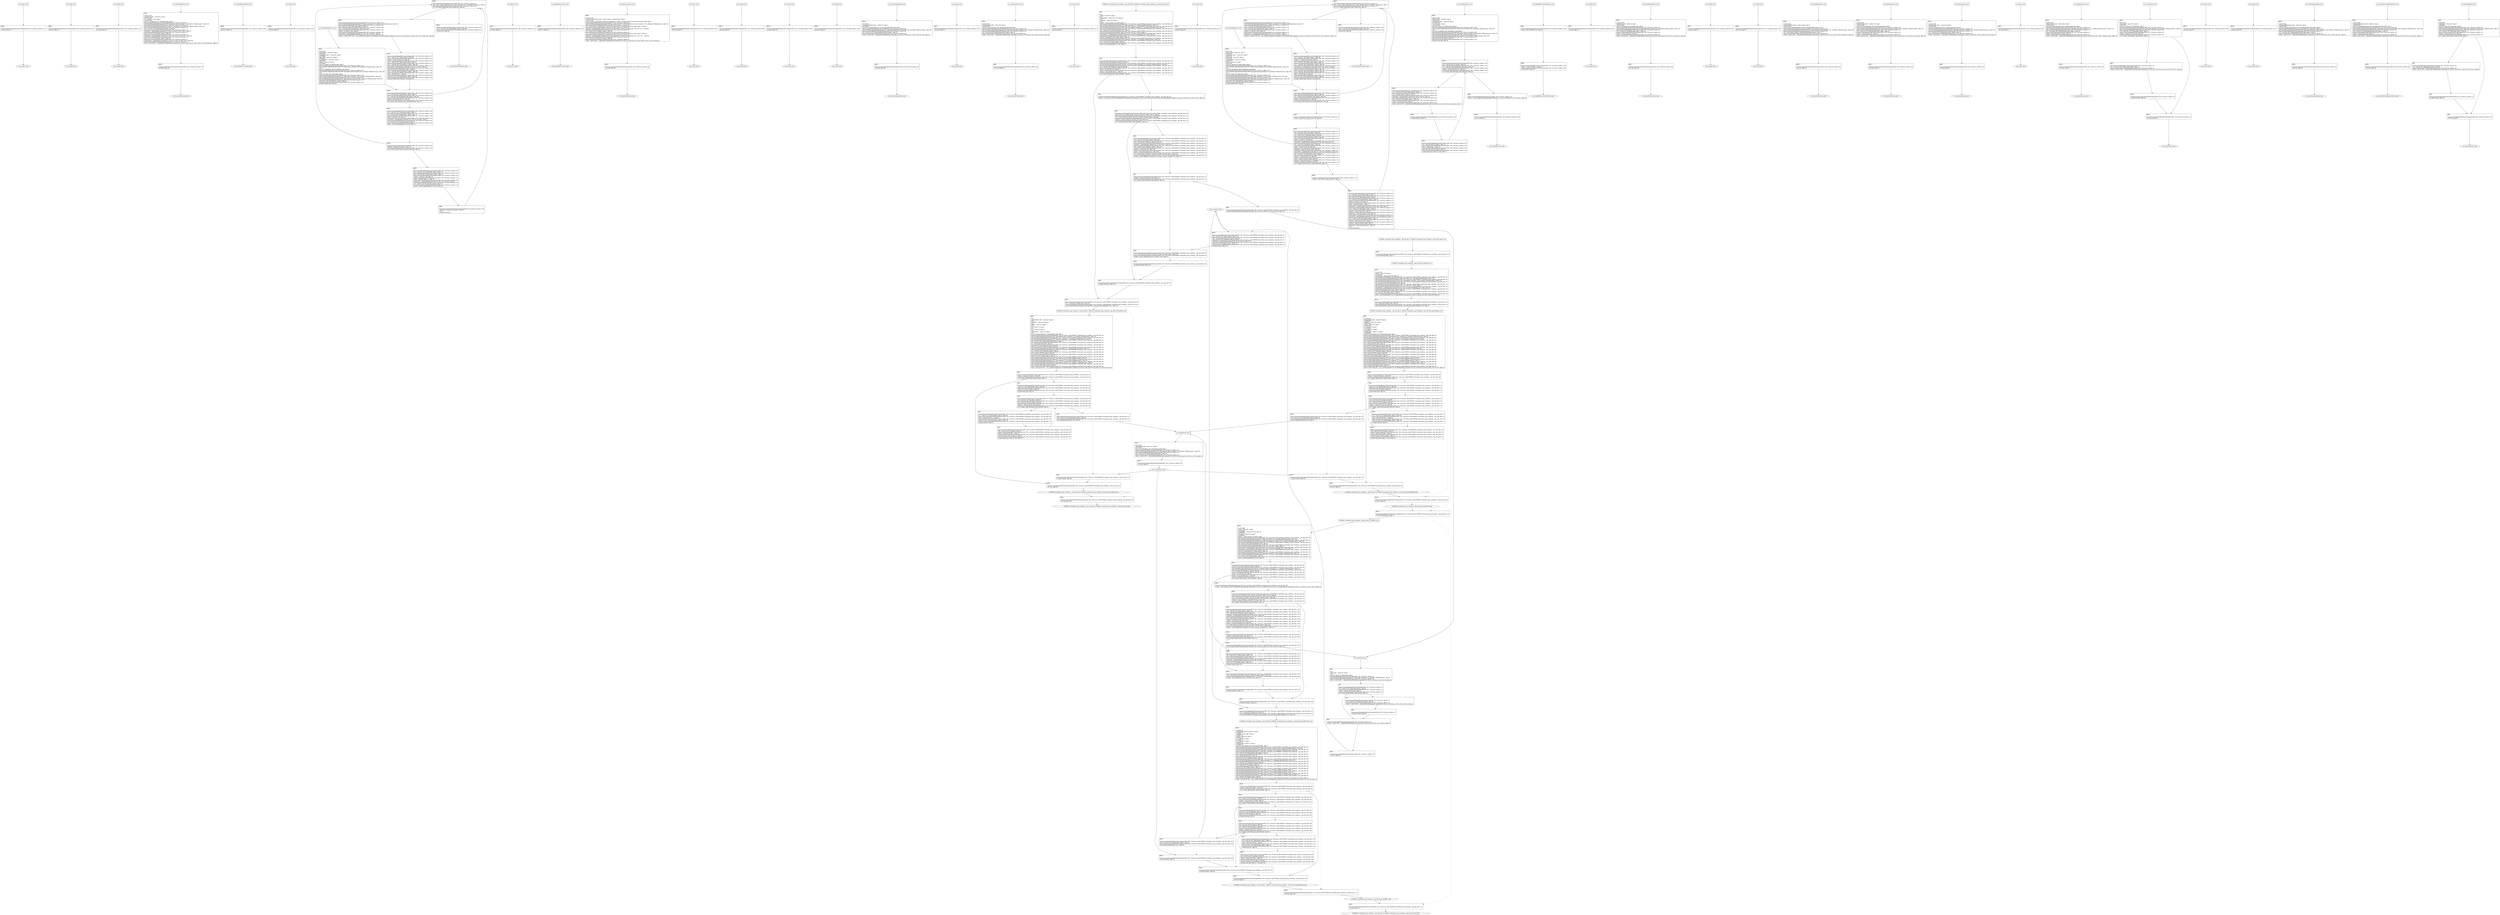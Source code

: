 digraph "icfg graph" {
BBio_ll_good1_end [label="{io_ll_good1_end}"];
BBio_ll_bad6_end [label="{io_ll_bad6_end}"];
BBio_ll_good5_end [label="{io_ll_good5_end}"];
BBio_ll_printWcharLine_end [label="{io_ll_printWcharLine_end}"];
BBio_ll_globalReturnsFalse_end [label="{io_ll_globalReturnsFalse_end}"];
BBio_ll_bad8_end [label="{io_ll_bad8_end}"];
BBio_ll_decodeHexWChars_end [label="{io_ll_decodeHexWChars_end}"];
BBio_ll_good7_end [label="{io_ll_good7_end}"];
BBio_ll_globalReturnsTrue_end [label="{io_ll_globalReturnsTrue_end}"];
BBio_ll_printStructLine_end [label="{io_ll_printStructLine_end}"];
BBio_ll_bad7_end [label="{io_ll_bad7_end}"];
BBio_ll_good6_end [label="{io_ll_good6_end}"];
BBio_ll_bad2_end [label="{io_ll_bad2_end}"];
BBio_ll_bad9_end [label="{io_ll_bad9_end}"];
BBio_ll_printUnsignedLine_end [label="{io_ll_printUnsignedLine_end}"];
BBio_ll_good4_end [label="{io_ll_good4_end}"];
BBio_ll_printSizeTLine_end [label="{io_ll_printSizeTLine_end}"];
BBio_ll_bad5_end [label="{io_ll_bad5_end}"];
BBio_ll_printLine_end [label="{io_ll_printLine_end}"];
BBCWE606_Unchecked_Loop_Condition__char_file_64a_ll_CWE606_Unchecked_Loop_Condition__char_file_64_bad_end [label="{CWE606_Unchecked_Loop_Condition__char_file_64a_ll_CWE606_Unchecked_Loop_Condition__char_file_64_bad_end}"];
BBio_ll_bad4_end [label="{io_ll_bad4_end}"];
BBio_ll_decodeHexChars_end [label="{io_ll_decodeHexChars_end}"];
BBio_ll_printBytesLine_end [label="{io_ll_printBytesLine_end}"];
BBCWE606_Unchecked_Loop_Condition__char_file_64b_ll_CWE606_Unchecked_Loop_Condition__char_file_64b_goodB2GSink_end [label="{CWE606_Unchecked_Loop_Condition__char_file_64b_ll_CWE606_Unchecked_Loop_Condition__char_file_64b_goodB2GSink_end}"];
BBio_ll_globalReturnsTrueOrFalse_end [label="{io_ll_globalReturnsTrueOrFalse_end}"];
BBCWE606_Unchecked_Loop_Condition__char_file_64b_ll_CWE606_Unchecked_Loop_Condition__char_file_64b_goodG2BSink_end [label="{CWE606_Unchecked_Loop_Condition__char_file_64b_ll_CWE606_Unchecked_Loop_Condition__char_file_64b_goodG2BSink_end}"];
BBio_ll_good3_end [label="{io_ll_good3_end}"];
BBCWE606_Unchecked_Loop_Condition__char_file_64b_ll_CWE606_Unchecked_Loop_Condition__char_file_64b_badSink_end [label="{CWE606_Unchecked_Loop_Condition__char_file_64b_ll_CWE606_Unchecked_Loop_Condition__char_file_64b_badSink_end}"];
BBio_ll_printHexCharLine_end [label="{io_ll_printHexCharLine_end}"];
BBio_ll_good9_end [label="{io_ll_good9_end}"];
BBCWE606_Unchecked_Loop_Condition__char_file_64a_ll_goodG2B_end [label="{CWE606_Unchecked_Loop_Condition__char_file_64a_ll_goodG2B_end}"];
BBio_ll_bad3_end [label="{io_ll_bad3_end}"];
BBio_ll_printDoubleLine_end [label="{io_ll_printDoubleLine_end}"];
BBio_ll_printShortLine_end [label="{io_ll_printShortLine_end}"];
BBio_ll_printLongLine_end [label="{io_ll_printLongLine_end}"];
BBio_ll_bad1_end [label="{io_ll_bad1_end}"];
BBCWE606_Unchecked_Loop_Condition__char_file_64a_ll_goodB2G_end [label="{CWE606_Unchecked_Loop_Condition__char_file_64a_ll_goodB2G_end}"];
BBio_ll_printFloatLine_end [label="{io_ll_printFloatLine_end}"];
BBio_ll_printWLine_end [label="{io_ll_printWLine_end}"];
BBio_ll_good2_end [label="{io_ll_good2_end}"];
BBio_ll_printIntLine_end [label="{io_ll_printIntLine_end}"];
BBio_ll_good8_end [label="{io_ll_good8_end}"];
BBio_ll_printLongLongLine_end [label="{io_ll_printLongLongLine_end}"];
BBCWE606_Unchecked_Loop_Condition__char_file_64a_ll_CWE606_Unchecked_Loop_Condition__char_file_64_good_end [label="{CWE606_Unchecked_Loop_Condition__char_file_64a_ll_CWE606_Unchecked_Loop_Condition__char_file_64_good_end}"];
BBio_ll_printHexUnsignedCharLine_end [label="{io_ll_printHexUnsignedCharLine_end}"];
BBio_ll_printSinkLine_end [label="{io_ll_printSinkLine_end}"];
BBio_ll_good1_start [label="{io_ll_good1_start}", shape=record];
io_ll_good1BB69 [label="{BB69:\l\l/home/raoxue/Desktop/MemVerif/workspace/000_109_110/source_code/io.c:187\l
  ret void, !dbg !52\l
}", shape=record];
BBio_ll_bad6_start [label="{io_ll_bad6_start}", shape=record];
io_ll_bad6BB83 [label="{BB83:\l\l/home/raoxue/Desktop/MemVerif/workspace/000_109_110/source_code/io.c:203\l
  ret void, !dbg !52\l
}", shape=record];
BBio_ll_good5_start [label="{io_ll_good5_start}", shape=record];
io_ll_good5BB73 [label="{BB73:\l\l/home/raoxue/Desktop/MemVerif/workspace/000_109_110/source_code/io.c:191\l
  ret void, !dbg !52\l
}", shape=record];
BBio_ll_printWcharLine_start [label="{io_ll_printWcharLine_start}", shape=record];
io_ll_printWcharLineBB28 [label="{BB28:\l\l/:3343511040\l
  %wideChar.addr = alloca i32, align 4\l
/:3343511040\l
  %s = alloca [2 x i32], align 4\l
/:3343511040\l
  store i32 %wideChar, i32* %wideChar.addr, align 4\l
/home/raoxue/Desktop/MemVerif/workspace/000_109_110/source_code/io.c:70\l
  call void @llvm.dbg.declare(metadata i32* %wideChar.addr, metadata !162, metadata !DIExpression()), !dbg !163\l
/home/raoxue/Desktop/MemVerif/workspace/000_109_110/source_code/io.c:74\l
  call void @llvm.dbg.declare(metadata [2 x i32]* %s, metadata !164, metadata !DIExpression()), !dbg !168\l
/home/raoxue/Desktop/MemVerif/workspace/000_109_110/source_code/io.c:75\l
  %0 = load i32, i32* %wideChar.addr, align 4, !dbg !61\l
/home/raoxue/Desktop/MemVerif/workspace/000_109_110/source_code/io.c:75\l
  %arrayidx = getelementptr inbounds [2 x i32], [2 x i32]* %s, i64 0, i64 0, !dbg !62\l
/home/raoxue/Desktop/MemVerif/workspace/000_109_110/source_code/io.c:75\l
  store i32 %0, i32* %arrayidx, align 4, !dbg !63\l
/home/raoxue/Desktop/MemVerif/workspace/000_109_110/source_code/io.c:76\l
  %arrayidx1 = getelementptr inbounds [2 x i32], [2 x i32]* %s, i64 0, i64 1, !dbg !64\l
/home/raoxue/Desktop/MemVerif/workspace/000_109_110/source_code/io.c:76\l
  store i32 0, i32* %arrayidx1, align 4, !dbg !65\l
/home/raoxue/Desktop/MemVerif/workspace/000_109_110/source_code/io.c:77\l
  %arraydecay = getelementptr inbounds [2 x i32], [2 x i32]* %s, i64 0, i64 0, !dbg !66\l
/home/raoxue/Desktop/MemVerif/workspace/000_109_110/source_code/io.c:77\l
  %call = call i32 (i8*, ...) @printf(i8* getelementptr inbounds ([5 x i8], [5 x i8]* @.str.10, i64 0, i64 0), i32* %arraydecay), !dbg !67\l
}", shape=record];
io_ll_printWcharLineBB28 [label="{BB28:\l\l/:3343511040\l
  %wideChar.addr = alloca i32, align 4\l
/:3343511040\l
  %s = alloca [2 x i32], align 4\l
/:3343511040\l
  store i32 %wideChar, i32* %wideChar.addr, align 4\l
/home/raoxue/Desktop/MemVerif/workspace/000_109_110/source_code/io.c:70\l
  call void @llvm.dbg.declare(metadata i32* %wideChar.addr, metadata !162, metadata !DIExpression()), !dbg !163\l
/home/raoxue/Desktop/MemVerif/workspace/000_109_110/source_code/io.c:74\l
  call void @llvm.dbg.declare(metadata [2 x i32]* %s, metadata !164, metadata !DIExpression()), !dbg !168\l
/home/raoxue/Desktop/MemVerif/workspace/000_109_110/source_code/io.c:75\l
  %0 = load i32, i32* %wideChar.addr, align 4, !dbg !61\l
/home/raoxue/Desktop/MemVerif/workspace/000_109_110/source_code/io.c:75\l
  %arrayidx = getelementptr inbounds [2 x i32], [2 x i32]* %s, i64 0, i64 0, !dbg !62\l
/home/raoxue/Desktop/MemVerif/workspace/000_109_110/source_code/io.c:75\l
  store i32 %0, i32* %arrayidx, align 4, !dbg !63\l
/home/raoxue/Desktop/MemVerif/workspace/000_109_110/source_code/io.c:76\l
  %arrayidx1 = getelementptr inbounds [2 x i32], [2 x i32]* %s, i64 0, i64 1, !dbg !64\l
/home/raoxue/Desktop/MemVerif/workspace/000_109_110/source_code/io.c:76\l
  store i32 0, i32* %arrayidx1, align 4, !dbg !65\l
/home/raoxue/Desktop/MemVerif/workspace/000_109_110/source_code/io.c:77\l
  %arraydecay = getelementptr inbounds [2 x i32], [2 x i32]* %s, i64 0, i64 0, !dbg !66\l
/home/raoxue/Desktop/MemVerif/workspace/000_109_110/source_code/io.c:77\l
  %call = call i32 (i8*, ...) @printf(i8* getelementptr inbounds ([5 x i8], [5 x i8]* @.str.10, i64 0, i64 0), i32* %arraydecay), !dbg !67\l
}", shape=record];
io_ll_printWcharLineBB29 [label="{BB29:\l\l/home/raoxue/Desktop/MemVerif/workspace/000_109_110/source_code/io.c:78\l
  ret void, !dbg !68\l
}", shape=record];
BBio_ll_globalReturnsFalse_start [label="{io_ll_globalReturnsFalse_start}", shape=record];
io_ll_globalReturnsFalseBB66 [label="{BB66:\l\l/home/raoxue/Desktop/MemVerif/workspace/000_109_110/source_code/io.c:163\l
  ret i32 0, !dbg !52\l
}", shape=record];
BBio_ll_bad8_start [label="{io_ll_bad8_start}", shape=record];
io_ll_bad8BB85 [label="{BB85:\l\l/home/raoxue/Desktop/MemVerif/workspace/000_109_110/source_code/io.c:205\l
  ret void, !dbg !52\l
}", shape=record];
BBio_ll_decodeHexWChars_start [label="{io_ll_decodeHexWChars_start}", shape=record];
io_ll_decodeHexWCharsBB55 [label="{BB55:\l\l/:92539464\l
  %bytes.addr = alloca i8*, align 8\l
/:92539464\l
  %numBytes.addr = alloca i64, align 8\l
/:92539464\l
  %hex.addr = alloca i32*, align 8\l
/:92539464\l
  %numWritten = alloca i64, align 8\l
/:92539464\l
  %byte = alloca i32, align 4\l
/:92539464\l
  store i8* %bytes, i8** %bytes.addr, align 8\l
/home/raoxue/Desktop/MemVerif/workspace/000_109_110/source_code/io.c:135\l
  call void @llvm.dbg.declare(metadata i8** %bytes.addr, metadata !290, metadata !DIExpression()), !dbg !291\l
/:135\l
  store i64 %numBytes, i64* %numBytes.addr, align 8\l
/home/raoxue/Desktop/MemVerif/workspace/000_109_110/source_code/io.c:135\l
  call void @llvm.dbg.declare(metadata i64* %numBytes.addr, metadata !292, metadata !DIExpression()), !dbg !293\l
/:135\l
  store i32* %hex, i32** %hex.addr, align 8\l
/home/raoxue/Desktop/MemVerif/workspace/000_109_110/source_code/io.c:135\l
  call void @llvm.dbg.declare(metadata i32** %hex.addr, metadata !294, metadata !DIExpression()), !dbg !295\l
/home/raoxue/Desktop/MemVerif/workspace/000_109_110/source_code/io.c:137\l
  call void @llvm.dbg.declare(metadata i64* %numWritten, metadata !296, metadata !DIExpression()), !dbg !297\l
/home/raoxue/Desktop/MemVerif/workspace/000_109_110/source_code/io.c:137\l
  store i64 0, i64* %numWritten, align 8, !dbg !65\l
/home/raoxue/Desktop/MemVerif/workspace/000_109_110/source_code/io.c:143\l
  br label %while.cond, !dbg !66\l
}", shape=record];
io_ll_decodeHexWCharsBB56 [label="{BB56:\l\l/home/raoxue/Desktop/MemVerif/workspace/000_109_110/source_code/io.c:143\l
  %0 = load i64, i64* %numWritten, align 8, !dbg !67\l
/home/raoxue/Desktop/MemVerif/workspace/000_109_110/source_code/io.c:143\l
  %1 = load i64, i64* %numBytes.addr, align 8, !dbg !68\l
/home/raoxue/Desktop/MemVerif/workspace/000_109_110/source_code/io.c:143\l
  %cmp = icmp ult i64 %0, %1, !dbg !69\l
/home/raoxue/Desktop/MemVerif/workspace/000_109_110/source_code/io.c:143\l
  br i1 %cmp, label %land.lhs.true, label %land.end, !dbg !70\l
}", shape=record];
io_ll_decodeHexWCharsBB57 [label="{BB57:\l\l/home/raoxue/Desktop/MemVerif/workspace/000_109_110/source_code/io.c:143\l
  %2 = load i32*, i32** %hex.addr, align 8, !dbg !71\l
/home/raoxue/Desktop/MemVerif/workspace/000_109_110/source_code/io.c:143\l
  %3 = load i64, i64* %numWritten, align 8, !dbg !72\l
/home/raoxue/Desktop/MemVerif/workspace/000_109_110/source_code/io.c:143\l
  %mul = mul i64 2, %3, !dbg !73\l
/home/raoxue/Desktop/MemVerif/workspace/000_109_110/source_code/io.c:143\l
  %arrayidx = getelementptr inbounds i32, i32* %2, i64 %mul, !dbg !71\l
/home/raoxue/Desktop/MemVerif/workspace/000_109_110/source_code/io.c:143\l
  %4 = load i32, i32* %arrayidx, align 4, !dbg !71\l
/home/raoxue/Desktop/MemVerif/workspace/000_109_110/source_code/io.c:143\l
  %call = call i32 @iswxdigit(i32 %4) #5, !dbg !74\l
}", shape=record];
io_ll_decodeHexWCharsBB57 [label="{BB57:\l\l/home/raoxue/Desktop/MemVerif/workspace/000_109_110/source_code/io.c:143\l
  %2 = load i32*, i32** %hex.addr, align 8, !dbg !71\l
/home/raoxue/Desktop/MemVerif/workspace/000_109_110/source_code/io.c:143\l
  %3 = load i64, i64* %numWritten, align 8, !dbg !72\l
/home/raoxue/Desktop/MemVerif/workspace/000_109_110/source_code/io.c:143\l
  %mul = mul i64 2, %3, !dbg !73\l
/home/raoxue/Desktop/MemVerif/workspace/000_109_110/source_code/io.c:143\l
  %arrayidx = getelementptr inbounds i32, i32* %2, i64 %mul, !dbg !71\l
/home/raoxue/Desktop/MemVerif/workspace/000_109_110/source_code/io.c:143\l
  %4 = load i32, i32* %arrayidx, align 4, !dbg !71\l
/home/raoxue/Desktop/MemVerif/workspace/000_109_110/source_code/io.c:143\l
  %call = call i32 @iswxdigit(i32 %4) #5, !dbg !74\l
}", shape=record];
io_ll_decodeHexWCharsBB59 [label="{BB59:\l\l/home/raoxue/Desktop/MemVerif/workspace/000_109_110/source_code/io.c:143\l
  %tobool = icmp ne i32 %call, 0, !dbg !74\l
/home/raoxue/Desktop/MemVerif/workspace/000_109_110/source_code/io.c:143\l
  br i1 %tobool, label %land.rhs, label %land.end, !dbg !75\l
}", shape=record];
io_ll_decodeHexWCharsBB60 [label="{BB60:\l\l/home/raoxue/Desktop/MemVerif/workspace/000_109_110/source_code/io.c:143\l
  %5 = load i32*, i32** %hex.addr, align 8, !dbg !76\l
/home/raoxue/Desktop/MemVerif/workspace/000_109_110/source_code/io.c:143\l
  %6 = load i64, i64* %numWritten, align 8, !dbg !77\l
/home/raoxue/Desktop/MemVerif/workspace/000_109_110/source_code/io.c:143\l
  %mul1 = mul i64 2, %6, !dbg !78\l
/home/raoxue/Desktop/MemVerif/workspace/000_109_110/source_code/io.c:143\l
  %add = add i64 %mul1, 1, !dbg !79\l
/home/raoxue/Desktop/MemVerif/workspace/000_109_110/source_code/io.c:143\l
  %arrayidx2 = getelementptr inbounds i32, i32* %5, i64 %add, !dbg !76\l
/home/raoxue/Desktop/MemVerif/workspace/000_109_110/source_code/io.c:143\l
  %7 = load i32, i32* %arrayidx2, align 4, !dbg !76\l
/home/raoxue/Desktop/MemVerif/workspace/000_109_110/source_code/io.c:143\l
  %call3 = call i32 @iswxdigit(i32 %7) #5, !dbg !80\l
}", shape=record];
io_ll_decodeHexWCharsBB60 [label="{BB60:\l\l/home/raoxue/Desktop/MemVerif/workspace/000_109_110/source_code/io.c:143\l
  %5 = load i32*, i32** %hex.addr, align 8, !dbg !76\l
/home/raoxue/Desktop/MemVerif/workspace/000_109_110/source_code/io.c:143\l
  %6 = load i64, i64* %numWritten, align 8, !dbg !77\l
/home/raoxue/Desktop/MemVerif/workspace/000_109_110/source_code/io.c:143\l
  %mul1 = mul i64 2, %6, !dbg !78\l
/home/raoxue/Desktop/MemVerif/workspace/000_109_110/source_code/io.c:143\l
  %add = add i64 %mul1, 1, !dbg !79\l
/home/raoxue/Desktop/MemVerif/workspace/000_109_110/source_code/io.c:143\l
  %arrayidx2 = getelementptr inbounds i32, i32* %5, i64 %add, !dbg !76\l
/home/raoxue/Desktop/MemVerif/workspace/000_109_110/source_code/io.c:143\l
  %7 = load i32, i32* %arrayidx2, align 4, !dbg !76\l
/home/raoxue/Desktop/MemVerif/workspace/000_109_110/source_code/io.c:143\l
  %call3 = call i32 @iswxdigit(i32 %7) #5, !dbg !80\l
}", shape=record];
io_ll_decodeHexWCharsBB61 [label="{BB61:\l\l/home/raoxue/Desktop/MemVerif/workspace/000_109_110/source_code/io.c:143\l
  %tobool4 = icmp ne i32 %call3, 0, !dbg !75\l
/:143\l
  br label %land.end\l
}", shape=record];
io_ll_decodeHexWCharsBB58 [label="{BB58:\l\l/home/raoxue/Desktop/MemVerif/workspace/000_109_110/source_code/io.c:0\l
  %8 = phi i1 [ false, %land.lhs.true ], [ false, %while.cond ], [ %tobool4, %land.rhs ], !dbg !81\l
/home/raoxue/Desktop/MemVerif/workspace/000_109_110/source_code/io.c:143\l
  br i1 %8, label %while.body, label %while.end, !dbg !66\l
}", shape=record];
io_ll_decodeHexWCharsBB62 [label="{BB62:\l\l/home/raoxue/Desktop/MemVerif/workspace/000_109_110/source_code/io.c:145\l
  call void @llvm.dbg.declare(metadata i32* %byte, metadata !314, metadata !DIExpression()), !dbg !316\l
/home/raoxue/Desktop/MemVerif/workspace/000_109_110/source_code/io.c:146\l
  %9 = load i32*, i32** %hex.addr, align 8, !dbg !85\l
/home/raoxue/Desktop/MemVerif/workspace/000_109_110/source_code/io.c:146\l
  %10 = load i64, i64* %numWritten, align 8, !dbg !86\l
/home/raoxue/Desktop/MemVerif/workspace/000_109_110/source_code/io.c:146\l
  %mul5 = mul i64 2, %10, !dbg !87\l
/home/raoxue/Desktop/MemVerif/workspace/000_109_110/source_code/io.c:146\l
  %arrayidx6 = getelementptr inbounds i32, i32* %9, i64 %mul5, !dbg !85\l
/home/raoxue/Desktop/MemVerif/workspace/000_109_110/source_code/io.c:146\l
  %call7 = call i32 (i32*, i32*, ...) @__isoc99_swscanf(i32* %arrayidx6, i32* getelementptr inbounds ([5 x i32], [5 x i32]* @.str.16, i64 0, i64 0), i32* %byte) #5, !dbg !88\l
}", shape=record];
io_ll_decodeHexWCharsBB62 [label="{BB62:\l\l/home/raoxue/Desktop/MemVerif/workspace/000_109_110/source_code/io.c:145\l
  call void @llvm.dbg.declare(metadata i32* %byte, metadata !314, metadata !DIExpression()), !dbg !316\l
/home/raoxue/Desktop/MemVerif/workspace/000_109_110/source_code/io.c:146\l
  %9 = load i32*, i32** %hex.addr, align 8, !dbg !85\l
/home/raoxue/Desktop/MemVerif/workspace/000_109_110/source_code/io.c:146\l
  %10 = load i64, i64* %numWritten, align 8, !dbg !86\l
/home/raoxue/Desktop/MemVerif/workspace/000_109_110/source_code/io.c:146\l
  %mul5 = mul i64 2, %10, !dbg !87\l
/home/raoxue/Desktop/MemVerif/workspace/000_109_110/source_code/io.c:146\l
  %arrayidx6 = getelementptr inbounds i32, i32* %9, i64 %mul5, !dbg !85\l
/home/raoxue/Desktop/MemVerif/workspace/000_109_110/source_code/io.c:146\l
  %call7 = call i32 (i32*, i32*, ...) @__isoc99_swscanf(i32* %arrayidx6, i32* getelementptr inbounds ([5 x i32], [5 x i32]* @.str.16, i64 0, i64 0), i32* %byte) #5, !dbg !88\l
}", shape=record];
io_ll_decodeHexWCharsBB64 [label="{BB64:\l\l/home/raoxue/Desktop/MemVerif/workspace/000_109_110/source_code/io.c:147\l
  %11 = load i32, i32* %byte, align 4, !dbg !89\l
/home/raoxue/Desktop/MemVerif/workspace/000_109_110/source_code/io.c:147\l
  %conv = trunc i32 %11 to i8, !dbg !90\l
/home/raoxue/Desktop/MemVerif/workspace/000_109_110/source_code/io.c:147\l
  %12 = load i8*, i8** %bytes.addr, align 8, !dbg !91\l
/home/raoxue/Desktop/MemVerif/workspace/000_109_110/source_code/io.c:147\l
  %13 = load i64, i64* %numWritten, align 8, !dbg !92\l
/home/raoxue/Desktop/MemVerif/workspace/000_109_110/source_code/io.c:147\l
  %arrayidx8 = getelementptr inbounds i8, i8* %12, i64 %13, !dbg !91\l
/home/raoxue/Desktop/MemVerif/workspace/000_109_110/source_code/io.c:147\l
  store i8 %conv, i8* %arrayidx8, align 1, !dbg !93\l
/home/raoxue/Desktop/MemVerif/workspace/000_109_110/source_code/io.c:148\l
  %14 = load i64, i64* %numWritten, align 8, !dbg !94\l
/home/raoxue/Desktop/MemVerif/workspace/000_109_110/source_code/io.c:148\l
  %inc = add i64 %14, 1, !dbg !94\l
/home/raoxue/Desktop/MemVerif/workspace/000_109_110/source_code/io.c:148\l
  store i64 %inc, i64* %numWritten, align 8, !dbg !94\l
/home/raoxue/Desktop/MemVerif/workspace/000_109_110/source_code/io.c:143\l
  br label %while.cond, !dbg !66, !llvm.loop !95\l
}", shape=record];
io_ll_decodeHexWCharsBB63 [label="{BB63:\l\l/home/raoxue/Desktop/MemVerif/workspace/000_109_110/source_code/io.c:151\l
  %15 = load i64, i64* %numWritten, align 8, !dbg !98\l
/home/raoxue/Desktop/MemVerif/workspace/000_109_110/source_code/io.c:151\l
  ret i64 %15, !dbg !99\l
}", shape=record];
BBio_ll_good7_start [label="{io_ll_good7_start}", shape=record];
io_ll_good7BB75 [label="{BB75:\l\l/home/raoxue/Desktop/MemVerif/workspace/000_109_110/source_code/io.c:193\l
  ret void, !dbg !52\l
}", shape=record];
BBio_ll_globalReturnsTrue_start [label="{io_ll_globalReturnsTrue_start}", shape=record];
io_ll_globalReturnsTrueBB65 [label="{BB65:\l\l/home/raoxue/Desktop/MemVerif/workspace/000_109_110/source_code/io.c:158\l
  ret i32 1, !dbg !52\l
}", shape=record];
BBio_ll_printStructLine_start [label="{io_ll_printStructLine_start}", shape=record];
io_ll_printStructLineBB36 [label="{BB36:\l\l/:3343511040\l
  %structTwoIntsStruct.addr = alloca %struct._twoIntsStruct*, align 8\l
/:3343511040\l
  store %struct._twoIntsStruct* %structTwoIntsStruct, %struct._twoIntsStruct** %structTwoIntsStruct.addr, align 8\l
/home/raoxue/Desktop/MemVerif/workspace/000_109_110/source_code/io.c:95\l
  call void @llvm.dbg.declare(metadata %struct._twoIntsStruct** %structTwoIntsStruct.addr, metadata !212, metadata !DIExpression()), !dbg !213\l
/home/raoxue/Desktop/MemVerif/workspace/000_109_110/source_code/io.c:97\l
  %0 = load %struct._twoIntsStruct*, %struct._twoIntsStruct** %structTwoIntsStruct.addr, align 8, !dbg !61\l
/home/raoxue/Desktop/MemVerif/workspace/000_109_110/source_code/io.c:97\l
  %intOne = getelementptr inbounds %struct._twoIntsStruct, %struct._twoIntsStruct* %0, i32 0, i32 0, !dbg !62\l
/home/raoxue/Desktop/MemVerif/workspace/000_109_110/source_code/io.c:97\l
  %1 = load i32, i32* %intOne, align 4, !dbg !62\l
/home/raoxue/Desktop/MemVerif/workspace/000_109_110/source_code/io.c:97\l
  %2 = load %struct._twoIntsStruct*, %struct._twoIntsStruct** %structTwoIntsStruct.addr, align 8, !dbg !63\l
/home/raoxue/Desktop/MemVerif/workspace/000_109_110/source_code/io.c:97\l
  %intTwo = getelementptr inbounds %struct._twoIntsStruct, %struct._twoIntsStruct* %2, i32 0, i32 1, !dbg !64\l
/home/raoxue/Desktop/MemVerif/workspace/000_109_110/source_code/io.c:97\l
  %3 = load i32, i32* %intTwo, align 4, !dbg !64\l
/home/raoxue/Desktop/MemVerif/workspace/000_109_110/source_code/io.c:97\l
  %call = call i32 (i8*, ...) @printf(i8* getelementptr inbounds ([10 x i8], [10 x i8]* @.str.13, i64 0, i64 0), i32 %1, i32 %3), !dbg !65\l
}", shape=record];
io_ll_printStructLineBB36 [label="{BB36:\l\l/:3343511040\l
  %structTwoIntsStruct.addr = alloca %struct._twoIntsStruct*, align 8\l
/:3343511040\l
  store %struct._twoIntsStruct* %structTwoIntsStruct, %struct._twoIntsStruct** %structTwoIntsStruct.addr, align 8\l
/home/raoxue/Desktop/MemVerif/workspace/000_109_110/source_code/io.c:95\l
  call void @llvm.dbg.declare(metadata %struct._twoIntsStruct** %structTwoIntsStruct.addr, metadata !212, metadata !DIExpression()), !dbg !213\l
/home/raoxue/Desktop/MemVerif/workspace/000_109_110/source_code/io.c:97\l
  %0 = load %struct._twoIntsStruct*, %struct._twoIntsStruct** %structTwoIntsStruct.addr, align 8, !dbg !61\l
/home/raoxue/Desktop/MemVerif/workspace/000_109_110/source_code/io.c:97\l
  %intOne = getelementptr inbounds %struct._twoIntsStruct, %struct._twoIntsStruct* %0, i32 0, i32 0, !dbg !62\l
/home/raoxue/Desktop/MemVerif/workspace/000_109_110/source_code/io.c:97\l
  %1 = load i32, i32* %intOne, align 4, !dbg !62\l
/home/raoxue/Desktop/MemVerif/workspace/000_109_110/source_code/io.c:97\l
  %2 = load %struct._twoIntsStruct*, %struct._twoIntsStruct** %structTwoIntsStruct.addr, align 8, !dbg !63\l
/home/raoxue/Desktop/MemVerif/workspace/000_109_110/source_code/io.c:97\l
  %intTwo = getelementptr inbounds %struct._twoIntsStruct, %struct._twoIntsStruct* %2, i32 0, i32 1, !dbg !64\l
/home/raoxue/Desktop/MemVerif/workspace/000_109_110/source_code/io.c:97\l
  %3 = load i32, i32* %intTwo, align 4, !dbg !64\l
/home/raoxue/Desktop/MemVerif/workspace/000_109_110/source_code/io.c:97\l
  %call = call i32 (i8*, ...) @printf(i8* getelementptr inbounds ([10 x i8], [10 x i8]* @.str.13, i64 0, i64 0), i32 %1, i32 %3), !dbg !65\l
}", shape=record];
io_ll_printStructLineBB37 [label="{BB37:\l\l/home/raoxue/Desktop/MemVerif/workspace/000_109_110/source_code/io.c:98\l
  ret void, !dbg !66\l
}", shape=record];
BBio_ll_bad7_start [label="{io_ll_bad7_start}", shape=record];
io_ll_bad7BB84 [label="{BB84:\l\l/home/raoxue/Desktop/MemVerif/workspace/000_109_110/source_code/io.c:204\l
  ret void, !dbg !52\l
}", shape=record];
BBio_ll_good6_start [label="{io_ll_good6_start}", shape=record];
io_ll_good6BB74 [label="{BB74:\l\l/home/raoxue/Desktop/MemVerif/workspace/000_109_110/source_code/io.c:192\l
  ret void, !dbg !52\l
}", shape=record];
BBio_ll_bad2_start [label="{io_ll_bad2_start}", shape=record];
io_ll_bad2BB79 [label="{BB79:\l\l/home/raoxue/Desktop/MemVerif/workspace/000_109_110/source_code/io.c:199\l
  ret void, !dbg !52\l
}", shape=record];
BBio_ll_bad9_start [label="{io_ll_bad9_start}", shape=record];
io_ll_bad9BB86 [label="{BB86:\l\l/home/raoxue/Desktop/MemVerif/workspace/000_109_110/source_code/io.c:206\l
  ret void, !dbg !52\l
}", shape=record];
BBio_ll_printUnsignedLine_start [label="{io_ll_printUnsignedLine_start}", shape=record];
io_ll_printUnsignedLineBB30 [label="{BB30:\l\l/:92700504\l
  %unsignedNumber.addr = alloca i32, align 4\l
/:92700504\l
  store i32 %unsignedNumber, i32* %unsignedNumber.addr, align 4\l
/home/raoxue/Desktop/MemVerif/workspace/000_109_110/source_code/io.c:80\l
  call void @llvm.dbg.declare(metadata i32* %unsignedNumber.addr, metadata !180, metadata !DIExpression()), !dbg !181\l
/home/raoxue/Desktop/MemVerif/workspace/000_109_110/source_code/io.c:82\l
  %0 = load i32, i32* %unsignedNumber.addr, align 4, !dbg !54\l
/home/raoxue/Desktop/MemVerif/workspace/000_109_110/source_code/io.c:82\l
  %call = call i32 (i8*, ...) @printf(i8* getelementptr inbounds ([4 x i8], [4 x i8]* @.str.11, i64 0, i64 0), i32 %0), !dbg !55\l
}", shape=record];
io_ll_printUnsignedLineBB30 [label="{BB30:\l\l/:92700504\l
  %unsignedNumber.addr = alloca i32, align 4\l
/:92700504\l
  store i32 %unsignedNumber, i32* %unsignedNumber.addr, align 4\l
/home/raoxue/Desktop/MemVerif/workspace/000_109_110/source_code/io.c:80\l
  call void @llvm.dbg.declare(metadata i32* %unsignedNumber.addr, metadata !180, metadata !DIExpression()), !dbg !181\l
/home/raoxue/Desktop/MemVerif/workspace/000_109_110/source_code/io.c:82\l
  %0 = load i32, i32* %unsignedNumber.addr, align 4, !dbg !54\l
/home/raoxue/Desktop/MemVerif/workspace/000_109_110/source_code/io.c:82\l
  %call = call i32 (i8*, ...) @printf(i8* getelementptr inbounds ([4 x i8], [4 x i8]* @.str.11, i64 0, i64 0), i32 %0), !dbg !55\l
}", shape=record];
io_ll_printUnsignedLineBB31 [label="{BB31:\l\l/home/raoxue/Desktop/MemVerif/workspace/000_109_110/source_code/io.c:83\l
  ret void, !dbg !56\l
}", shape=record];
BBio_ll_good4_start [label="{io_ll_good4_start}", shape=record];
io_ll_good4BB72 [label="{BB72:\l\l/home/raoxue/Desktop/MemVerif/workspace/000_109_110/source_code/io.c:190\l
  ret void, !dbg !52\l
}", shape=record];
BBio_ll_printSizeTLine_start [label="{io_ll_printSizeTLine_start}", shape=record];
io_ll_printSizeTLineBB24 [label="{BB24:\l\l/:3343511040\l
  %sizeTNumber.addr = alloca i64, align 8\l
/:3343511040\l
  store i64 %sizeTNumber, i64* %sizeTNumber.addr, align 8\l
/home/raoxue/Desktop/MemVerif/workspace/000_109_110/source_code/io.c:60\l
  call void @llvm.dbg.declare(metadata i64* %sizeTNumber.addr, metadata !146, metadata !DIExpression()), !dbg !147\l
/home/raoxue/Desktop/MemVerif/workspace/000_109_110/source_code/io.c:62\l
  %0 = load i64, i64* %sizeTNumber.addr, align 8, !dbg !57\l
/home/raoxue/Desktop/MemVerif/workspace/000_109_110/source_code/io.c:62\l
  %call = call i32 (i8*, ...) @printf(i8* getelementptr inbounds ([5 x i8], [5 x i8]* @.str.8, i64 0, i64 0), i64 %0), !dbg !58\l
}", shape=record];
io_ll_printSizeTLineBB24 [label="{BB24:\l\l/:3343511040\l
  %sizeTNumber.addr = alloca i64, align 8\l
/:3343511040\l
  store i64 %sizeTNumber, i64* %sizeTNumber.addr, align 8\l
/home/raoxue/Desktop/MemVerif/workspace/000_109_110/source_code/io.c:60\l
  call void @llvm.dbg.declare(metadata i64* %sizeTNumber.addr, metadata !146, metadata !DIExpression()), !dbg !147\l
/home/raoxue/Desktop/MemVerif/workspace/000_109_110/source_code/io.c:62\l
  %0 = load i64, i64* %sizeTNumber.addr, align 8, !dbg !57\l
/home/raoxue/Desktop/MemVerif/workspace/000_109_110/source_code/io.c:62\l
  %call = call i32 (i8*, ...) @printf(i8* getelementptr inbounds ([5 x i8], [5 x i8]* @.str.8, i64 0, i64 0), i64 %0), !dbg !58\l
}", shape=record];
io_ll_printSizeTLineBB25 [label="{BB25:\l\l/home/raoxue/Desktop/MemVerif/workspace/000_109_110/source_code/io.c:63\l
  ret void, !dbg !59\l
}", shape=record];
BBio_ll_bad5_start [label="{io_ll_bad5_start}", shape=record];
io_ll_bad5BB82 [label="{BB82:\l\l/home/raoxue/Desktop/MemVerif/workspace/000_109_110/source_code/io.c:202\l
  ret void, !dbg !52\l
}", shape=record];
BBio_ll_printLine_start [label="{io_ll_printLine_start}", shape=record];
io_ll_printLineBB0 [label="{BB0:\l\l/:415\l
  %line.addr = alloca i8*, align 8\l
/:415\l
  store i8* %line, i8** %line.addr, align 8\l
/home/raoxue/Desktop/MemVerif/workspace/000_109_110/source_code/io.c:11\l
  call void @llvm.dbg.declare(metadata i8** %line.addr, metadata !52, metadata !DIExpression()), !dbg !53\l
/home/raoxue/Desktop/MemVerif/workspace/000_109_110/source_code/io.c:13\l
  %call = call i32 (i8*, ...) @printf(i8* getelementptr inbounds ([9 x i8], [9 x i8]* @.str, i64 0, i64 0)), !dbg !54\l
}", shape=record];
io_ll_printLineBB0 [label="{BB0:\l\l/:415\l
  %line.addr = alloca i8*, align 8\l
/:415\l
  store i8* %line, i8** %line.addr, align 8\l
/home/raoxue/Desktop/MemVerif/workspace/000_109_110/source_code/io.c:11\l
  call void @llvm.dbg.declare(metadata i8** %line.addr, metadata !52, metadata !DIExpression()), !dbg !53\l
/home/raoxue/Desktop/MemVerif/workspace/000_109_110/source_code/io.c:13\l
  %call = call i32 (i8*, ...) @printf(i8* getelementptr inbounds ([9 x i8], [9 x i8]* @.str, i64 0, i64 0)), !dbg !54\l
}", shape=record];
io_ll_printLineBB1 [label="{BB1:\l\l/home/raoxue/Desktop/MemVerif/workspace/000_109_110/source_code/io.c:14\l
  %0 = load i8*, i8** %line.addr, align 8, !dbg !55\l
/home/raoxue/Desktop/MemVerif/workspace/000_109_110/source_code/io.c:14\l
  %cmp = icmp ne i8* %0, null, !dbg !57\l
/home/raoxue/Desktop/MemVerif/workspace/000_109_110/source_code/io.c:14\l
  br i1 %cmp, label %if.then, label %if.end, !dbg !58\l
}", shape=record];
io_ll_printLineBB2 [label="{BB2:\l\l/home/raoxue/Desktop/MemVerif/workspace/000_109_110/source_code/io.c:16\l
  %1 = load i8*, i8** %line.addr, align 8, !dbg !59\l
/home/raoxue/Desktop/MemVerif/workspace/000_109_110/source_code/io.c:16\l
  %call1 = call i32 (i8*, ...) @printf(i8* getelementptr inbounds ([4 x i8], [4 x i8]* @.str.1, i64 0, i64 0), i8* %1), !dbg !61\l
}", shape=record];
io_ll_printLineBB2 [label="{BB2:\l\l/home/raoxue/Desktop/MemVerif/workspace/000_109_110/source_code/io.c:16\l
  %1 = load i8*, i8** %line.addr, align 8, !dbg !59\l
/home/raoxue/Desktop/MemVerif/workspace/000_109_110/source_code/io.c:16\l
  %call1 = call i32 (i8*, ...) @printf(i8* getelementptr inbounds ([4 x i8], [4 x i8]* @.str.1, i64 0, i64 0), i8* %1), !dbg !61\l
}", shape=record];
io_ll_printLineBB4 [label="{BB4:\l\l/home/raoxue/Desktop/MemVerif/workspace/000_109_110/source_code/io.c:17\l
  br label %if.end, !dbg !62\l
}", shape=record];
io_ll_printLineBB3 [label="{BB3:\l\l/home/raoxue/Desktop/MemVerif/workspace/000_109_110/source_code/io.c:18\l
  %call2 = call i32 (i8*, ...) @printf(i8* getelementptr inbounds ([9 x i8], [9 x i8]* @.str.2, i64 0, i64 0)), !dbg !63\l
}", shape=record];
io_ll_printLineBB3 [label="{BB3:\l\l/home/raoxue/Desktop/MemVerif/workspace/000_109_110/source_code/io.c:18\l
  %call2 = call i32 (i8*, ...) @printf(i8* getelementptr inbounds ([9 x i8], [9 x i8]* @.str.2, i64 0, i64 0)), !dbg !63\l
}", shape=record];
io_ll_printLineBB5 [label="{BB5:\l\l/home/raoxue/Desktop/MemVerif/workspace/000_109_110/source_code/io.c:19\l
  ret void, !dbg !64\l
}", shape=record];
BBCWE606_Unchecked_Loop_Condition__char_file_64a_ll_CWE606_Unchecked_Loop_Condition__char_file_64_bad_start [label="{CWE606_Unchecked_Loop_Condition__char_file_64a_ll_CWE606_Unchecked_Loop_Condition__char_file_64_bad_start}", shape=record];
CWE606_Unchecked_Loop_Condition__char_file_64a_ll_CWE606_Unchecked_Loop_Condition__char_file_64_badBB0 [label="{BB0:\l\l/:415\l
  %data = alloca i8*, align 8\l
/:415\l
  %dataBuffer = alloca [100 x i8], align 16\l
/:415\l
  %dataLen = alloca i64, align 8\l
/:415\l
  %pFile = alloca %struct._IO_FILE*, align 8\l
/home/raoxue/Desktop/MemVerif/workspace/000_109_110/source_code/CWE606_Unchecked_Loop_Condition__char_file_64a.c:39\l
  call void @llvm.dbg.declare(metadata i8** %data, metadata !13, metadata !DIExpression()), !dbg !16\l
/home/raoxue/Desktop/MemVerif/workspace/000_109_110/source_code/CWE606_Unchecked_Loop_Condition__char_file_64a.c:40\l
  call void @llvm.dbg.declare(metadata [100 x i8]* %dataBuffer, metadata !17, metadata !DIExpression()), !dbg !21\l
/home/raoxue/Desktop/MemVerif/workspace/000_109_110/source_code/CWE606_Unchecked_Loop_Condition__char_file_64a.c:40\l
  %0 = bitcast [100 x i8]* %dataBuffer to i8*, !dbg !21\l
/home/raoxue/Desktop/MemVerif/workspace/000_109_110/source_code/CWE606_Unchecked_Loop_Condition__char_file_64a.c:40\l
  call void @llvm.memset.p0i8.i64(i8* align 16 %0, i8 0, i64 100, i1 false), !dbg !21\l
/home/raoxue/Desktop/MemVerif/workspace/000_109_110/source_code/CWE606_Unchecked_Loop_Condition__char_file_64a.c:41\l
  %arraydecay = getelementptr inbounds [100 x i8], [100 x i8]* %dataBuffer, i64 0, i64 0, !dbg !22\l
/home/raoxue/Desktop/MemVerif/workspace/000_109_110/source_code/CWE606_Unchecked_Loop_Condition__char_file_64a.c:41\l
  store i8* %arraydecay, i8** %data, align 8, !dbg !23\l
/home/raoxue/Desktop/MemVerif/workspace/000_109_110/source_code/CWE606_Unchecked_Loop_Condition__char_file_64a.c:44\l
  call void @llvm.dbg.declare(metadata i64* %dataLen, metadata !24, metadata !DIExpression()), !dbg !29\l
/home/raoxue/Desktop/MemVerif/workspace/000_109_110/source_code/CWE606_Unchecked_Loop_Condition__char_file_64a.c:44\l
  %1 = load i8*, i8** %data, align 8, !dbg !30\l
/home/raoxue/Desktop/MemVerif/workspace/000_109_110/source_code/CWE606_Unchecked_Loop_Condition__char_file_64a.c:44\l
  %call = call i64 @strlen(i8* %1) #6, !dbg !31\l
}", shape=record];
CWE606_Unchecked_Loop_Condition__char_file_64a_ll_CWE606_Unchecked_Loop_Condition__char_file_64_badBB0 [label="{BB0:\l\l/:415\l
  %data = alloca i8*, align 8\l
/:415\l
  %dataBuffer = alloca [100 x i8], align 16\l
/:415\l
  %dataLen = alloca i64, align 8\l
/:415\l
  %pFile = alloca %struct._IO_FILE*, align 8\l
/home/raoxue/Desktop/MemVerif/workspace/000_109_110/source_code/CWE606_Unchecked_Loop_Condition__char_file_64a.c:39\l
  call void @llvm.dbg.declare(metadata i8** %data, metadata !13, metadata !DIExpression()), !dbg !16\l
/home/raoxue/Desktop/MemVerif/workspace/000_109_110/source_code/CWE606_Unchecked_Loop_Condition__char_file_64a.c:40\l
  call void @llvm.dbg.declare(metadata [100 x i8]* %dataBuffer, metadata !17, metadata !DIExpression()), !dbg !21\l
/home/raoxue/Desktop/MemVerif/workspace/000_109_110/source_code/CWE606_Unchecked_Loop_Condition__char_file_64a.c:40\l
  %0 = bitcast [100 x i8]* %dataBuffer to i8*, !dbg !21\l
/home/raoxue/Desktop/MemVerif/workspace/000_109_110/source_code/CWE606_Unchecked_Loop_Condition__char_file_64a.c:40\l
  call void @llvm.memset.p0i8.i64(i8* align 16 %0, i8 0, i64 100, i1 false), !dbg !21\l
/home/raoxue/Desktop/MemVerif/workspace/000_109_110/source_code/CWE606_Unchecked_Loop_Condition__char_file_64a.c:41\l
  %arraydecay = getelementptr inbounds [100 x i8], [100 x i8]* %dataBuffer, i64 0, i64 0, !dbg !22\l
/home/raoxue/Desktop/MemVerif/workspace/000_109_110/source_code/CWE606_Unchecked_Loop_Condition__char_file_64a.c:41\l
  store i8* %arraydecay, i8** %data, align 8, !dbg !23\l
/home/raoxue/Desktop/MemVerif/workspace/000_109_110/source_code/CWE606_Unchecked_Loop_Condition__char_file_64a.c:44\l
  call void @llvm.dbg.declare(metadata i64* %dataLen, metadata !24, metadata !DIExpression()), !dbg !29\l
/home/raoxue/Desktop/MemVerif/workspace/000_109_110/source_code/CWE606_Unchecked_Loop_Condition__char_file_64a.c:44\l
  %1 = load i8*, i8** %data, align 8, !dbg !30\l
/home/raoxue/Desktop/MemVerif/workspace/000_109_110/source_code/CWE606_Unchecked_Loop_Condition__char_file_64a.c:44\l
  %call = call i64 @strlen(i8* %1) #6, !dbg !31\l
}", shape=record];
CWE606_Unchecked_Loop_Condition__char_file_64a_ll_CWE606_Unchecked_Loop_Condition__char_file_64_badBB1 [label="{BB1:\l\l/home/raoxue/Desktop/MemVerif/workspace/000_109_110/source_code/CWE606_Unchecked_Loop_Condition__char_file_64a.c:44\l
  store i64 %call, i64* %dataLen, align 8, !dbg !29\l
/home/raoxue/Desktop/MemVerif/workspace/000_109_110/source_code/CWE606_Unchecked_Loop_Condition__char_file_64a.c:45\l
  call void @llvm.dbg.declare(metadata %struct._IO_FILE** %pFile, metadata !32, metadata !DIExpression()), !dbg !89\l
/home/raoxue/Desktop/MemVerif/workspace/000_109_110/source_code/CWE606_Unchecked_Loop_Condition__char_file_64a.c:47\l
  %2 = load i64, i64* %dataLen, align 8, !dbg !90\l
/home/raoxue/Desktop/MemVerif/workspace/000_109_110/source_code/CWE606_Unchecked_Loop_Condition__char_file_64a.c:47\l
  %sub = sub i64 100, %2, !dbg !92\l
/home/raoxue/Desktop/MemVerif/workspace/000_109_110/source_code/CWE606_Unchecked_Loop_Condition__char_file_64a.c:47\l
  %cmp = icmp ugt i64 %sub, 1, !dbg !93\l
/home/raoxue/Desktop/MemVerif/workspace/000_109_110/source_code/CWE606_Unchecked_Loop_Condition__char_file_64a.c:47\l
  br i1 %cmp, label %if.then, label %if.end11, !dbg !94\l
}", shape=record];
CWE606_Unchecked_Loop_Condition__char_file_64a_ll_CWE606_Unchecked_Loop_Condition__char_file_64_badBB2 [label="{BB2:\l\l/home/raoxue/Desktop/MemVerif/workspace/000_109_110/source_code/CWE606_Unchecked_Loop_Condition__char_file_64a.c:49\l
  %call1 = call %struct._IO_FILE* @fopen(i8* getelementptr inbounds ([14 x i8], [14 x i8]* @.str, i64 0, i64 0), i8* getelementptr inbounds ([2 x i8], [2 x i8]* @.str.1, i64 0, i64 0)), !dbg !95\l
}", shape=record];
CWE606_Unchecked_Loop_Condition__char_file_64a_ll_CWE606_Unchecked_Loop_Condition__char_file_64_badBB2 [label="{BB2:\l\l/home/raoxue/Desktop/MemVerif/workspace/000_109_110/source_code/CWE606_Unchecked_Loop_Condition__char_file_64a.c:49\l
  %call1 = call %struct._IO_FILE* @fopen(i8* getelementptr inbounds ([14 x i8], [14 x i8]* @.str, i64 0, i64 0), i8* getelementptr inbounds ([2 x i8], [2 x i8]* @.str.1, i64 0, i64 0)), !dbg !95\l
}", shape=record];
CWE606_Unchecked_Loop_Condition__char_file_64a_ll_CWE606_Unchecked_Loop_Condition__char_file_64_badBB4 [label="{BB4:\l\l/home/raoxue/Desktop/MemVerif/workspace/000_109_110/source_code/CWE606_Unchecked_Loop_Condition__char_file_64a.c:49\l
  store %struct._IO_FILE* %call1, %struct._IO_FILE** %pFile, align 8, !dbg !97\l
/home/raoxue/Desktop/MemVerif/workspace/000_109_110/source_code/CWE606_Unchecked_Loop_Condition__char_file_64a.c:50\l
  %3 = load %struct._IO_FILE*, %struct._IO_FILE** %pFile, align 8, !dbg !98\l
/home/raoxue/Desktop/MemVerif/workspace/000_109_110/source_code/CWE606_Unchecked_Loop_Condition__char_file_64a.c:50\l
  %cmp2 = icmp ne %struct._IO_FILE* %3, null, !dbg !100\l
/home/raoxue/Desktop/MemVerif/workspace/000_109_110/source_code/CWE606_Unchecked_Loop_Condition__char_file_64a.c:50\l
  br i1 %cmp2, label %if.then3, label %if.end10, !dbg !101\l
}", shape=record];
CWE606_Unchecked_Loop_Condition__char_file_64a_ll_CWE606_Unchecked_Loop_Condition__char_file_64_badBB5 [label="{BB5:\l\l/home/raoxue/Desktop/MemVerif/workspace/000_109_110/source_code/CWE606_Unchecked_Loop_Condition__char_file_64a.c:53\l
  %4 = load i8*, i8** %data, align 8, !dbg !102\l
/home/raoxue/Desktop/MemVerif/workspace/000_109_110/source_code/CWE606_Unchecked_Loop_Condition__char_file_64a.c:53\l
  %5 = load i64, i64* %dataLen, align 8, !dbg !105\l
/home/raoxue/Desktop/MemVerif/workspace/000_109_110/source_code/CWE606_Unchecked_Loop_Condition__char_file_64a.c:53\l
  %add.ptr = getelementptr inbounds i8, i8* %4, i64 %5, !dbg !106\l
/home/raoxue/Desktop/MemVerif/workspace/000_109_110/source_code/CWE606_Unchecked_Loop_Condition__char_file_64a.c:53\l
  %6 = load i64, i64* %dataLen, align 8, !dbg !107\l
/home/raoxue/Desktop/MemVerif/workspace/000_109_110/source_code/CWE606_Unchecked_Loop_Condition__char_file_64a.c:53\l
  %sub4 = sub i64 100, %6, !dbg !108\l
/home/raoxue/Desktop/MemVerif/workspace/000_109_110/source_code/CWE606_Unchecked_Loop_Condition__char_file_64a.c:53\l
  %conv = trunc i64 %sub4 to i32, !dbg !109\l
/home/raoxue/Desktop/MemVerif/workspace/000_109_110/source_code/CWE606_Unchecked_Loop_Condition__char_file_64a.c:53\l
  %7 = load %struct._IO_FILE*, %struct._IO_FILE** %pFile, align 8, !dbg !110\l
/home/raoxue/Desktop/MemVerif/workspace/000_109_110/source_code/CWE606_Unchecked_Loop_Condition__char_file_64a.c:53\l
  %call5 = call i8* @fgets(i8* %add.ptr, i32 %conv, %struct._IO_FILE* %7), !dbg !111\l
}", shape=record];
CWE606_Unchecked_Loop_Condition__char_file_64a_ll_CWE606_Unchecked_Loop_Condition__char_file_64_badBB5 [label="{BB5:\l\l/home/raoxue/Desktop/MemVerif/workspace/000_109_110/source_code/CWE606_Unchecked_Loop_Condition__char_file_64a.c:53\l
  %4 = load i8*, i8** %data, align 8, !dbg !102\l
/home/raoxue/Desktop/MemVerif/workspace/000_109_110/source_code/CWE606_Unchecked_Loop_Condition__char_file_64a.c:53\l
  %5 = load i64, i64* %dataLen, align 8, !dbg !105\l
/home/raoxue/Desktop/MemVerif/workspace/000_109_110/source_code/CWE606_Unchecked_Loop_Condition__char_file_64a.c:53\l
  %add.ptr = getelementptr inbounds i8, i8* %4, i64 %5, !dbg !106\l
/home/raoxue/Desktop/MemVerif/workspace/000_109_110/source_code/CWE606_Unchecked_Loop_Condition__char_file_64a.c:53\l
  %6 = load i64, i64* %dataLen, align 8, !dbg !107\l
/home/raoxue/Desktop/MemVerif/workspace/000_109_110/source_code/CWE606_Unchecked_Loop_Condition__char_file_64a.c:53\l
  %sub4 = sub i64 100, %6, !dbg !108\l
/home/raoxue/Desktop/MemVerif/workspace/000_109_110/source_code/CWE606_Unchecked_Loop_Condition__char_file_64a.c:53\l
  %conv = trunc i64 %sub4 to i32, !dbg !109\l
/home/raoxue/Desktop/MemVerif/workspace/000_109_110/source_code/CWE606_Unchecked_Loop_Condition__char_file_64a.c:53\l
  %7 = load %struct._IO_FILE*, %struct._IO_FILE** %pFile, align 8, !dbg !110\l
/home/raoxue/Desktop/MemVerif/workspace/000_109_110/source_code/CWE606_Unchecked_Loop_Condition__char_file_64a.c:53\l
  %call5 = call i8* @fgets(i8* %add.ptr, i32 %conv, %struct._IO_FILE* %7), !dbg !111\l
}", shape=record];
CWE606_Unchecked_Loop_Condition__char_file_64a_ll_CWE606_Unchecked_Loop_Condition__char_file_64_badBB7 [label="{BB7:\l\l/home/raoxue/Desktop/MemVerif/workspace/000_109_110/source_code/CWE606_Unchecked_Loop_Condition__char_file_64a.c:53\l
  %cmp6 = icmp eq i8* %call5, null, !dbg !112\l
/home/raoxue/Desktop/MemVerif/workspace/000_109_110/source_code/CWE606_Unchecked_Loop_Condition__char_file_64a.c:53\l
  br i1 %cmp6, label %if.then8, label %if.end, !dbg !113\l
}", shape=record];
CWE606_Unchecked_Loop_Condition__char_file_64a_ll_CWE606_Unchecked_Loop_Condition__char_file_64_badBB8 [label="{BB8:\l\l/home/raoxue/Desktop/MemVerif/workspace/000_109_110/source_code/CWE606_Unchecked_Loop_Condition__char_file_64a.c:55\l
  call void @printLine(i8* getelementptr inbounds ([15 x i8], [15 x i8]* @.str.2, i64 0, i64 0)), !dbg !114\l
}", shape=record];
CWE606_Unchecked_Loop_Condition__char_file_64a_ll_CWE606_Unchecked_Loop_Condition__char_file_64_badBB8 [label="{BB8:\l\l/home/raoxue/Desktop/MemVerif/workspace/000_109_110/source_code/CWE606_Unchecked_Loop_Condition__char_file_64a.c:55\l
  call void @printLine(i8* getelementptr inbounds ([15 x i8], [15 x i8]* @.str.2, i64 0, i64 0)), !dbg !114\l
}", shape=record];
CWE606_Unchecked_Loop_Condition__char_file_64a_ll_CWE606_Unchecked_Loop_Condition__char_file_64_badBB10 [label="{BB10:\l\l/home/raoxue/Desktop/MemVerif/workspace/000_109_110/source_code/CWE606_Unchecked_Loop_Condition__char_file_64a.c:57\l
  %8 = load i8*, i8** %data, align 8, !dbg !116\l
/home/raoxue/Desktop/MemVerif/workspace/000_109_110/source_code/CWE606_Unchecked_Loop_Condition__char_file_64a.c:57\l
  %9 = load i64, i64* %dataLen, align 8, !dbg !117\l
/home/raoxue/Desktop/MemVerif/workspace/000_109_110/source_code/CWE606_Unchecked_Loop_Condition__char_file_64a.c:57\l
  %arrayidx = getelementptr inbounds i8, i8* %8, i64 %9, !dbg !116\l
/home/raoxue/Desktop/MemVerif/workspace/000_109_110/source_code/CWE606_Unchecked_Loop_Condition__char_file_64a.c:57\l
  store i8 0, i8* %arrayidx, align 1, !dbg !118\l
/home/raoxue/Desktop/MemVerif/workspace/000_109_110/source_code/CWE606_Unchecked_Loop_Condition__char_file_64a.c:58\l
  br label %if.end, !dbg !119\l
}", shape=record];
CWE606_Unchecked_Loop_Condition__char_file_64a_ll_CWE606_Unchecked_Loop_Condition__char_file_64_badBB9 [label="{BB9:\l\l/home/raoxue/Desktop/MemVerif/workspace/000_109_110/source_code/CWE606_Unchecked_Loop_Condition__char_file_64a.c:59\l
  %10 = load %struct._IO_FILE*, %struct._IO_FILE** %pFile, align 8, !dbg !120\l
/home/raoxue/Desktop/MemVerif/workspace/000_109_110/source_code/CWE606_Unchecked_Loop_Condition__char_file_64a.c:59\l
  %call9 = call i32 @fclose(%struct._IO_FILE* %10), !dbg !121\l
}", shape=record];
CWE606_Unchecked_Loop_Condition__char_file_64a_ll_CWE606_Unchecked_Loop_Condition__char_file_64_badBB9 [label="{BB9:\l\l/home/raoxue/Desktop/MemVerif/workspace/000_109_110/source_code/CWE606_Unchecked_Loop_Condition__char_file_64a.c:59\l
  %10 = load %struct._IO_FILE*, %struct._IO_FILE** %pFile, align 8, !dbg !120\l
/home/raoxue/Desktop/MemVerif/workspace/000_109_110/source_code/CWE606_Unchecked_Loop_Condition__char_file_64a.c:59\l
  %call9 = call i32 @fclose(%struct._IO_FILE* %10), !dbg !121\l
}", shape=record];
CWE606_Unchecked_Loop_Condition__char_file_64a_ll_CWE606_Unchecked_Loop_Condition__char_file_64_badBB11 [label="{BB11:\l\l/home/raoxue/Desktop/MemVerif/workspace/000_109_110/source_code/CWE606_Unchecked_Loop_Condition__char_file_64a.c:60\l
  br label %if.end10, !dbg !122\l
}", shape=record];
CWE606_Unchecked_Loop_Condition__char_file_64a_ll_CWE606_Unchecked_Loop_Condition__char_file_64_badBB6 [label="{BB6:\l\l/home/raoxue/Desktop/MemVerif/workspace/000_109_110/source_code/CWE606_Unchecked_Loop_Condition__char_file_64a.c:61\l
  br label %if.end11, !dbg !123\l
}", shape=record];
CWE606_Unchecked_Loop_Condition__char_file_64a_ll_CWE606_Unchecked_Loop_Condition__char_file_64_badBB3 [label="{BB3:\l\l/home/raoxue/Desktop/MemVerif/workspace/000_109_110/source_code/CWE606_Unchecked_Loop_Condition__char_file_64a.c:63\l
  %11 = bitcast i8** %data to i8*, !dbg !124\l
/home/raoxue/Desktop/MemVerif/workspace/000_109_110/source_code/CWE606_Unchecked_Loop_Condition__char_file_64a.c:63\l
  call void @CWE606_Unchecked_Loop_Condition__char_file_64b_badSink(i8* %11), !dbg !125\l
}", shape=record];
CWE606_Unchecked_Loop_Condition__char_file_64a_ll_CWE606_Unchecked_Loop_Condition__char_file_64_badBB3 [label="{BB3:\l\l/home/raoxue/Desktop/MemVerif/workspace/000_109_110/source_code/CWE606_Unchecked_Loop_Condition__char_file_64a.c:63\l
  %11 = bitcast i8** %data to i8*, !dbg !124\l
/home/raoxue/Desktop/MemVerif/workspace/000_109_110/source_code/CWE606_Unchecked_Loop_Condition__char_file_64a.c:63\l
  call void @CWE606_Unchecked_Loop_Condition__char_file_64b_badSink(i8* %11), !dbg !125\l
}", shape=record];
CWE606_Unchecked_Loop_Condition__char_file_64a_ll_CWE606_Unchecked_Loop_Condition__char_file_64_badBB12 [label="{BB12:\l\l/home/raoxue/Desktop/MemVerif/workspace/000_109_110/source_code/CWE606_Unchecked_Loop_Condition__char_file_64a.c:64\l
  ret void, !dbg !126\l
}", shape=record];
BBio_ll_bad4_start [label="{io_ll_bad4_start}", shape=record];
io_ll_bad4BB81 [label="{BB81:\l\l/home/raoxue/Desktop/MemVerif/workspace/000_109_110/source_code/io.c:201\l
  ret void, !dbg !52\l
}", shape=record];
BBio_ll_decodeHexChars_start [label="{io_ll_decodeHexChars_start}", shape=record];
io_ll_decodeHexCharsBB45 [label="{BB45:\l\l/:92553792\l
  %bytes.addr = alloca i8*, align 8\l
/:92553792\l
  %numBytes.addr = alloca i64, align 8\l
/:92553792\l
  %hex.addr = alloca i8*, align 8\l
/:92553792\l
  %numWritten = alloca i64, align 8\l
/:92553792\l
  %byte = alloca i32, align 4\l
/:92553792\l
  store i8* %bytes, i8** %bytes.addr, align 8\l
/home/raoxue/Desktop/MemVerif/workspace/000_109_110/source_code/io.c:113\l
  call void @llvm.dbg.declare(metadata i8** %bytes.addr, metadata !253, metadata !DIExpression()), !dbg !254\l
/:113\l
  store i64 %numBytes, i64* %numBytes.addr, align 8\l
/home/raoxue/Desktop/MemVerif/workspace/000_109_110/source_code/io.c:113\l
  call void @llvm.dbg.declare(metadata i64* %numBytes.addr, metadata !255, metadata !DIExpression()), !dbg !256\l
/:113\l
  store i8* %hex, i8** %hex.addr, align 8\l
/home/raoxue/Desktop/MemVerif/workspace/000_109_110/source_code/io.c:113\l
  call void @llvm.dbg.declare(metadata i8** %hex.addr, metadata !257, metadata !DIExpression()), !dbg !258\l
/home/raoxue/Desktop/MemVerif/workspace/000_109_110/source_code/io.c:115\l
  call void @llvm.dbg.declare(metadata i64* %numWritten, metadata !259, metadata !DIExpression()), !dbg !260\l
/home/raoxue/Desktop/MemVerif/workspace/000_109_110/source_code/io.c:115\l
  store i64 0, i64* %numWritten, align 8, !dbg !63\l
/home/raoxue/Desktop/MemVerif/workspace/000_109_110/source_code/io.c:121\l
  br label %while.cond, !dbg !64\l
}", shape=record];
io_ll_decodeHexCharsBB46 [label="{BB46:\l\l/home/raoxue/Desktop/MemVerif/workspace/000_109_110/source_code/io.c:121\l
  %0 = load i64, i64* %numWritten, align 8, !dbg !65\l
/home/raoxue/Desktop/MemVerif/workspace/000_109_110/source_code/io.c:121\l
  %1 = load i64, i64* %numBytes.addr, align 8, !dbg !66\l
/home/raoxue/Desktop/MemVerif/workspace/000_109_110/source_code/io.c:121\l
  %cmp = icmp ult i64 %0, %1, !dbg !67\l
/home/raoxue/Desktop/MemVerif/workspace/000_109_110/source_code/io.c:121\l
  br i1 %cmp, label %land.lhs.true, label %land.end, !dbg !68\l
}", shape=record];
io_ll_decodeHexCharsBB47 [label="{BB47:\l\l/home/raoxue/Desktop/MemVerif/workspace/000_109_110/source_code/io.c:121\l
  %call = call i16** @__ctype_b_loc() #5, !dbg !69\l
}", shape=record];
io_ll_decodeHexCharsBB47 [label="{BB47:\l\l/home/raoxue/Desktop/MemVerif/workspace/000_109_110/source_code/io.c:121\l
  %call = call i16** @__ctype_b_loc() #5, !dbg !69\l
}", shape=record];
io_ll_decodeHexCharsBB49 [label="{BB49:\l\l/home/raoxue/Desktop/MemVerif/workspace/000_109_110/source_code/io.c:121\l
  %2 = load i16*, i16** %call, align 8, !dbg !69\l
/home/raoxue/Desktop/MemVerif/workspace/000_109_110/source_code/io.c:121\l
  %3 = load i8*, i8** %hex.addr, align 8, !dbg !69\l
/home/raoxue/Desktop/MemVerif/workspace/000_109_110/source_code/io.c:121\l
  %4 = load i64, i64* %numWritten, align 8, !dbg !69\l
/home/raoxue/Desktop/MemVerif/workspace/000_109_110/source_code/io.c:121\l
  %mul = mul i64 2, %4, !dbg !69\l
/home/raoxue/Desktop/MemVerif/workspace/000_109_110/source_code/io.c:121\l
  %arrayidx = getelementptr inbounds i8, i8* %3, i64 %mul, !dbg !69\l
/home/raoxue/Desktop/MemVerif/workspace/000_109_110/source_code/io.c:121\l
  %5 = load i8, i8* %arrayidx, align 1, !dbg !69\l
/home/raoxue/Desktop/MemVerif/workspace/000_109_110/source_code/io.c:121\l
  %conv = sext i8 %5 to i32, !dbg !69\l
/home/raoxue/Desktop/MemVerif/workspace/000_109_110/source_code/io.c:121\l
  %idxprom = sext i32 %conv to i64, !dbg !69\l
/home/raoxue/Desktop/MemVerif/workspace/000_109_110/source_code/io.c:121\l
  %arrayidx1 = getelementptr inbounds i16, i16* %2, i64 %idxprom, !dbg !69\l
/home/raoxue/Desktop/MemVerif/workspace/000_109_110/source_code/io.c:121\l
  %6 = load i16, i16* %arrayidx1, align 2, !dbg !69\l
/home/raoxue/Desktop/MemVerif/workspace/000_109_110/source_code/io.c:121\l
  %conv2 = zext i16 %6 to i32, !dbg !69\l
/home/raoxue/Desktop/MemVerif/workspace/000_109_110/source_code/io.c:121\l
  %and = and i32 %conv2, 4096, !dbg !69\l
/home/raoxue/Desktop/MemVerif/workspace/000_109_110/source_code/io.c:121\l
  %tobool = icmp ne i32 %and, 0, !dbg !69\l
/home/raoxue/Desktop/MemVerif/workspace/000_109_110/source_code/io.c:121\l
  br i1 %tobool, label %land.rhs, label %land.end, !dbg !70\l
}", shape=record];
io_ll_decodeHexCharsBB50 [label="{BB50:\l\l/home/raoxue/Desktop/MemVerif/workspace/000_109_110/source_code/io.c:121\l
  %call3 = call i16** @__ctype_b_loc() #5, !dbg !71\l
}", shape=record];
io_ll_decodeHexCharsBB50 [label="{BB50:\l\l/home/raoxue/Desktop/MemVerif/workspace/000_109_110/source_code/io.c:121\l
  %call3 = call i16** @__ctype_b_loc() #5, !dbg !71\l
}", shape=record];
io_ll_decodeHexCharsBB51 [label="{BB51:\l\l/home/raoxue/Desktop/MemVerif/workspace/000_109_110/source_code/io.c:121\l
  %7 = load i16*, i16** %call3, align 8, !dbg !71\l
/home/raoxue/Desktop/MemVerif/workspace/000_109_110/source_code/io.c:121\l
  %8 = load i8*, i8** %hex.addr, align 8, !dbg !71\l
/home/raoxue/Desktop/MemVerif/workspace/000_109_110/source_code/io.c:121\l
  %9 = load i64, i64* %numWritten, align 8, !dbg !71\l
/home/raoxue/Desktop/MemVerif/workspace/000_109_110/source_code/io.c:121\l
  %mul4 = mul i64 2, %9, !dbg !71\l
/home/raoxue/Desktop/MemVerif/workspace/000_109_110/source_code/io.c:121\l
  %add = add i64 %mul4, 1, !dbg !71\l
/home/raoxue/Desktop/MemVerif/workspace/000_109_110/source_code/io.c:121\l
  %arrayidx5 = getelementptr inbounds i8, i8* %8, i64 %add, !dbg !71\l
/home/raoxue/Desktop/MemVerif/workspace/000_109_110/source_code/io.c:121\l
  %10 = load i8, i8* %arrayidx5, align 1, !dbg !71\l
/home/raoxue/Desktop/MemVerif/workspace/000_109_110/source_code/io.c:121\l
  %conv6 = sext i8 %10 to i32, !dbg !71\l
/home/raoxue/Desktop/MemVerif/workspace/000_109_110/source_code/io.c:121\l
  %idxprom7 = sext i32 %conv6 to i64, !dbg !71\l
/home/raoxue/Desktop/MemVerif/workspace/000_109_110/source_code/io.c:121\l
  %arrayidx8 = getelementptr inbounds i16, i16* %7, i64 %idxprom7, !dbg !71\l
/home/raoxue/Desktop/MemVerif/workspace/000_109_110/source_code/io.c:121\l
  %11 = load i16, i16* %arrayidx8, align 2, !dbg !71\l
/home/raoxue/Desktop/MemVerif/workspace/000_109_110/source_code/io.c:121\l
  %conv9 = zext i16 %11 to i32, !dbg !71\l
/home/raoxue/Desktop/MemVerif/workspace/000_109_110/source_code/io.c:121\l
  %and10 = and i32 %conv9, 4096, !dbg !71\l
/home/raoxue/Desktop/MemVerif/workspace/000_109_110/source_code/io.c:121\l
  %tobool11 = icmp ne i32 %and10, 0, !dbg !70\l
/:121\l
  br label %land.end\l
}", shape=record];
io_ll_decodeHexCharsBB48 [label="{BB48:\l\l/home/raoxue/Desktop/MemVerif/workspace/000_109_110/source_code/io.c:0\l
  %12 = phi i1 [ false, %land.lhs.true ], [ false, %while.cond ], [ %tobool11, %land.rhs ], !dbg !72\l
/home/raoxue/Desktop/MemVerif/workspace/000_109_110/source_code/io.c:121\l
  br i1 %12, label %while.body, label %while.end, !dbg !64\l
}", shape=record];
io_ll_decodeHexCharsBB52 [label="{BB52:\l\l/home/raoxue/Desktop/MemVerif/workspace/000_109_110/source_code/io.c:123\l
  call void @llvm.dbg.declare(metadata i32* %byte, metadata !270, metadata !DIExpression()), !dbg !272\l
/home/raoxue/Desktop/MemVerif/workspace/000_109_110/source_code/io.c:124\l
  %13 = load i8*, i8** %hex.addr, align 8, !dbg !76\l
/home/raoxue/Desktop/MemVerif/workspace/000_109_110/source_code/io.c:124\l
  %14 = load i64, i64* %numWritten, align 8, !dbg !77\l
/home/raoxue/Desktop/MemVerif/workspace/000_109_110/source_code/io.c:124\l
  %mul12 = mul i64 2, %14, !dbg !78\l
/home/raoxue/Desktop/MemVerif/workspace/000_109_110/source_code/io.c:124\l
  %arrayidx13 = getelementptr inbounds i8, i8* %13, i64 %mul12, !dbg !76\l
/home/raoxue/Desktop/MemVerif/workspace/000_109_110/source_code/io.c:124\l
  %call14 = call i32 (i8*, i8*, ...) @__isoc99_sscanf(i8* %arrayidx13, i8* getelementptr inbounds ([5 x i8], [5 x i8]* @.str.14, i64 0, i64 0), i32* %byte) #6, !dbg !79\l
}", shape=record];
io_ll_decodeHexCharsBB52 [label="{BB52:\l\l/home/raoxue/Desktop/MemVerif/workspace/000_109_110/source_code/io.c:123\l
  call void @llvm.dbg.declare(metadata i32* %byte, metadata !270, metadata !DIExpression()), !dbg !272\l
/home/raoxue/Desktop/MemVerif/workspace/000_109_110/source_code/io.c:124\l
  %13 = load i8*, i8** %hex.addr, align 8, !dbg !76\l
/home/raoxue/Desktop/MemVerif/workspace/000_109_110/source_code/io.c:124\l
  %14 = load i64, i64* %numWritten, align 8, !dbg !77\l
/home/raoxue/Desktop/MemVerif/workspace/000_109_110/source_code/io.c:124\l
  %mul12 = mul i64 2, %14, !dbg !78\l
/home/raoxue/Desktop/MemVerif/workspace/000_109_110/source_code/io.c:124\l
  %arrayidx13 = getelementptr inbounds i8, i8* %13, i64 %mul12, !dbg !76\l
/home/raoxue/Desktop/MemVerif/workspace/000_109_110/source_code/io.c:124\l
  %call14 = call i32 (i8*, i8*, ...) @__isoc99_sscanf(i8* %arrayidx13, i8* getelementptr inbounds ([5 x i8], [5 x i8]* @.str.14, i64 0, i64 0), i32* %byte) #6, !dbg !79\l
}", shape=record];
io_ll_decodeHexCharsBB54 [label="{BB54:\l\l/home/raoxue/Desktop/MemVerif/workspace/000_109_110/source_code/io.c:125\l
  %15 = load i32, i32* %byte, align 4, !dbg !80\l
/home/raoxue/Desktop/MemVerif/workspace/000_109_110/source_code/io.c:125\l
  %conv15 = trunc i32 %15 to i8, !dbg !81\l
/home/raoxue/Desktop/MemVerif/workspace/000_109_110/source_code/io.c:125\l
  %16 = load i8*, i8** %bytes.addr, align 8, !dbg !82\l
/home/raoxue/Desktop/MemVerif/workspace/000_109_110/source_code/io.c:125\l
  %17 = load i64, i64* %numWritten, align 8, !dbg !83\l
/home/raoxue/Desktop/MemVerif/workspace/000_109_110/source_code/io.c:125\l
  %arrayidx16 = getelementptr inbounds i8, i8* %16, i64 %17, !dbg !82\l
/home/raoxue/Desktop/MemVerif/workspace/000_109_110/source_code/io.c:125\l
  store i8 %conv15, i8* %arrayidx16, align 1, !dbg !84\l
/home/raoxue/Desktop/MemVerif/workspace/000_109_110/source_code/io.c:126\l
  %18 = load i64, i64* %numWritten, align 8, !dbg !85\l
/home/raoxue/Desktop/MemVerif/workspace/000_109_110/source_code/io.c:126\l
  %inc = add i64 %18, 1, !dbg !85\l
/home/raoxue/Desktop/MemVerif/workspace/000_109_110/source_code/io.c:126\l
  store i64 %inc, i64* %numWritten, align 8, !dbg !85\l
/home/raoxue/Desktop/MemVerif/workspace/000_109_110/source_code/io.c:121\l
  br label %while.cond, !dbg !64, !llvm.loop !86\l
}", shape=record];
io_ll_decodeHexCharsBB53 [label="{BB53:\l\l/home/raoxue/Desktop/MemVerif/workspace/000_109_110/source_code/io.c:129\l
  %19 = load i64, i64* %numWritten, align 8, !dbg !89\l
/home/raoxue/Desktop/MemVerif/workspace/000_109_110/source_code/io.c:129\l
  ret i64 %19, !dbg !90\l
}", shape=record];
BBio_ll_printBytesLine_start [label="{io_ll_printBytesLine_start}", shape=record];
io_ll_printBytesLineBB38 [label="{BB38:\l\l/:3343511040\l
  %bytes.addr = alloca i8*, align 8\l
/:3343511040\l
  %numBytes.addr = alloca i64, align 8\l
/:3343511040\l
  %i = alloca i64, align 8\l
/:3343511040\l
  store i8* %bytes, i8** %bytes.addr, align 8\l
/home/raoxue/Desktop/MemVerif/workspace/000_109_110/source_code/io.c:100\l
  call void @llvm.dbg.declare(metadata i8** %bytes.addr, metadata !224, metadata !DIExpression()), !dbg !225\l
/:100\l
  store i64 %numBytes, i64* %numBytes.addr, align 8\l
/home/raoxue/Desktop/MemVerif/workspace/000_109_110/source_code/io.c:100\l
  call void @llvm.dbg.declare(metadata i64* %numBytes.addr, metadata !226, metadata !DIExpression()), !dbg !227\l
/home/raoxue/Desktop/MemVerif/workspace/000_109_110/source_code/io.c:102\l
  call void @llvm.dbg.declare(metadata i64* %i, metadata !228, metadata !DIExpression()), !dbg !229\l
/home/raoxue/Desktop/MemVerif/workspace/000_109_110/source_code/io.c:103\l
  store i64 0, i64* %i, align 8, !dbg !62\l
/home/raoxue/Desktop/MemVerif/workspace/000_109_110/source_code/io.c:103\l
  br label %for.cond, !dbg !64\l
}", shape=record];
io_ll_printBytesLineBB39 [label="{BB39:\l\l/home/raoxue/Desktop/MemVerif/workspace/000_109_110/source_code/io.c:103\l
  %0 = load i64, i64* %i, align 8, !dbg !65\l
/home/raoxue/Desktop/MemVerif/workspace/000_109_110/source_code/io.c:103\l
  %1 = load i64, i64* %numBytes.addr, align 8, !dbg !67\l
/home/raoxue/Desktop/MemVerif/workspace/000_109_110/source_code/io.c:103\l
  %cmp = icmp ult i64 %0, %1, !dbg !68\l
/home/raoxue/Desktop/MemVerif/workspace/000_109_110/source_code/io.c:103\l
  br i1 %cmp, label %for.body, label %for.end, !dbg !69\l
}", shape=record];
io_ll_printBytesLineBB40 [label="{BB40:\l\l/home/raoxue/Desktop/MemVerif/workspace/000_109_110/source_code/io.c:105\l
  %2 = load i8*, i8** %bytes.addr, align 8, !dbg !70\l
/home/raoxue/Desktop/MemVerif/workspace/000_109_110/source_code/io.c:105\l
  %3 = load i64, i64* %i, align 8, !dbg !72\l
/home/raoxue/Desktop/MemVerif/workspace/000_109_110/source_code/io.c:105\l
  %arrayidx = getelementptr inbounds i8, i8* %2, i64 %3, !dbg !70\l
/home/raoxue/Desktop/MemVerif/workspace/000_109_110/source_code/io.c:105\l
  %4 = load i8, i8* %arrayidx, align 1, !dbg !70\l
/home/raoxue/Desktop/MemVerif/workspace/000_109_110/source_code/io.c:105\l
  %conv = zext i8 %4 to i32, !dbg !70\l
/home/raoxue/Desktop/MemVerif/workspace/000_109_110/source_code/io.c:105\l
  %call = call i32 (i8*, ...) @printf(i8* getelementptr inbounds ([5 x i8], [5 x i8]* @.str.14, i64 0, i64 0), i32 %conv), !dbg !73\l
}", shape=record];
io_ll_printBytesLineBB40 [label="{BB40:\l\l/home/raoxue/Desktop/MemVerif/workspace/000_109_110/source_code/io.c:105\l
  %2 = load i8*, i8** %bytes.addr, align 8, !dbg !70\l
/home/raoxue/Desktop/MemVerif/workspace/000_109_110/source_code/io.c:105\l
  %3 = load i64, i64* %i, align 8, !dbg !72\l
/home/raoxue/Desktop/MemVerif/workspace/000_109_110/source_code/io.c:105\l
  %arrayidx = getelementptr inbounds i8, i8* %2, i64 %3, !dbg !70\l
/home/raoxue/Desktop/MemVerif/workspace/000_109_110/source_code/io.c:105\l
  %4 = load i8, i8* %arrayidx, align 1, !dbg !70\l
/home/raoxue/Desktop/MemVerif/workspace/000_109_110/source_code/io.c:105\l
  %conv = zext i8 %4 to i32, !dbg !70\l
/home/raoxue/Desktop/MemVerif/workspace/000_109_110/source_code/io.c:105\l
  %call = call i32 (i8*, ...) @printf(i8* getelementptr inbounds ([5 x i8], [5 x i8]* @.str.14, i64 0, i64 0), i32 %conv), !dbg !73\l
}", shape=record];
io_ll_printBytesLineBB42 [label="{BB42:\l\l/home/raoxue/Desktop/MemVerif/workspace/000_109_110/source_code/io.c:106\l
  br label %for.inc, !dbg !74\l
}", shape=record];
io_ll_printBytesLineBB43 [label="{BB43:\l\l/home/raoxue/Desktop/MemVerif/workspace/000_109_110/source_code/io.c:103\l
  %5 = load i64, i64* %i, align 8, !dbg !75\l
/home/raoxue/Desktop/MemVerif/workspace/000_109_110/source_code/io.c:103\l
  %inc = add i64 %5, 1, !dbg !75\l
/home/raoxue/Desktop/MemVerif/workspace/000_109_110/source_code/io.c:103\l
  store i64 %inc, i64* %i, align 8, !dbg !75\l
/home/raoxue/Desktop/MemVerif/workspace/000_109_110/source_code/io.c:103\l
  br label %for.cond, !dbg !76, !llvm.loop !77\l
}", shape=record];
io_ll_printBytesLineBB41 [label="{BB41:\l\l/home/raoxue/Desktop/MemVerif/workspace/000_109_110/source_code/io.c:107\l
  %call1 = call i32 @puts(i8* getelementptr inbounds ([1 x i8], [1 x i8]* @.str.15, i64 0, i64 0)), !dbg !80\l
}", shape=record];
io_ll_printBytesLineBB41 [label="{BB41:\l\l/home/raoxue/Desktop/MemVerif/workspace/000_109_110/source_code/io.c:107\l
  %call1 = call i32 @puts(i8* getelementptr inbounds ([1 x i8], [1 x i8]* @.str.15, i64 0, i64 0)), !dbg !80\l
}", shape=record];
io_ll_printBytesLineBB44 [label="{BB44:\l\l/home/raoxue/Desktop/MemVerif/workspace/000_109_110/source_code/io.c:108\l
  ret void, !dbg !81\l
}", shape=record];
BBCWE606_Unchecked_Loop_Condition__char_file_64b_ll_CWE606_Unchecked_Loop_Condition__char_file_64b_goodB2GSink_start [label="{CWE606_Unchecked_Loop_Condition__char_file_64b_ll_CWE606_Unchecked_Loop_Condition__char_file_64b_goodB2GSink_start}", shape=record];
CWE606_Unchecked_Loop_Condition__char_file_64b_ll_CWE606_Unchecked_Loop_Condition__char_file_64b_goodB2GSinkBB18 [label="{BB18:\l\l/:116980776\l
  %dataVoidPtr.addr = alloca i8*, align 8\l
/:116980776\l
  %dataPtr = alloca i8**, align 8\l
/:116980776\l
  %data = alloca i8*, align 8\l
/:116980776\l
  %i = alloca i32, align 4\l
/:116980776\l
  %n = alloca i32, align 4\l
/:116980776\l
  %intVariable = alloca i32, align 4\l
/:116980776\l
  store i8* %dataVoidPtr, i8** %dataVoidPtr.addr, align 8\l
/home/raoxue/Desktop/MemVerif/workspace/000_109_110/source_code/CWE606_Unchecked_Loop_Condition__char_file_64b.c:84\l
  call void @llvm.dbg.declare(metadata i8** %dataVoidPtr.addr, metadata !105, metadata !DIExpression()), !dbg !106\l
/home/raoxue/Desktop/MemVerif/workspace/000_109_110/source_code/CWE606_Unchecked_Loop_Condition__char_file_64b.c:87\l
  call void @llvm.dbg.declare(metadata i8*** %dataPtr, metadata !107, metadata !DIExpression()), !dbg !108\l
/home/raoxue/Desktop/MemVerif/workspace/000_109_110/source_code/CWE606_Unchecked_Loop_Condition__char_file_64b.c:87\l
  %0 = load i8*, i8** %dataVoidPtr.addr, align 8, !dbg !19\l
/home/raoxue/Desktop/MemVerif/workspace/000_109_110/source_code/CWE606_Unchecked_Loop_Condition__char_file_64b.c:87\l
  %1 = bitcast i8* %0 to i8**, !dbg !20\l
/home/raoxue/Desktop/MemVerif/workspace/000_109_110/source_code/CWE606_Unchecked_Loop_Condition__char_file_64b.c:87\l
  store i8** %1, i8*** %dataPtr, align 8, !dbg !18\l
/home/raoxue/Desktop/MemVerif/workspace/000_109_110/source_code/CWE606_Unchecked_Loop_Condition__char_file_64b.c:89\l
  call void @llvm.dbg.declare(metadata i8** %data, metadata !111, metadata !DIExpression()), !dbg !112\l
/home/raoxue/Desktop/MemVerif/workspace/000_109_110/source_code/CWE606_Unchecked_Loop_Condition__char_file_64b.c:89\l
  %2 = load i8**, i8*** %dataPtr, align 8, !dbg !23\l
/home/raoxue/Desktop/MemVerif/workspace/000_109_110/source_code/CWE606_Unchecked_Loop_Condition__char_file_64b.c:89\l
  %3 = load i8*, i8** %2, align 8, !dbg !24\l
/home/raoxue/Desktop/MemVerif/workspace/000_109_110/source_code/CWE606_Unchecked_Loop_Condition__char_file_64b.c:89\l
  store i8* %3, i8** %data, align 8, !dbg !22\l
/home/raoxue/Desktop/MemVerif/workspace/000_109_110/source_code/CWE606_Unchecked_Loop_Condition__char_file_64b.c:91\l
  call void @llvm.dbg.declare(metadata i32* %i, metadata !115, metadata !DIExpression()), !dbg !117\l
/home/raoxue/Desktop/MemVerif/workspace/000_109_110/source_code/CWE606_Unchecked_Loop_Condition__char_file_64b.c:91\l
  call void @llvm.dbg.declare(metadata i32* %n, metadata !118, metadata !DIExpression()), !dbg !119\l
/home/raoxue/Desktop/MemVerif/workspace/000_109_110/source_code/CWE606_Unchecked_Loop_Condition__char_file_64b.c:91\l
  call void @llvm.dbg.declare(metadata i32* %intVariable, metadata !120, metadata !DIExpression()), !dbg !121\l
/home/raoxue/Desktop/MemVerif/workspace/000_109_110/source_code/CWE606_Unchecked_Loop_Condition__char_file_64b.c:92\l
  %4 = load i8*, i8** %data, align 8, !dbg !33\l
/home/raoxue/Desktop/MemVerif/workspace/000_109_110/source_code/CWE606_Unchecked_Loop_Condition__char_file_64b.c:92\l
  %call = call i32 (i8*, i8*, ...) @__isoc99_sscanf(i8* %4, i8* getelementptr inbounds ([3 x i8], [3 x i8]* @.str, i64 0, i64 0), i32* %n) #4, !dbg !35\l
}", shape=record];
CWE606_Unchecked_Loop_Condition__char_file_64b_ll_CWE606_Unchecked_Loop_Condition__char_file_64b_goodB2GSinkBB18 [label="{BB18:\l\l/:116980776\l
  %dataVoidPtr.addr = alloca i8*, align 8\l
/:116980776\l
  %dataPtr = alloca i8**, align 8\l
/:116980776\l
  %data = alloca i8*, align 8\l
/:116980776\l
  %i = alloca i32, align 4\l
/:116980776\l
  %n = alloca i32, align 4\l
/:116980776\l
  %intVariable = alloca i32, align 4\l
/:116980776\l
  store i8* %dataVoidPtr, i8** %dataVoidPtr.addr, align 8\l
/home/raoxue/Desktop/MemVerif/workspace/000_109_110/source_code/CWE606_Unchecked_Loop_Condition__char_file_64b.c:84\l
  call void @llvm.dbg.declare(metadata i8** %dataVoidPtr.addr, metadata !105, metadata !DIExpression()), !dbg !106\l
/home/raoxue/Desktop/MemVerif/workspace/000_109_110/source_code/CWE606_Unchecked_Loop_Condition__char_file_64b.c:87\l
  call void @llvm.dbg.declare(metadata i8*** %dataPtr, metadata !107, metadata !DIExpression()), !dbg !108\l
/home/raoxue/Desktop/MemVerif/workspace/000_109_110/source_code/CWE606_Unchecked_Loop_Condition__char_file_64b.c:87\l
  %0 = load i8*, i8** %dataVoidPtr.addr, align 8, !dbg !19\l
/home/raoxue/Desktop/MemVerif/workspace/000_109_110/source_code/CWE606_Unchecked_Loop_Condition__char_file_64b.c:87\l
  %1 = bitcast i8* %0 to i8**, !dbg !20\l
/home/raoxue/Desktop/MemVerif/workspace/000_109_110/source_code/CWE606_Unchecked_Loop_Condition__char_file_64b.c:87\l
  store i8** %1, i8*** %dataPtr, align 8, !dbg !18\l
/home/raoxue/Desktop/MemVerif/workspace/000_109_110/source_code/CWE606_Unchecked_Loop_Condition__char_file_64b.c:89\l
  call void @llvm.dbg.declare(metadata i8** %data, metadata !111, metadata !DIExpression()), !dbg !112\l
/home/raoxue/Desktop/MemVerif/workspace/000_109_110/source_code/CWE606_Unchecked_Loop_Condition__char_file_64b.c:89\l
  %2 = load i8**, i8*** %dataPtr, align 8, !dbg !23\l
/home/raoxue/Desktop/MemVerif/workspace/000_109_110/source_code/CWE606_Unchecked_Loop_Condition__char_file_64b.c:89\l
  %3 = load i8*, i8** %2, align 8, !dbg !24\l
/home/raoxue/Desktop/MemVerif/workspace/000_109_110/source_code/CWE606_Unchecked_Loop_Condition__char_file_64b.c:89\l
  store i8* %3, i8** %data, align 8, !dbg !22\l
/home/raoxue/Desktop/MemVerif/workspace/000_109_110/source_code/CWE606_Unchecked_Loop_Condition__char_file_64b.c:91\l
  call void @llvm.dbg.declare(metadata i32* %i, metadata !115, metadata !DIExpression()), !dbg !117\l
/home/raoxue/Desktop/MemVerif/workspace/000_109_110/source_code/CWE606_Unchecked_Loop_Condition__char_file_64b.c:91\l
  call void @llvm.dbg.declare(metadata i32* %n, metadata !118, metadata !DIExpression()), !dbg !119\l
/home/raoxue/Desktop/MemVerif/workspace/000_109_110/source_code/CWE606_Unchecked_Loop_Condition__char_file_64b.c:91\l
  call void @llvm.dbg.declare(metadata i32* %intVariable, metadata !120, metadata !DIExpression()), !dbg !121\l
/home/raoxue/Desktop/MemVerif/workspace/000_109_110/source_code/CWE606_Unchecked_Loop_Condition__char_file_64b.c:92\l
  %4 = load i8*, i8** %data, align 8, !dbg !33\l
/home/raoxue/Desktop/MemVerif/workspace/000_109_110/source_code/CWE606_Unchecked_Loop_Condition__char_file_64b.c:92\l
  %call = call i32 (i8*, i8*, ...) @__isoc99_sscanf(i8* %4, i8* getelementptr inbounds ([3 x i8], [3 x i8]* @.str, i64 0, i64 0), i32* %n) #4, !dbg !35\l
}", shape=record];
CWE606_Unchecked_Loop_Condition__char_file_64b_ll_CWE606_Unchecked_Loop_Condition__char_file_64b_goodB2GSinkBB19 [label="{BB19:\l\l/home/raoxue/Desktop/MemVerif/workspace/000_109_110/source_code/CWE606_Unchecked_Loop_Condition__char_file_64b.c:92\l
  %cmp = icmp eq i32 %call, 1, !dbg !36\l
/home/raoxue/Desktop/MemVerif/workspace/000_109_110/source_code/CWE606_Unchecked_Loop_Condition__char_file_64b.c:92\l
  br i1 %cmp, label %if.then, label %if.end5, !dbg !37\l
}", shape=record];
CWE606_Unchecked_Loop_Condition__char_file_64b_ll_CWE606_Unchecked_Loop_Condition__char_file_64b_goodB2GSinkBB20 [label="{BB20:\l\l/home/raoxue/Desktop/MemVerif/workspace/000_109_110/source_code/CWE606_Unchecked_Loop_Condition__char_file_64b.c:95\l
  %5 = load i32, i32* %n, align 4, !dbg !38\l
/home/raoxue/Desktop/MemVerif/workspace/000_109_110/source_code/CWE606_Unchecked_Loop_Condition__char_file_64b.c:95\l
  %cmp1 = icmp slt i32 %5, 10000, !dbg !41\l
/home/raoxue/Desktop/MemVerif/workspace/000_109_110/source_code/CWE606_Unchecked_Loop_Condition__char_file_64b.c:95\l
  br i1 %cmp1, label %if.then2, label %if.end, !dbg !42\l
}", shape=record];
CWE606_Unchecked_Loop_Condition__char_file_64b_ll_CWE606_Unchecked_Loop_Condition__char_file_64b_goodB2GSinkBB22 [label="{BB22:\l\l/home/raoxue/Desktop/MemVerif/workspace/000_109_110/source_code/CWE606_Unchecked_Loop_Condition__char_file_64b.c:97\l
  store i32 0, i32* %intVariable, align 4, !dbg !43\l
/home/raoxue/Desktop/MemVerif/workspace/000_109_110/source_code/CWE606_Unchecked_Loop_Condition__char_file_64b.c:98\l
  store i32 0, i32* %i, align 4, !dbg !45\l
/home/raoxue/Desktop/MemVerif/workspace/000_109_110/source_code/CWE606_Unchecked_Loop_Condition__char_file_64b.c:98\l
  br label %for.cond, !dbg !47\l
}", shape=record];
CWE606_Unchecked_Loop_Condition__char_file_64b_ll_CWE606_Unchecked_Loop_Condition__char_file_64b_goodB2GSinkBB24 [label="{BB24:\l\l/home/raoxue/Desktop/MemVerif/workspace/000_109_110/source_code/CWE606_Unchecked_Loop_Condition__char_file_64b.c:98\l
  %6 = load i32, i32* %i, align 4, !dbg !48\l
/home/raoxue/Desktop/MemVerif/workspace/000_109_110/source_code/CWE606_Unchecked_Loop_Condition__char_file_64b.c:98\l
  %7 = load i32, i32* %n, align 4, !dbg !50\l
/home/raoxue/Desktop/MemVerif/workspace/000_109_110/source_code/CWE606_Unchecked_Loop_Condition__char_file_64b.c:98\l
  %cmp3 = icmp slt i32 %6, %7, !dbg !51\l
/home/raoxue/Desktop/MemVerif/workspace/000_109_110/source_code/CWE606_Unchecked_Loop_Condition__char_file_64b.c:98\l
  br i1 %cmp3, label %for.body, label %for.end, !dbg !52\l
}", shape=record];
CWE606_Unchecked_Loop_Condition__char_file_64b_ll_CWE606_Unchecked_Loop_Condition__char_file_64b_goodB2GSinkBB25 [label="{BB25:\l\l/home/raoxue/Desktop/MemVerif/workspace/000_109_110/source_code/CWE606_Unchecked_Loop_Condition__char_file_64b.c:101\l
  %8 = load i32, i32* %intVariable, align 4, !dbg !53\l
/home/raoxue/Desktop/MemVerif/workspace/000_109_110/source_code/CWE606_Unchecked_Loop_Condition__char_file_64b.c:101\l
  %inc = add nsw i32 %8, 1, !dbg !53\l
/home/raoxue/Desktop/MemVerif/workspace/000_109_110/source_code/CWE606_Unchecked_Loop_Condition__char_file_64b.c:101\l
  store i32 %inc, i32* %intVariable, align 4, !dbg !53\l
/home/raoxue/Desktop/MemVerif/workspace/000_109_110/source_code/CWE606_Unchecked_Loop_Condition__char_file_64b.c:102\l
  br label %for.inc, !dbg !55\l
}", shape=record];
CWE606_Unchecked_Loop_Condition__char_file_64b_ll_CWE606_Unchecked_Loop_Condition__char_file_64b_goodB2GSinkBB27 [label="{BB27:\l\l/home/raoxue/Desktop/MemVerif/workspace/000_109_110/source_code/CWE606_Unchecked_Loop_Condition__char_file_64b.c:98\l
  %9 = load i32, i32* %i, align 4, !dbg !56\l
/home/raoxue/Desktop/MemVerif/workspace/000_109_110/source_code/CWE606_Unchecked_Loop_Condition__char_file_64b.c:98\l
  %inc4 = add nsw i32 %9, 1, !dbg !56\l
/home/raoxue/Desktop/MemVerif/workspace/000_109_110/source_code/CWE606_Unchecked_Loop_Condition__char_file_64b.c:98\l
  store i32 %inc4, i32* %i, align 4, !dbg !56\l
/home/raoxue/Desktop/MemVerif/workspace/000_109_110/source_code/CWE606_Unchecked_Loop_Condition__char_file_64b.c:98\l
  br label %for.cond, !dbg !57, !llvm.loop !58\l
}", shape=record];
CWE606_Unchecked_Loop_Condition__char_file_64b_ll_CWE606_Unchecked_Loop_Condition__char_file_64b_goodB2GSinkBB26 [label="{BB26:\l\l/home/raoxue/Desktop/MemVerif/workspace/000_109_110/source_code/CWE606_Unchecked_Loop_Condition__char_file_64b.c:103\l
  %10 = load i32, i32* %intVariable, align 4, !dbg !61\l
/home/raoxue/Desktop/MemVerif/workspace/000_109_110/source_code/CWE606_Unchecked_Loop_Condition__char_file_64b.c:103\l
  call void @printIntLine(i32 %10), !dbg !62\l
}", shape=record];
CWE606_Unchecked_Loop_Condition__char_file_64b_ll_CWE606_Unchecked_Loop_Condition__char_file_64b_goodB2GSinkBB26 [label="{BB26:\l\l/home/raoxue/Desktop/MemVerif/workspace/000_109_110/source_code/CWE606_Unchecked_Loop_Condition__char_file_64b.c:103\l
  %10 = load i32, i32* %intVariable, align 4, !dbg !61\l
/home/raoxue/Desktop/MemVerif/workspace/000_109_110/source_code/CWE606_Unchecked_Loop_Condition__char_file_64b.c:103\l
  call void @printIntLine(i32 %10), !dbg !62\l
}", shape=record];
CWE606_Unchecked_Loop_Condition__char_file_64b_ll_CWE606_Unchecked_Loop_Condition__char_file_64b_goodB2GSinkBB28 [label="{BB28:\l\l/home/raoxue/Desktop/MemVerif/workspace/000_109_110/source_code/CWE606_Unchecked_Loop_Condition__char_file_64b.c:104\l
  br label %if.end, !dbg !63\l
}", shape=record];
CWE606_Unchecked_Loop_Condition__char_file_64b_ll_CWE606_Unchecked_Loop_Condition__char_file_64b_goodB2GSinkBB23 [label="{BB23:\l\l/home/raoxue/Desktop/MemVerif/workspace/000_109_110/source_code/CWE606_Unchecked_Loop_Condition__char_file_64b.c:105\l
  br label %if.end5, !dbg !64\l
}", shape=record];
CWE606_Unchecked_Loop_Condition__char_file_64b_ll_CWE606_Unchecked_Loop_Condition__char_file_64b_goodB2GSinkBB21 [label="{BB21:\l\l/home/raoxue/Desktop/MemVerif/workspace/000_109_110/source_code/CWE606_Unchecked_Loop_Condition__char_file_64b.c:107\l
  ret void, !dbg !65\l
}", shape=record];
BBio_ll_globalReturnsTrueOrFalse_start [label="{io_ll_globalReturnsTrueOrFalse_start}", shape=record];
io_ll_globalReturnsTrueOrFalseBB67 [label="{BB67:\l\l/home/raoxue/Desktop/MemVerif/workspace/000_109_110/source_code/io.c:168\l
  %call = call i32 @rand() #5, !dbg !52\l
}", shape=record];
io_ll_globalReturnsTrueOrFalseBB67 [label="{BB67:\l\l/home/raoxue/Desktop/MemVerif/workspace/000_109_110/source_code/io.c:168\l
  %call = call i32 @rand() #5, !dbg !52\l
}", shape=record];
io_ll_globalReturnsTrueOrFalseBB68 [label="{BB68:\l\l/home/raoxue/Desktop/MemVerif/workspace/000_109_110/source_code/io.c:168\l
  %rem = srem i32 %call, 2, !dbg !53\l
/home/raoxue/Desktop/MemVerif/workspace/000_109_110/source_code/io.c:168\l
  ret i32 %rem, !dbg !54\l
}", shape=record];
BBCWE606_Unchecked_Loop_Condition__char_file_64b_ll_CWE606_Unchecked_Loop_Condition__char_file_64b_goodG2BSink_start [label="{CWE606_Unchecked_Loop_Condition__char_file_64b_ll_CWE606_Unchecked_Loop_Condition__char_file_64b_goodG2BSink_start}", shape=record];
CWE606_Unchecked_Loop_Condition__char_file_64b_ll_CWE606_Unchecked_Loop_Condition__char_file_64b_goodG2BSinkBB9 [label="{BB9:\l\l/:116961096\l
  %dataVoidPtr.addr = alloca i8*, align 8\l
/:116961096\l
  %dataPtr = alloca i8**, align 8\l
/:116961096\l
  %data = alloca i8*, align 8\l
/:116961096\l
  %i = alloca i32, align 4\l
/:116961096\l
  %n = alloca i32, align 4\l
/:116961096\l
  %intVariable = alloca i32, align 4\l
/:116961096\l
  store i8* %dataVoidPtr, i8** %dataVoidPtr.addr, align 8\l
/home/raoxue/Desktop/MemVerif/workspace/000_109_110/source_code/CWE606_Unchecked_Loop_Condition__char_file_64b.c:61\l
  call void @llvm.dbg.declare(metadata i8** %dataVoidPtr.addr, metadata !61, metadata !DIExpression()), !dbg !62\l
/home/raoxue/Desktop/MemVerif/workspace/000_109_110/source_code/CWE606_Unchecked_Loop_Condition__char_file_64b.c:64\l
  call void @llvm.dbg.declare(metadata i8*** %dataPtr, metadata !63, metadata !DIExpression()), !dbg !64\l
/home/raoxue/Desktop/MemVerif/workspace/000_109_110/source_code/CWE606_Unchecked_Loop_Condition__char_file_64b.c:64\l
  %0 = load i8*, i8** %dataVoidPtr.addr, align 8, !dbg !19\l
/home/raoxue/Desktop/MemVerif/workspace/000_109_110/source_code/CWE606_Unchecked_Loop_Condition__char_file_64b.c:64\l
  %1 = bitcast i8* %0 to i8**, !dbg !20\l
/home/raoxue/Desktop/MemVerif/workspace/000_109_110/source_code/CWE606_Unchecked_Loop_Condition__char_file_64b.c:64\l
  store i8** %1, i8*** %dataPtr, align 8, !dbg !18\l
/home/raoxue/Desktop/MemVerif/workspace/000_109_110/source_code/CWE606_Unchecked_Loop_Condition__char_file_64b.c:66\l
  call void @llvm.dbg.declare(metadata i8** %data, metadata !67, metadata !DIExpression()), !dbg !68\l
/home/raoxue/Desktop/MemVerif/workspace/000_109_110/source_code/CWE606_Unchecked_Loop_Condition__char_file_64b.c:66\l
  %2 = load i8**, i8*** %dataPtr, align 8, !dbg !23\l
/home/raoxue/Desktop/MemVerif/workspace/000_109_110/source_code/CWE606_Unchecked_Loop_Condition__char_file_64b.c:66\l
  %3 = load i8*, i8** %2, align 8, !dbg !24\l
/home/raoxue/Desktop/MemVerif/workspace/000_109_110/source_code/CWE606_Unchecked_Loop_Condition__char_file_64b.c:66\l
  store i8* %3, i8** %data, align 8, !dbg !22\l
/home/raoxue/Desktop/MemVerif/workspace/000_109_110/source_code/CWE606_Unchecked_Loop_Condition__char_file_64b.c:68\l
  call void @llvm.dbg.declare(metadata i32* %i, metadata !71, metadata !DIExpression()), !dbg !73\l
/home/raoxue/Desktop/MemVerif/workspace/000_109_110/source_code/CWE606_Unchecked_Loop_Condition__char_file_64b.c:68\l
  call void @llvm.dbg.declare(metadata i32* %n, metadata !74, metadata !DIExpression()), !dbg !75\l
/home/raoxue/Desktop/MemVerif/workspace/000_109_110/source_code/CWE606_Unchecked_Loop_Condition__char_file_64b.c:68\l
  call void @llvm.dbg.declare(metadata i32* %intVariable, metadata !76, metadata !DIExpression()), !dbg !77\l
/home/raoxue/Desktop/MemVerif/workspace/000_109_110/source_code/CWE606_Unchecked_Loop_Condition__char_file_64b.c:69\l
  %4 = load i8*, i8** %data, align 8, !dbg !33\l
/home/raoxue/Desktop/MemVerif/workspace/000_109_110/source_code/CWE606_Unchecked_Loop_Condition__char_file_64b.c:69\l
  %call = call i32 (i8*, i8*, ...) @__isoc99_sscanf(i8* %4, i8* getelementptr inbounds ([3 x i8], [3 x i8]* @.str, i64 0, i64 0), i32* %n) #4, !dbg !35\l
}", shape=record];
CWE606_Unchecked_Loop_Condition__char_file_64b_ll_CWE606_Unchecked_Loop_Condition__char_file_64b_goodG2BSinkBB9 [label="{BB9:\l\l/:116961096\l
  %dataVoidPtr.addr = alloca i8*, align 8\l
/:116961096\l
  %dataPtr = alloca i8**, align 8\l
/:116961096\l
  %data = alloca i8*, align 8\l
/:116961096\l
  %i = alloca i32, align 4\l
/:116961096\l
  %n = alloca i32, align 4\l
/:116961096\l
  %intVariable = alloca i32, align 4\l
/:116961096\l
  store i8* %dataVoidPtr, i8** %dataVoidPtr.addr, align 8\l
/home/raoxue/Desktop/MemVerif/workspace/000_109_110/source_code/CWE606_Unchecked_Loop_Condition__char_file_64b.c:61\l
  call void @llvm.dbg.declare(metadata i8** %dataVoidPtr.addr, metadata !61, metadata !DIExpression()), !dbg !62\l
/home/raoxue/Desktop/MemVerif/workspace/000_109_110/source_code/CWE606_Unchecked_Loop_Condition__char_file_64b.c:64\l
  call void @llvm.dbg.declare(metadata i8*** %dataPtr, metadata !63, metadata !DIExpression()), !dbg !64\l
/home/raoxue/Desktop/MemVerif/workspace/000_109_110/source_code/CWE606_Unchecked_Loop_Condition__char_file_64b.c:64\l
  %0 = load i8*, i8** %dataVoidPtr.addr, align 8, !dbg !19\l
/home/raoxue/Desktop/MemVerif/workspace/000_109_110/source_code/CWE606_Unchecked_Loop_Condition__char_file_64b.c:64\l
  %1 = bitcast i8* %0 to i8**, !dbg !20\l
/home/raoxue/Desktop/MemVerif/workspace/000_109_110/source_code/CWE606_Unchecked_Loop_Condition__char_file_64b.c:64\l
  store i8** %1, i8*** %dataPtr, align 8, !dbg !18\l
/home/raoxue/Desktop/MemVerif/workspace/000_109_110/source_code/CWE606_Unchecked_Loop_Condition__char_file_64b.c:66\l
  call void @llvm.dbg.declare(metadata i8** %data, metadata !67, metadata !DIExpression()), !dbg !68\l
/home/raoxue/Desktop/MemVerif/workspace/000_109_110/source_code/CWE606_Unchecked_Loop_Condition__char_file_64b.c:66\l
  %2 = load i8**, i8*** %dataPtr, align 8, !dbg !23\l
/home/raoxue/Desktop/MemVerif/workspace/000_109_110/source_code/CWE606_Unchecked_Loop_Condition__char_file_64b.c:66\l
  %3 = load i8*, i8** %2, align 8, !dbg !24\l
/home/raoxue/Desktop/MemVerif/workspace/000_109_110/source_code/CWE606_Unchecked_Loop_Condition__char_file_64b.c:66\l
  store i8* %3, i8** %data, align 8, !dbg !22\l
/home/raoxue/Desktop/MemVerif/workspace/000_109_110/source_code/CWE606_Unchecked_Loop_Condition__char_file_64b.c:68\l
  call void @llvm.dbg.declare(metadata i32* %i, metadata !71, metadata !DIExpression()), !dbg !73\l
/home/raoxue/Desktop/MemVerif/workspace/000_109_110/source_code/CWE606_Unchecked_Loop_Condition__char_file_64b.c:68\l
  call void @llvm.dbg.declare(metadata i32* %n, metadata !74, metadata !DIExpression()), !dbg !75\l
/home/raoxue/Desktop/MemVerif/workspace/000_109_110/source_code/CWE606_Unchecked_Loop_Condition__char_file_64b.c:68\l
  call void @llvm.dbg.declare(metadata i32* %intVariable, metadata !76, metadata !DIExpression()), !dbg !77\l
/home/raoxue/Desktop/MemVerif/workspace/000_109_110/source_code/CWE606_Unchecked_Loop_Condition__char_file_64b.c:69\l
  %4 = load i8*, i8** %data, align 8, !dbg !33\l
/home/raoxue/Desktop/MemVerif/workspace/000_109_110/source_code/CWE606_Unchecked_Loop_Condition__char_file_64b.c:69\l
  %call = call i32 (i8*, i8*, ...) @__isoc99_sscanf(i8* %4, i8* getelementptr inbounds ([3 x i8], [3 x i8]* @.str, i64 0, i64 0), i32* %n) #4, !dbg !35\l
}", shape=record];
CWE606_Unchecked_Loop_Condition__char_file_64b_ll_CWE606_Unchecked_Loop_Condition__char_file_64b_goodG2BSinkBB10 [label="{BB10:\l\l/home/raoxue/Desktop/MemVerif/workspace/000_109_110/source_code/CWE606_Unchecked_Loop_Condition__char_file_64b.c:69\l
  %cmp = icmp eq i32 %call, 1, !dbg !36\l
/home/raoxue/Desktop/MemVerif/workspace/000_109_110/source_code/CWE606_Unchecked_Loop_Condition__char_file_64b.c:69\l
  br i1 %cmp, label %if.then, label %if.end, !dbg !37\l
}", shape=record];
CWE606_Unchecked_Loop_Condition__char_file_64b_ll_CWE606_Unchecked_Loop_Condition__char_file_64b_goodG2BSinkBB11 [label="{BB11:\l\l/home/raoxue/Desktop/MemVerif/workspace/000_109_110/source_code/CWE606_Unchecked_Loop_Condition__char_file_64b.c:72\l
  store i32 0, i32* %intVariable, align 4, !dbg !38\l
/home/raoxue/Desktop/MemVerif/workspace/000_109_110/source_code/CWE606_Unchecked_Loop_Condition__char_file_64b.c:73\l
  store i32 0, i32* %i, align 4, !dbg !40\l
/home/raoxue/Desktop/MemVerif/workspace/000_109_110/source_code/CWE606_Unchecked_Loop_Condition__char_file_64b.c:73\l
  br label %for.cond, !dbg !42\l
}", shape=record];
CWE606_Unchecked_Loop_Condition__char_file_64b_ll_CWE606_Unchecked_Loop_Condition__char_file_64b_goodG2BSinkBB13 [label="{BB13:\l\l/home/raoxue/Desktop/MemVerif/workspace/000_109_110/source_code/CWE606_Unchecked_Loop_Condition__char_file_64b.c:73\l
  %5 = load i32, i32* %i, align 4, !dbg !43\l
/home/raoxue/Desktop/MemVerif/workspace/000_109_110/source_code/CWE606_Unchecked_Loop_Condition__char_file_64b.c:73\l
  %6 = load i32, i32* %n, align 4, !dbg !45\l
/home/raoxue/Desktop/MemVerif/workspace/000_109_110/source_code/CWE606_Unchecked_Loop_Condition__char_file_64b.c:73\l
  %cmp1 = icmp slt i32 %5, %6, !dbg !46\l
/home/raoxue/Desktop/MemVerif/workspace/000_109_110/source_code/CWE606_Unchecked_Loop_Condition__char_file_64b.c:73\l
  br i1 %cmp1, label %for.body, label %for.end, !dbg !47\l
}", shape=record];
CWE606_Unchecked_Loop_Condition__char_file_64b_ll_CWE606_Unchecked_Loop_Condition__char_file_64b_goodG2BSinkBB14 [label="{BB14:\l\l/home/raoxue/Desktop/MemVerif/workspace/000_109_110/source_code/CWE606_Unchecked_Loop_Condition__char_file_64b.c:76\l
  %7 = load i32, i32* %intVariable, align 4, !dbg !48\l
/home/raoxue/Desktop/MemVerif/workspace/000_109_110/source_code/CWE606_Unchecked_Loop_Condition__char_file_64b.c:76\l
  %inc = add nsw i32 %7, 1, !dbg !48\l
/home/raoxue/Desktop/MemVerif/workspace/000_109_110/source_code/CWE606_Unchecked_Loop_Condition__char_file_64b.c:76\l
  store i32 %inc, i32* %intVariable, align 4, !dbg !48\l
/home/raoxue/Desktop/MemVerif/workspace/000_109_110/source_code/CWE606_Unchecked_Loop_Condition__char_file_64b.c:77\l
  br label %for.inc, !dbg !50\l
}", shape=record];
CWE606_Unchecked_Loop_Condition__char_file_64b_ll_CWE606_Unchecked_Loop_Condition__char_file_64b_goodG2BSinkBB16 [label="{BB16:\l\l/home/raoxue/Desktop/MemVerif/workspace/000_109_110/source_code/CWE606_Unchecked_Loop_Condition__char_file_64b.c:73\l
  %8 = load i32, i32* %i, align 4, !dbg !51\l
/home/raoxue/Desktop/MemVerif/workspace/000_109_110/source_code/CWE606_Unchecked_Loop_Condition__char_file_64b.c:73\l
  %inc2 = add nsw i32 %8, 1, !dbg !51\l
/home/raoxue/Desktop/MemVerif/workspace/000_109_110/source_code/CWE606_Unchecked_Loop_Condition__char_file_64b.c:73\l
  store i32 %inc2, i32* %i, align 4, !dbg !51\l
/home/raoxue/Desktop/MemVerif/workspace/000_109_110/source_code/CWE606_Unchecked_Loop_Condition__char_file_64b.c:73\l
  br label %for.cond, !dbg !52, !llvm.loop !53\l
}", shape=record];
CWE606_Unchecked_Loop_Condition__char_file_64b_ll_CWE606_Unchecked_Loop_Condition__char_file_64b_goodG2BSinkBB15 [label="{BB15:\l\l/home/raoxue/Desktop/MemVerif/workspace/000_109_110/source_code/CWE606_Unchecked_Loop_Condition__char_file_64b.c:78\l
  %9 = load i32, i32* %intVariable, align 4, !dbg !56\l
/home/raoxue/Desktop/MemVerif/workspace/000_109_110/source_code/CWE606_Unchecked_Loop_Condition__char_file_64b.c:78\l
  call void @printIntLine(i32 %9), !dbg !57\l
}", shape=record];
CWE606_Unchecked_Loop_Condition__char_file_64b_ll_CWE606_Unchecked_Loop_Condition__char_file_64b_goodG2BSinkBB15 [label="{BB15:\l\l/home/raoxue/Desktop/MemVerif/workspace/000_109_110/source_code/CWE606_Unchecked_Loop_Condition__char_file_64b.c:78\l
  %9 = load i32, i32* %intVariable, align 4, !dbg !56\l
/home/raoxue/Desktop/MemVerif/workspace/000_109_110/source_code/CWE606_Unchecked_Loop_Condition__char_file_64b.c:78\l
  call void @printIntLine(i32 %9), !dbg !57\l
}", shape=record];
CWE606_Unchecked_Loop_Condition__char_file_64b_ll_CWE606_Unchecked_Loop_Condition__char_file_64b_goodG2BSinkBB17 [label="{BB17:\l\l/home/raoxue/Desktop/MemVerif/workspace/000_109_110/source_code/CWE606_Unchecked_Loop_Condition__char_file_64b.c:79\l
  br label %if.end, !dbg !58\l
}", shape=record];
CWE606_Unchecked_Loop_Condition__char_file_64b_ll_CWE606_Unchecked_Loop_Condition__char_file_64b_goodG2BSinkBB12 [label="{BB12:\l\l/home/raoxue/Desktop/MemVerif/workspace/000_109_110/source_code/CWE606_Unchecked_Loop_Condition__char_file_64b.c:81\l
  ret void, !dbg !59\l
}", shape=record];
BBio_ll_good3_start [label="{io_ll_good3_start}", shape=record];
io_ll_good3BB71 [label="{BB71:\l\l/home/raoxue/Desktop/MemVerif/workspace/000_109_110/source_code/io.c:189\l
  ret void, !dbg !52\l
}", shape=record];
BBCWE606_Unchecked_Loop_Condition__char_file_64b_ll_CWE606_Unchecked_Loop_Condition__char_file_64b_badSink_start [label="{CWE606_Unchecked_Loop_Condition__char_file_64b_ll_CWE606_Unchecked_Loop_Condition__char_file_64b_badSink_start}", shape=record];
CWE606_Unchecked_Loop_Condition__char_file_64b_ll_CWE606_Unchecked_Loop_Condition__char_file_64b_badSinkBB0 [label="{BB0:\l\l/:415\l
  %dataVoidPtr.addr = alloca i8*, align 8\l
/:415\l
  %dataPtr = alloca i8**, align 8\l
/:415\l
  %data = alloca i8*, align 8\l
/:415\l
  %i = alloca i32, align 4\l
/:415\l
  %n = alloca i32, align 4\l
/:415\l
  %intVariable = alloca i32, align 4\l
/:415\l
  store i8* %dataVoidPtr, i8** %dataVoidPtr.addr, align 8\l
/home/raoxue/Desktop/MemVerif/workspace/000_109_110/source_code/CWE606_Unchecked_Loop_Condition__char_file_64b.c:34\l
  call void @llvm.dbg.declare(metadata i8** %dataVoidPtr.addr, metadata !15, metadata !DIExpression()), !dbg !16\l
/home/raoxue/Desktop/MemVerif/workspace/000_109_110/source_code/CWE606_Unchecked_Loop_Condition__char_file_64b.c:37\l
  call void @llvm.dbg.declare(metadata i8*** %dataPtr, metadata !17, metadata !DIExpression()), !dbg !18\l
/home/raoxue/Desktop/MemVerif/workspace/000_109_110/source_code/CWE606_Unchecked_Loop_Condition__char_file_64b.c:37\l
  %0 = load i8*, i8** %dataVoidPtr.addr, align 8, !dbg !19\l
/home/raoxue/Desktop/MemVerif/workspace/000_109_110/source_code/CWE606_Unchecked_Loop_Condition__char_file_64b.c:37\l
  %1 = bitcast i8* %0 to i8**, !dbg !20\l
/home/raoxue/Desktop/MemVerif/workspace/000_109_110/source_code/CWE606_Unchecked_Loop_Condition__char_file_64b.c:37\l
  store i8** %1, i8*** %dataPtr, align 8, !dbg !18\l
/home/raoxue/Desktop/MemVerif/workspace/000_109_110/source_code/CWE606_Unchecked_Loop_Condition__char_file_64b.c:39\l
  call void @llvm.dbg.declare(metadata i8** %data, metadata !21, metadata !DIExpression()), !dbg !22\l
/home/raoxue/Desktop/MemVerif/workspace/000_109_110/source_code/CWE606_Unchecked_Loop_Condition__char_file_64b.c:39\l
  %2 = load i8**, i8*** %dataPtr, align 8, !dbg !23\l
/home/raoxue/Desktop/MemVerif/workspace/000_109_110/source_code/CWE606_Unchecked_Loop_Condition__char_file_64b.c:39\l
  %3 = load i8*, i8** %2, align 8, !dbg !24\l
/home/raoxue/Desktop/MemVerif/workspace/000_109_110/source_code/CWE606_Unchecked_Loop_Condition__char_file_64b.c:39\l
  store i8* %3, i8** %data, align 8, !dbg !22\l
/home/raoxue/Desktop/MemVerif/workspace/000_109_110/source_code/CWE606_Unchecked_Loop_Condition__char_file_64b.c:41\l
  call void @llvm.dbg.declare(metadata i32* %i, metadata !25, metadata !DIExpression()), !dbg !28\l
/home/raoxue/Desktop/MemVerif/workspace/000_109_110/source_code/CWE606_Unchecked_Loop_Condition__char_file_64b.c:41\l
  call void @llvm.dbg.declare(metadata i32* %n, metadata !29, metadata !DIExpression()), !dbg !30\l
/home/raoxue/Desktop/MemVerif/workspace/000_109_110/source_code/CWE606_Unchecked_Loop_Condition__char_file_64b.c:41\l
  call void @llvm.dbg.declare(metadata i32* %intVariable, metadata !31, metadata !DIExpression()), !dbg !32\l
/home/raoxue/Desktop/MemVerif/workspace/000_109_110/source_code/CWE606_Unchecked_Loop_Condition__char_file_64b.c:42\l
  %4 = load i8*, i8** %data, align 8, !dbg !33\l
/home/raoxue/Desktop/MemVerif/workspace/000_109_110/source_code/CWE606_Unchecked_Loop_Condition__char_file_64b.c:42\l
  %call = call i32 (i8*, i8*, ...) @__isoc99_sscanf(i8* %4, i8* getelementptr inbounds ([3 x i8], [3 x i8]* @.str, i64 0, i64 0), i32* %n) #4, !dbg !35\l
}", shape=record];
CWE606_Unchecked_Loop_Condition__char_file_64b_ll_CWE606_Unchecked_Loop_Condition__char_file_64b_badSinkBB0 [label="{BB0:\l\l/:415\l
  %dataVoidPtr.addr = alloca i8*, align 8\l
/:415\l
  %dataPtr = alloca i8**, align 8\l
/:415\l
  %data = alloca i8*, align 8\l
/:415\l
  %i = alloca i32, align 4\l
/:415\l
  %n = alloca i32, align 4\l
/:415\l
  %intVariable = alloca i32, align 4\l
/:415\l
  store i8* %dataVoidPtr, i8** %dataVoidPtr.addr, align 8\l
/home/raoxue/Desktop/MemVerif/workspace/000_109_110/source_code/CWE606_Unchecked_Loop_Condition__char_file_64b.c:34\l
  call void @llvm.dbg.declare(metadata i8** %dataVoidPtr.addr, metadata !15, metadata !DIExpression()), !dbg !16\l
/home/raoxue/Desktop/MemVerif/workspace/000_109_110/source_code/CWE606_Unchecked_Loop_Condition__char_file_64b.c:37\l
  call void @llvm.dbg.declare(metadata i8*** %dataPtr, metadata !17, metadata !DIExpression()), !dbg !18\l
/home/raoxue/Desktop/MemVerif/workspace/000_109_110/source_code/CWE606_Unchecked_Loop_Condition__char_file_64b.c:37\l
  %0 = load i8*, i8** %dataVoidPtr.addr, align 8, !dbg !19\l
/home/raoxue/Desktop/MemVerif/workspace/000_109_110/source_code/CWE606_Unchecked_Loop_Condition__char_file_64b.c:37\l
  %1 = bitcast i8* %0 to i8**, !dbg !20\l
/home/raoxue/Desktop/MemVerif/workspace/000_109_110/source_code/CWE606_Unchecked_Loop_Condition__char_file_64b.c:37\l
  store i8** %1, i8*** %dataPtr, align 8, !dbg !18\l
/home/raoxue/Desktop/MemVerif/workspace/000_109_110/source_code/CWE606_Unchecked_Loop_Condition__char_file_64b.c:39\l
  call void @llvm.dbg.declare(metadata i8** %data, metadata !21, metadata !DIExpression()), !dbg !22\l
/home/raoxue/Desktop/MemVerif/workspace/000_109_110/source_code/CWE606_Unchecked_Loop_Condition__char_file_64b.c:39\l
  %2 = load i8**, i8*** %dataPtr, align 8, !dbg !23\l
/home/raoxue/Desktop/MemVerif/workspace/000_109_110/source_code/CWE606_Unchecked_Loop_Condition__char_file_64b.c:39\l
  %3 = load i8*, i8** %2, align 8, !dbg !24\l
/home/raoxue/Desktop/MemVerif/workspace/000_109_110/source_code/CWE606_Unchecked_Loop_Condition__char_file_64b.c:39\l
  store i8* %3, i8** %data, align 8, !dbg !22\l
/home/raoxue/Desktop/MemVerif/workspace/000_109_110/source_code/CWE606_Unchecked_Loop_Condition__char_file_64b.c:41\l
  call void @llvm.dbg.declare(metadata i32* %i, metadata !25, metadata !DIExpression()), !dbg !28\l
/home/raoxue/Desktop/MemVerif/workspace/000_109_110/source_code/CWE606_Unchecked_Loop_Condition__char_file_64b.c:41\l
  call void @llvm.dbg.declare(metadata i32* %n, metadata !29, metadata !DIExpression()), !dbg !30\l
/home/raoxue/Desktop/MemVerif/workspace/000_109_110/source_code/CWE606_Unchecked_Loop_Condition__char_file_64b.c:41\l
  call void @llvm.dbg.declare(metadata i32* %intVariable, metadata !31, metadata !DIExpression()), !dbg !32\l
/home/raoxue/Desktop/MemVerif/workspace/000_109_110/source_code/CWE606_Unchecked_Loop_Condition__char_file_64b.c:42\l
  %4 = load i8*, i8** %data, align 8, !dbg !33\l
/home/raoxue/Desktop/MemVerif/workspace/000_109_110/source_code/CWE606_Unchecked_Loop_Condition__char_file_64b.c:42\l
  %call = call i32 (i8*, i8*, ...) @__isoc99_sscanf(i8* %4, i8* getelementptr inbounds ([3 x i8], [3 x i8]* @.str, i64 0, i64 0), i32* %n) #4, !dbg !35\l
}", shape=record];
CWE606_Unchecked_Loop_Condition__char_file_64b_ll_CWE606_Unchecked_Loop_Condition__char_file_64b_badSinkBB1 [label="{BB1:\l\l/home/raoxue/Desktop/MemVerif/workspace/000_109_110/source_code/CWE606_Unchecked_Loop_Condition__char_file_64b.c:42\l
  %cmp = icmp eq i32 %call, 1, !dbg !36\l
/home/raoxue/Desktop/MemVerif/workspace/000_109_110/source_code/CWE606_Unchecked_Loop_Condition__char_file_64b.c:42\l
  br i1 %cmp, label %if.then, label %if.end, !dbg !37\l
}", shape=record];
CWE606_Unchecked_Loop_Condition__char_file_64b_ll_CWE606_Unchecked_Loop_Condition__char_file_64b_badSinkBB2 [label="{BB2:\l\l/home/raoxue/Desktop/MemVerif/workspace/000_109_110/source_code/CWE606_Unchecked_Loop_Condition__char_file_64b.c:45\l
  store i32 0, i32* %intVariable, align 4, !dbg !38\l
/home/raoxue/Desktop/MemVerif/workspace/000_109_110/source_code/CWE606_Unchecked_Loop_Condition__char_file_64b.c:46\l
  store i32 0, i32* %i, align 4, !dbg !40\l
/home/raoxue/Desktop/MemVerif/workspace/000_109_110/source_code/CWE606_Unchecked_Loop_Condition__char_file_64b.c:46\l
  br label %for.cond, !dbg !42\l
}", shape=record];
CWE606_Unchecked_Loop_Condition__char_file_64b_ll_CWE606_Unchecked_Loop_Condition__char_file_64b_badSinkBB4 [label="{BB4:\l\l/home/raoxue/Desktop/MemVerif/workspace/000_109_110/source_code/CWE606_Unchecked_Loop_Condition__char_file_64b.c:46\l
  %5 = load i32, i32* %i, align 4, !dbg !43\l
/home/raoxue/Desktop/MemVerif/workspace/000_109_110/source_code/CWE606_Unchecked_Loop_Condition__char_file_64b.c:46\l
  %6 = load i32, i32* %n, align 4, !dbg !45\l
/home/raoxue/Desktop/MemVerif/workspace/000_109_110/source_code/CWE606_Unchecked_Loop_Condition__char_file_64b.c:46\l
  %cmp1 = icmp slt i32 %5, %6, !dbg !46\l
/home/raoxue/Desktop/MemVerif/workspace/000_109_110/source_code/CWE606_Unchecked_Loop_Condition__char_file_64b.c:46\l
  br i1 %cmp1, label %for.body, label %for.end, !dbg !47\l
}", shape=record];
CWE606_Unchecked_Loop_Condition__char_file_64b_ll_CWE606_Unchecked_Loop_Condition__char_file_64b_badSinkBB5 [label="{BB5:\l\l/home/raoxue/Desktop/MemVerif/workspace/000_109_110/source_code/CWE606_Unchecked_Loop_Condition__char_file_64b.c:49\l
  %7 = load i32, i32* %intVariable, align 4, !dbg !48\l
/home/raoxue/Desktop/MemVerif/workspace/000_109_110/source_code/CWE606_Unchecked_Loop_Condition__char_file_64b.c:49\l
  %inc = add nsw i32 %7, 1, !dbg !48\l
/home/raoxue/Desktop/MemVerif/workspace/000_109_110/source_code/CWE606_Unchecked_Loop_Condition__char_file_64b.c:49\l
  store i32 %inc, i32* %intVariable, align 4, !dbg !48\l
/home/raoxue/Desktop/MemVerif/workspace/000_109_110/source_code/CWE606_Unchecked_Loop_Condition__char_file_64b.c:50\l
  br label %for.inc, !dbg !50\l
}", shape=record];
CWE606_Unchecked_Loop_Condition__char_file_64b_ll_CWE606_Unchecked_Loop_Condition__char_file_64b_badSinkBB7 [label="{BB7:\l\l/home/raoxue/Desktop/MemVerif/workspace/000_109_110/source_code/CWE606_Unchecked_Loop_Condition__char_file_64b.c:46\l
  %8 = load i32, i32* %i, align 4, !dbg !51\l
/home/raoxue/Desktop/MemVerif/workspace/000_109_110/source_code/CWE606_Unchecked_Loop_Condition__char_file_64b.c:46\l
  %inc2 = add nsw i32 %8, 1, !dbg !51\l
/home/raoxue/Desktop/MemVerif/workspace/000_109_110/source_code/CWE606_Unchecked_Loop_Condition__char_file_64b.c:46\l
  store i32 %inc2, i32* %i, align 4, !dbg !51\l
/home/raoxue/Desktop/MemVerif/workspace/000_109_110/source_code/CWE606_Unchecked_Loop_Condition__char_file_64b.c:46\l
  br label %for.cond, !dbg !52, !llvm.loop !53\l
}", shape=record];
CWE606_Unchecked_Loop_Condition__char_file_64b_ll_CWE606_Unchecked_Loop_Condition__char_file_64b_badSinkBB6 [label="{BB6:\l\l/home/raoxue/Desktop/MemVerif/workspace/000_109_110/source_code/CWE606_Unchecked_Loop_Condition__char_file_64b.c:51\l
  %9 = load i32, i32* %intVariable, align 4, !dbg !56\l
/home/raoxue/Desktop/MemVerif/workspace/000_109_110/source_code/CWE606_Unchecked_Loop_Condition__char_file_64b.c:51\l
  call void @printIntLine(i32 %9), !dbg !57\l
}", shape=record];
CWE606_Unchecked_Loop_Condition__char_file_64b_ll_CWE606_Unchecked_Loop_Condition__char_file_64b_badSinkBB6 [label="{BB6:\l\l/home/raoxue/Desktop/MemVerif/workspace/000_109_110/source_code/CWE606_Unchecked_Loop_Condition__char_file_64b.c:51\l
  %9 = load i32, i32* %intVariable, align 4, !dbg !56\l
/home/raoxue/Desktop/MemVerif/workspace/000_109_110/source_code/CWE606_Unchecked_Loop_Condition__char_file_64b.c:51\l
  call void @printIntLine(i32 %9), !dbg !57\l
}", shape=record];
CWE606_Unchecked_Loop_Condition__char_file_64b_ll_CWE606_Unchecked_Loop_Condition__char_file_64b_badSinkBB8 [label="{BB8:\l\l/home/raoxue/Desktop/MemVerif/workspace/000_109_110/source_code/CWE606_Unchecked_Loop_Condition__char_file_64b.c:52\l
  br label %if.end, !dbg !58\l
}", shape=record];
CWE606_Unchecked_Loop_Condition__char_file_64b_ll_CWE606_Unchecked_Loop_Condition__char_file_64b_badSinkBB3 [label="{BB3:\l\l/home/raoxue/Desktop/MemVerif/workspace/000_109_110/source_code/CWE606_Unchecked_Loop_Condition__char_file_64b.c:54\l
  ret void, !dbg !59\l
}", shape=record];
BBio_ll_printHexCharLine_start [label="{io_ll_printHexCharLine_start}", shape=record];
io_ll_printHexCharLineBB26 [label="{BB26:\l\l/:3343511040\l
  %charHex.addr = alloca i8, align 1\l
/:3343511040\l
  store i8 %charHex, i8* %charHex.addr, align 1\l
/home/raoxue/Desktop/MemVerif/workspace/000_109_110/source_code/io.c:65\l
  call void @llvm.dbg.declare(metadata i8* %charHex.addr, metadata !154, metadata !DIExpression()), !dbg !155\l
/home/raoxue/Desktop/MemVerif/workspace/000_109_110/source_code/io.c:67\l
  %0 = load i8, i8* %charHex.addr, align 1, !dbg !54\l
/home/raoxue/Desktop/MemVerif/workspace/000_109_110/source_code/io.c:67\l
  %conv = sext i8 %0 to i32, !dbg !54\l
/home/raoxue/Desktop/MemVerif/workspace/000_109_110/source_code/io.c:67\l
  %call = call i32 (i8*, ...) @printf(i8* getelementptr inbounds ([6 x i8], [6 x i8]* @.str.9, i64 0, i64 0), i32 %conv), !dbg !55\l
}", shape=record];
io_ll_printHexCharLineBB26 [label="{BB26:\l\l/:3343511040\l
  %charHex.addr = alloca i8, align 1\l
/:3343511040\l
  store i8 %charHex, i8* %charHex.addr, align 1\l
/home/raoxue/Desktop/MemVerif/workspace/000_109_110/source_code/io.c:65\l
  call void @llvm.dbg.declare(metadata i8* %charHex.addr, metadata !154, metadata !DIExpression()), !dbg !155\l
/home/raoxue/Desktop/MemVerif/workspace/000_109_110/source_code/io.c:67\l
  %0 = load i8, i8* %charHex.addr, align 1, !dbg !54\l
/home/raoxue/Desktop/MemVerif/workspace/000_109_110/source_code/io.c:67\l
  %conv = sext i8 %0 to i32, !dbg !54\l
/home/raoxue/Desktop/MemVerif/workspace/000_109_110/source_code/io.c:67\l
  %call = call i32 (i8*, ...) @printf(i8* getelementptr inbounds ([6 x i8], [6 x i8]* @.str.9, i64 0, i64 0), i32 %conv), !dbg !55\l
}", shape=record];
io_ll_printHexCharLineBB27 [label="{BB27:\l\l/home/raoxue/Desktop/MemVerif/workspace/000_109_110/source_code/io.c:68\l
  ret void, !dbg !56\l
}", shape=record];
BBio_ll_good9_start [label="{io_ll_good9_start}", shape=record];
io_ll_good9BB77 [label="{BB77:\l\l/home/raoxue/Desktop/MemVerif/workspace/000_109_110/source_code/io.c:195\l
  ret void, !dbg !52\l
}", shape=record];
BBCWE606_Unchecked_Loop_Condition__char_file_64a_ll_goodG2B_start [label="{CWE606_Unchecked_Loop_Condition__char_file_64a_ll_goodG2B_start}", shape=record];
CWE606_Unchecked_Loop_Condition__char_file_64a_ll_goodG2BBB13 [label="{BB13:\l\l/:113161128\l
  %data = alloca i8*, align 8\l
/:113161128\l
  %dataBuffer = alloca [100 x i8], align 16\l
/home/raoxue/Desktop/MemVerif/workspace/000_109_110/source_code/CWE606_Unchecked_Loop_Condition__char_file_64a.c:74\l
  call void @llvm.dbg.declare(metadata i8** %data, metadata !128, metadata !DIExpression()), !dbg !129\l
/home/raoxue/Desktop/MemVerif/workspace/000_109_110/source_code/CWE606_Unchecked_Loop_Condition__char_file_64a.c:75\l
  call void @llvm.dbg.declare(metadata [100 x i8]* %dataBuffer, metadata !130, metadata !DIExpression()), !dbg !131\l
/home/raoxue/Desktop/MemVerif/workspace/000_109_110/source_code/CWE606_Unchecked_Loop_Condition__char_file_64a.c:75\l
  %0 = bitcast [100 x i8]* %dataBuffer to i8*, !dbg !21\l
/home/raoxue/Desktop/MemVerif/workspace/000_109_110/source_code/CWE606_Unchecked_Loop_Condition__char_file_64a.c:75\l
  call void @llvm.memset.p0i8.i64(i8* align 16 %0, i8 0, i64 100, i1 false), !dbg !21\l
/home/raoxue/Desktop/MemVerif/workspace/000_109_110/source_code/CWE606_Unchecked_Loop_Condition__char_file_64a.c:76\l
  %arraydecay = getelementptr inbounds [100 x i8], [100 x i8]* %dataBuffer, i64 0, i64 0, !dbg !22\l
/home/raoxue/Desktop/MemVerif/workspace/000_109_110/source_code/CWE606_Unchecked_Loop_Condition__char_file_64a.c:76\l
  store i8* %arraydecay, i8** %data, align 8, !dbg !23\l
/home/raoxue/Desktop/MemVerif/workspace/000_109_110/source_code/CWE606_Unchecked_Loop_Condition__char_file_64a.c:78\l
  %1 = load i8*, i8** %data, align 8, !dbg !24\l
/home/raoxue/Desktop/MemVerif/workspace/000_109_110/source_code/CWE606_Unchecked_Loop_Condition__char_file_64a.c:78\l
  %call = call i8* @strcpy(i8* %1, i8* getelementptr inbounds ([3 x i8], [3 x i8]* @.str.3, i64 0, i64 0)) #6, !dbg !25\l
}", shape=record];
CWE606_Unchecked_Loop_Condition__char_file_64a_ll_goodG2BBB13 [label="{BB13:\l\l/:113161128\l
  %data = alloca i8*, align 8\l
/:113161128\l
  %dataBuffer = alloca [100 x i8], align 16\l
/home/raoxue/Desktop/MemVerif/workspace/000_109_110/source_code/CWE606_Unchecked_Loop_Condition__char_file_64a.c:74\l
  call void @llvm.dbg.declare(metadata i8** %data, metadata !128, metadata !DIExpression()), !dbg !129\l
/home/raoxue/Desktop/MemVerif/workspace/000_109_110/source_code/CWE606_Unchecked_Loop_Condition__char_file_64a.c:75\l
  call void @llvm.dbg.declare(metadata [100 x i8]* %dataBuffer, metadata !130, metadata !DIExpression()), !dbg !131\l
/home/raoxue/Desktop/MemVerif/workspace/000_109_110/source_code/CWE606_Unchecked_Loop_Condition__char_file_64a.c:75\l
  %0 = bitcast [100 x i8]* %dataBuffer to i8*, !dbg !21\l
/home/raoxue/Desktop/MemVerif/workspace/000_109_110/source_code/CWE606_Unchecked_Loop_Condition__char_file_64a.c:75\l
  call void @llvm.memset.p0i8.i64(i8* align 16 %0, i8 0, i64 100, i1 false), !dbg !21\l
/home/raoxue/Desktop/MemVerif/workspace/000_109_110/source_code/CWE606_Unchecked_Loop_Condition__char_file_64a.c:76\l
  %arraydecay = getelementptr inbounds [100 x i8], [100 x i8]* %dataBuffer, i64 0, i64 0, !dbg !22\l
/home/raoxue/Desktop/MemVerif/workspace/000_109_110/source_code/CWE606_Unchecked_Loop_Condition__char_file_64a.c:76\l
  store i8* %arraydecay, i8** %data, align 8, !dbg !23\l
/home/raoxue/Desktop/MemVerif/workspace/000_109_110/source_code/CWE606_Unchecked_Loop_Condition__char_file_64a.c:78\l
  %1 = load i8*, i8** %data, align 8, !dbg !24\l
/home/raoxue/Desktop/MemVerif/workspace/000_109_110/source_code/CWE606_Unchecked_Loop_Condition__char_file_64a.c:78\l
  %call = call i8* @strcpy(i8* %1, i8* getelementptr inbounds ([3 x i8], [3 x i8]* @.str.3, i64 0, i64 0)) #6, !dbg !25\l
}", shape=record];
CWE606_Unchecked_Loop_Condition__char_file_64a_ll_goodG2BBB14 [label="{BB14:\l\l/home/raoxue/Desktop/MemVerif/workspace/000_109_110/source_code/CWE606_Unchecked_Loop_Condition__char_file_64a.c:79\l
  %2 = bitcast i8** %data to i8*, !dbg !26\l
/home/raoxue/Desktop/MemVerif/workspace/000_109_110/source_code/CWE606_Unchecked_Loop_Condition__char_file_64a.c:79\l
  call void @CWE606_Unchecked_Loop_Condition__char_file_64b_goodG2BSink(i8* %2), !dbg !27\l
}", shape=record];
CWE606_Unchecked_Loop_Condition__char_file_64a_ll_goodG2BBB14 [label="{BB14:\l\l/home/raoxue/Desktop/MemVerif/workspace/000_109_110/source_code/CWE606_Unchecked_Loop_Condition__char_file_64a.c:79\l
  %2 = bitcast i8** %data to i8*, !dbg !26\l
/home/raoxue/Desktop/MemVerif/workspace/000_109_110/source_code/CWE606_Unchecked_Loop_Condition__char_file_64a.c:79\l
  call void @CWE606_Unchecked_Loop_Condition__char_file_64b_goodG2BSink(i8* %2), !dbg !27\l
}", shape=record];
CWE606_Unchecked_Loop_Condition__char_file_64a_ll_goodG2BBB15 [label="{BB15:\l\l/home/raoxue/Desktop/MemVerif/workspace/000_109_110/source_code/CWE606_Unchecked_Loop_Condition__char_file_64a.c:80\l
  ret void, !dbg !28\l
}", shape=record];
BBio_ll_bad3_start [label="{io_ll_bad3_start}", shape=record];
io_ll_bad3BB80 [label="{BB80:\l\l/home/raoxue/Desktop/MemVerif/workspace/000_109_110/source_code/io.c:200\l
  ret void, !dbg !52\l
}", shape=record];
BBio_ll_printDoubleLine_start [label="{io_ll_printDoubleLine_start}", shape=record];
io_ll_printDoubleLineBB34 [label="{BB34:\l\l/:3343511040\l
  %doubleNumber.addr = alloca double, align 8\l
/:3343511040\l
  store double %doubleNumber, double* %doubleNumber.addr, align 8\l
/home/raoxue/Desktop/MemVerif/workspace/000_109_110/source_code/io.c:90\l
  call void @llvm.dbg.declare(metadata double* %doubleNumber.addr, metadata !197, metadata !DIExpression()), !dbg !198\l
/home/raoxue/Desktop/MemVerif/workspace/000_109_110/source_code/io.c:92\l
  %0 = load double, double* %doubleNumber.addr, align 8, !dbg !55\l
/home/raoxue/Desktop/MemVerif/workspace/000_109_110/source_code/io.c:92\l
  %call = call i32 (i8*, ...) @printf(i8* getelementptr inbounds ([4 x i8], [4 x i8]* @.str.12, i64 0, i64 0), double %0), !dbg !56\l
}", shape=record];
io_ll_printDoubleLineBB34 [label="{BB34:\l\l/:3343511040\l
  %doubleNumber.addr = alloca double, align 8\l
/:3343511040\l
  store double %doubleNumber, double* %doubleNumber.addr, align 8\l
/home/raoxue/Desktop/MemVerif/workspace/000_109_110/source_code/io.c:90\l
  call void @llvm.dbg.declare(metadata double* %doubleNumber.addr, metadata !197, metadata !DIExpression()), !dbg !198\l
/home/raoxue/Desktop/MemVerif/workspace/000_109_110/source_code/io.c:92\l
  %0 = load double, double* %doubleNumber.addr, align 8, !dbg !55\l
/home/raoxue/Desktop/MemVerif/workspace/000_109_110/source_code/io.c:92\l
  %call = call i32 (i8*, ...) @printf(i8* getelementptr inbounds ([4 x i8], [4 x i8]* @.str.12, i64 0, i64 0), double %0), !dbg !56\l
}", shape=record];
io_ll_printDoubleLineBB35 [label="{BB35:\l\l/home/raoxue/Desktop/MemVerif/workspace/000_109_110/source_code/io.c:93\l
  ret void, !dbg !57\l
}", shape=record];
BBio_ll_printShortLine_start [label="{io_ll_printShortLine_start}", shape=record];
io_ll_printShortLineBB16 [label="{BB16:\l\l/:3343511040\l
  %shortNumber.addr = alloca i16, align 2\l
/:3343511040\l
  store i16 %shortNumber, i16* %shortNumber.addr, align 2\l
/home/raoxue/Desktop/MemVerif/workspace/000_109_110/source_code/io.c:40\l
  call void @llvm.dbg.declare(metadata i16* %shortNumber.addr, metadata !106, metadata !DIExpression()), !dbg !107\l
/home/raoxue/Desktop/MemVerif/workspace/000_109_110/source_code/io.c:42\l
  %0 = load i16, i16* %shortNumber.addr, align 2, !dbg !55\l
/home/raoxue/Desktop/MemVerif/workspace/000_109_110/source_code/io.c:42\l
  %conv = sext i16 %0 to i32, !dbg !55\l
/home/raoxue/Desktop/MemVerif/workspace/000_109_110/source_code/io.c:42\l
  %call = call i32 (i8*, ...) @printf(i8* getelementptr inbounds ([5 x i8], [5 x i8]* @.str.5, i64 0, i64 0), i32 %conv), !dbg !56\l
}", shape=record];
io_ll_printShortLineBB16 [label="{BB16:\l\l/:3343511040\l
  %shortNumber.addr = alloca i16, align 2\l
/:3343511040\l
  store i16 %shortNumber, i16* %shortNumber.addr, align 2\l
/home/raoxue/Desktop/MemVerif/workspace/000_109_110/source_code/io.c:40\l
  call void @llvm.dbg.declare(metadata i16* %shortNumber.addr, metadata !106, metadata !DIExpression()), !dbg !107\l
/home/raoxue/Desktop/MemVerif/workspace/000_109_110/source_code/io.c:42\l
  %0 = load i16, i16* %shortNumber.addr, align 2, !dbg !55\l
/home/raoxue/Desktop/MemVerif/workspace/000_109_110/source_code/io.c:42\l
  %conv = sext i16 %0 to i32, !dbg !55\l
/home/raoxue/Desktop/MemVerif/workspace/000_109_110/source_code/io.c:42\l
  %call = call i32 (i8*, ...) @printf(i8* getelementptr inbounds ([5 x i8], [5 x i8]* @.str.5, i64 0, i64 0), i32 %conv), !dbg !56\l
}", shape=record];
io_ll_printShortLineBB17 [label="{BB17:\l\l/home/raoxue/Desktop/MemVerif/workspace/000_109_110/source_code/io.c:43\l
  ret void, !dbg !57\l
}", shape=record];
BBio_ll_printLongLine_start [label="{io_ll_printLongLine_start}", shape=record];
io_ll_printLongLineBB20 [label="{BB20:\l\l/:3343511040\l
  %longNumber.addr = alloca i64, align 8\l
/:3343511040\l
  store i64 %longNumber, i64* %longNumber.addr, align 8\l
/home/raoxue/Desktop/MemVerif/workspace/000_109_110/source_code/io.c:50\l
  call void @llvm.dbg.declare(metadata i64* %longNumber.addr, metadata !124, metadata !DIExpression()), !dbg !125\l
/home/raoxue/Desktop/MemVerif/workspace/000_109_110/source_code/io.c:52\l
  %0 = load i64, i64* %longNumber.addr, align 8, !dbg !55\l
/home/raoxue/Desktop/MemVerif/workspace/000_109_110/source_code/io.c:52\l
  %call = call i32 (i8*, ...) @printf(i8* getelementptr inbounds ([5 x i8], [5 x i8]* @.str.7, i64 0, i64 0), i64 %0), !dbg !56\l
}", shape=record];
io_ll_printLongLineBB20 [label="{BB20:\l\l/:3343511040\l
  %longNumber.addr = alloca i64, align 8\l
/:3343511040\l
  store i64 %longNumber, i64* %longNumber.addr, align 8\l
/home/raoxue/Desktop/MemVerif/workspace/000_109_110/source_code/io.c:50\l
  call void @llvm.dbg.declare(metadata i64* %longNumber.addr, metadata !124, metadata !DIExpression()), !dbg !125\l
/home/raoxue/Desktop/MemVerif/workspace/000_109_110/source_code/io.c:52\l
  %0 = load i64, i64* %longNumber.addr, align 8, !dbg !55\l
/home/raoxue/Desktop/MemVerif/workspace/000_109_110/source_code/io.c:52\l
  %call = call i32 (i8*, ...) @printf(i8* getelementptr inbounds ([5 x i8], [5 x i8]* @.str.7, i64 0, i64 0), i64 %0), !dbg !56\l
}", shape=record];
io_ll_printLongLineBB21 [label="{BB21:\l\l/home/raoxue/Desktop/MemVerif/workspace/000_109_110/source_code/io.c:53\l
  ret void, !dbg !57\l
}", shape=record];
BBio_ll_bad1_start [label="{io_ll_bad1_start}", shape=record];
io_ll_bad1BB78 [label="{BB78:\l\l/home/raoxue/Desktop/MemVerif/workspace/000_109_110/source_code/io.c:198\l
  ret void, !dbg !52\l
}", shape=record];
BBCWE606_Unchecked_Loop_Condition__char_file_64a_ll_goodB2G_start [label="{CWE606_Unchecked_Loop_Condition__char_file_64a_ll_goodB2G_start}", shape=record];
CWE606_Unchecked_Loop_Condition__char_file_64a_ll_goodB2GBB16 [label="{BB16:\l\l/:113183448\l
  %data = alloca i8*, align 8\l
/:113183448\l
  %dataBuffer = alloca [100 x i8], align 16\l
/:113183448\l
  %dataLen = alloca i64, align 8\l
/:113183448\l
  %pFile = alloca %struct._IO_FILE*, align 8\l
/home/raoxue/Desktop/MemVerif/workspace/000_109_110/source_code/CWE606_Unchecked_Loop_Condition__char_file_64a.c:86\l
  call void @llvm.dbg.declare(metadata i8** %data, metadata !140, metadata !DIExpression()), !dbg !141\l
/home/raoxue/Desktop/MemVerif/workspace/000_109_110/source_code/CWE606_Unchecked_Loop_Condition__char_file_64a.c:87\l
  call void @llvm.dbg.declare(metadata [100 x i8]* %dataBuffer, metadata !142, metadata !DIExpression()), !dbg !143\l
/home/raoxue/Desktop/MemVerif/workspace/000_109_110/source_code/CWE606_Unchecked_Loop_Condition__char_file_64a.c:87\l
  %0 = bitcast [100 x i8]* %dataBuffer to i8*, !dbg !21\l
/home/raoxue/Desktop/MemVerif/workspace/000_109_110/source_code/CWE606_Unchecked_Loop_Condition__char_file_64a.c:87\l
  call void @llvm.memset.p0i8.i64(i8* align 16 %0, i8 0, i64 100, i1 false), !dbg !21\l
/home/raoxue/Desktop/MemVerif/workspace/000_109_110/source_code/CWE606_Unchecked_Loop_Condition__char_file_64a.c:88\l
  %arraydecay = getelementptr inbounds [100 x i8], [100 x i8]* %dataBuffer, i64 0, i64 0, !dbg !22\l
/home/raoxue/Desktop/MemVerif/workspace/000_109_110/source_code/CWE606_Unchecked_Loop_Condition__char_file_64a.c:88\l
  store i8* %arraydecay, i8** %data, align 8, !dbg !23\l
/home/raoxue/Desktop/MemVerif/workspace/000_109_110/source_code/CWE606_Unchecked_Loop_Condition__char_file_64a.c:91\l
  call void @llvm.dbg.declare(metadata i64* %dataLen, metadata !146, metadata !DIExpression()), !dbg !148\l
/home/raoxue/Desktop/MemVerif/workspace/000_109_110/source_code/CWE606_Unchecked_Loop_Condition__char_file_64a.c:91\l
  %1 = load i8*, i8** %data, align 8, !dbg !30\l
/home/raoxue/Desktop/MemVerif/workspace/000_109_110/source_code/CWE606_Unchecked_Loop_Condition__char_file_64a.c:91\l
  %call = call i64 @strlen(i8* %1) #6, !dbg !31\l
}", shape=record];
CWE606_Unchecked_Loop_Condition__char_file_64a_ll_goodB2GBB16 [label="{BB16:\l\l/:113183448\l
  %data = alloca i8*, align 8\l
/:113183448\l
  %dataBuffer = alloca [100 x i8], align 16\l
/:113183448\l
  %dataLen = alloca i64, align 8\l
/:113183448\l
  %pFile = alloca %struct._IO_FILE*, align 8\l
/home/raoxue/Desktop/MemVerif/workspace/000_109_110/source_code/CWE606_Unchecked_Loop_Condition__char_file_64a.c:86\l
  call void @llvm.dbg.declare(metadata i8** %data, metadata !140, metadata !DIExpression()), !dbg !141\l
/home/raoxue/Desktop/MemVerif/workspace/000_109_110/source_code/CWE606_Unchecked_Loop_Condition__char_file_64a.c:87\l
  call void @llvm.dbg.declare(metadata [100 x i8]* %dataBuffer, metadata !142, metadata !DIExpression()), !dbg !143\l
/home/raoxue/Desktop/MemVerif/workspace/000_109_110/source_code/CWE606_Unchecked_Loop_Condition__char_file_64a.c:87\l
  %0 = bitcast [100 x i8]* %dataBuffer to i8*, !dbg !21\l
/home/raoxue/Desktop/MemVerif/workspace/000_109_110/source_code/CWE606_Unchecked_Loop_Condition__char_file_64a.c:87\l
  call void @llvm.memset.p0i8.i64(i8* align 16 %0, i8 0, i64 100, i1 false), !dbg !21\l
/home/raoxue/Desktop/MemVerif/workspace/000_109_110/source_code/CWE606_Unchecked_Loop_Condition__char_file_64a.c:88\l
  %arraydecay = getelementptr inbounds [100 x i8], [100 x i8]* %dataBuffer, i64 0, i64 0, !dbg !22\l
/home/raoxue/Desktop/MemVerif/workspace/000_109_110/source_code/CWE606_Unchecked_Loop_Condition__char_file_64a.c:88\l
  store i8* %arraydecay, i8** %data, align 8, !dbg !23\l
/home/raoxue/Desktop/MemVerif/workspace/000_109_110/source_code/CWE606_Unchecked_Loop_Condition__char_file_64a.c:91\l
  call void @llvm.dbg.declare(metadata i64* %dataLen, metadata !146, metadata !DIExpression()), !dbg !148\l
/home/raoxue/Desktop/MemVerif/workspace/000_109_110/source_code/CWE606_Unchecked_Loop_Condition__char_file_64a.c:91\l
  %1 = load i8*, i8** %data, align 8, !dbg !30\l
/home/raoxue/Desktop/MemVerif/workspace/000_109_110/source_code/CWE606_Unchecked_Loop_Condition__char_file_64a.c:91\l
  %call = call i64 @strlen(i8* %1) #6, !dbg !31\l
}", shape=record];
CWE606_Unchecked_Loop_Condition__char_file_64a_ll_goodB2GBB17 [label="{BB17:\l\l/home/raoxue/Desktop/MemVerif/workspace/000_109_110/source_code/CWE606_Unchecked_Loop_Condition__char_file_64a.c:91\l
  store i64 %call, i64* %dataLen, align 8, !dbg !29\l
/home/raoxue/Desktop/MemVerif/workspace/000_109_110/source_code/CWE606_Unchecked_Loop_Condition__char_file_64a.c:92\l
  call void @llvm.dbg.declare(metadata %struct._IO_FILE** %pFile, metadata !151, metadata !DIExpression()), !dbg !152\l
/home/raoxue/Desktop/MemVerif/workspace/000_109_110/source_code/CWE606_Unchecked_Loop_Condition__char_file_64a.c:94\l
  %2 = load i64, i64* %dataLen, align 8, !dbg !90\l
/home/raoxue/Desktop/MemVerif/workspace/000_109_110/source_code/CWE606_Unchecked_Loop_Condition__char_file_64a.c:94\l
  %sub = sub i64 100, %2, !dbg !92\l
/home/raoxue/Desktop/MemVerif/workspace/000_109_110/source_code/CWE606_Unchecked_Loop_Condition__char_file_64a.c:94\l
  %cmp = icmp ugt i64 %sub, 1, !dbg !93\l
/home/raoxue/Desktop/MemVerif/workspace/000_109_110/source_code/CWE606_Unchecked_Loop_Condition__char_file_64a.c:94\l
  br i1 %cmp, label %if.then, label %if.end11, !dbg !94\l
}", shape=record];
CWE606_Unchecked_Loop_Condition__char_file_64a_ll_goodB2GBB18 [label="{BB18:\l\l/home/raoxue/Desktop/MemVerif/workspace/000_109_110/source_code/CWE606_Unchecked_Loop_Condition__char_file_64a.c:96\l
  %call1 = call %struct._IO_FILE* @fopen(i8* getelementptr inbounds ([14 x i8], [14 x i8]* @.str, i64 0, i64 0), i8* getelementptr inbounds ([2 x i8], [2 x i8]* @.str.1, i64 0, i64 0)), !dbg !95\l
}", shape=record];
CWE606_Unchecked_Loop_Condition__char_file_64a_ll_goodB2GBB18 [label="{BB18:\l\l/home/raoxue/Desktop/MemVerif/workspace/000_109_110/source_code/CWE606_Unchecked_Loop_Condition__char_file_64a.c:96\l
  %call1 = call %struct._IO_FILE* @fopen(i8* getelementptr inbounds ([14 x i8], [14 x i8]* @.str, i64 0, i64 0), i8* getelementptr inbounds ([2 x i8], [2 x i8]* @.str.1, i64 0, i64 0)), !dbg !95\l
}", shape=record];
CWE606_Unchecked_Loop_Condition__char_file_64a_ll_goodB2GBB20 [label="{BB20:\l\l/home/raoxue/Desktop/MemVerif/workspace/000_109_110/source_code/CWE606_Unchecked_Loop_Condition__char_file_64a.c:96\l
  store %struct._IO_FILE* %call1, %struct._IO_FILE** %pFile, align 8, !dbg !97\l
/home/raoxue/Desktop/MemVerif/workspace/000_109_110/source_code/CWE606_Unchecked_Loop_Condition__char_file_64a.c:97\l
  %3 = load %struct._IO_FILE*, %struct._IO_FILE** %pFile, align 8, !dbg !98\l
/home/raoxue/Desktop/MemVerif/workspace/000_109_110/source_code/CWE606_Unchecked_Loop_Condition__char_file_64a.c:97\l
  %cmp2 = icmp ne %struct._IO_FILE* %3, null, !dbg !100\l
/home/raoxue/Desktop/MemVerif/workspace/000_109_110/source_code/CWE606_Unchecked_Loop_Condition__char_file_64a.c:97\l
  br i1 %cmp2, label %if.then3, label %if.end10, !dbg !101\l
}", shape=record];
CWE606_Unchecked_Loop_Condition__char_file_64a_ll_goodB2GBB21 [label="{BB21:\l\l/home/raoxue/Desktop/MemVerif/workspace/000_109_110/source_code/CWE606_Unchecked_Loop_Condition__char_file_64a.c:100\l
  %4 = load i8*, i8** %data, align 8, !dbg !102\l
/home/raoxue/Desktop/MemVerif/workspace/000_109_110/source_code/CWE606_Unchecked_Loop_Condition__char_file_64a.c:100\l
  %5 = load i64, i64* %dataLen, align 8, !dbg !105\l
/home/raoxue/Desktop/MemVerif/workspace/000_109_110/source_code/CWE606_Unchecked_Loop_Condition__char_file_64a.c:100\l
  %add.ptr = getelementptr inbounds i8, i8* %4, i64 %5, !dbg !106\l
/home/raoxue/Desktop/MemVerif/workspace/000_109_110/source_code/CWE606_Unchecked_Loop_Condition__char_file_64a.c:100\l
  %6 = load i64, i64* %dataLen, align 8, !dbg !107\l
/home/raoxue/Desktop/MemVerif/workspace/000_109_110/source_code/CWE606_Unchecked_Loop_Condition__char_file_64a.c:100\l
  %sub4 = sub i64 100, %6, !dbg !108\l
/home/raoxue/Desktop/MemVerif/workspace/000_109_110/source_code/CWE606_Unchecked_Loop_Condition__char_file_64a.c:100\l
  %conv = trunc i64 %sub4 to i32, !dbg !109\l
/home/raoxue/Desktop/MemVerif/workspace/000_109_110/source_code/CWE606_Unchecked_Loop_Condition__char_file_64a.c:100\l
  %7 = load %struct._IO_FILE*, %struct._IO_FILE** %pFile, align 8, !dbg !110\l
/home/raoxue/Desktop/MemVerif/workspace/000_109_110/source_code/CWE606_Unchecked_Loop_Condition__char_file_64a.c:100\l
  %call5 = call i8* @fgets(i8* %add.ptr, i32 %conv, %struct._IO_FILE* %7), !dbg !111\l
}", shape=record];
CWE606_Unchecked_Loop_Condition__char_file_64a_ll_goodB2GBB21 [label="{BB21:\l\l/home/raoxue/Desktop/MemVerif/workspace/000_109_110/source_code/CWE606_Unchecked_Loop_Condition__char_file_64a.c:100\l
  %4 = load i8*, i8** %data, align 8, !dbg !102\l
/home/raoxue/Desktop/MemVerif/workspace/000_109_110/source_code/CWE606_Unchecked_Loop_Condition__char_file_64a.c:100\l
  %5 = load i64, i64* %dataLen, align 8, !dbg !105\l
/home/raoxue/Desktop/MemVerif/workspace/000_109_110/source_code/CWE606_Unchecked_Loop_Condition__char_file_64a.c:100\l
  %add.ptr = getelementptr inbounds i8, i8* %4, i64 %5, !dbg !106\l
/home/raoxue/Desktop/MemVerif/workspace/000_109_110/source_code/CWE606_Unchecked_Loop_Condition__char_file_64a.c:100\l
  %6 = load i64, i64* %dataLen, align 8, !dbg !107\l
/home/raoxue/Desktop/MemVerif/workspace/000_109_110/source_code/CWE606_Unchecked_Loop_Condition__char_file_64a.c:100\l
  %sub4 = sub i64 100, %6, !dbg !108\l
/home/raoxue/Desktop/MemVerif/workspace/000_109_110/source_code/CWE606_Unchecked_Loop_Condition__char_file_64a.c:100\l
  %conv = trunc i64 %sub4 to i32, !dbg !109\l
/home/raoxue/Desktop/MemVerif/workspace/000_109_110/source_code/CWE606_Unchecked_Loop_Condition__char_file_64a.c:100\l
  %7 = load %struct._IO_FILE*, %struct._IO_FILE** %pFile, align 8, !dbg !110\l
/home/raoxue/Desktop/MemVerif/workspace/000_109_110/source_code/CWE606_Unchecked_Loop_Condition__char_file_64a.c:100\l
  %call5 = call i8* @fgets(i8* %add.ptr, i32 %conv, %struct._IO_FILE* %7), !dbg !111\l
}", shape=record];
CWE606_Unchecked_Loop_Condition__char_file_64a_ll_goodB2GBB23 [label="{BB23:\l\l/home/raoxue/Desktop/MemVerif/workspace/000_109_110/source_code/CWE606_Unchecked_Loop_Condition__char_file_64a.c:100\l
  %cmp6 = icmp eq i8* %call5, null, !dbg !112\l
/home/raoxue/Desktop/MemVerif/workspace/000_109_110/source_code/CWE606_Unchecked_Loop_Condition__char_file_64a.c:100\l
  br i1 %cmp6, label %if.then8, label %if.end, !dbg !113\l
}", shape=record];
CWE606_Unchecked_Loop_Condition__char_file_64a_ll_goodB2GBB24 [label="{BB24:\l\l/home/raoxue/Desktop/MemVerif/workspace/000_109_110/source_code/CWE606_Unchecked_Loop_Condition__char_file_64a.c:102\l
  call void @printLine(i8* getelementptr inbounds ([15 x i8], [15 x i8]* @.str.2, i64 0, i64 0)), !dbg !114\l
}", shape=record];
CWE606_Unchecked_Loop_Condition__char_file_64a_ll_goodB2GBB24 [label="{BB24:\l\l/home/raoxue/Desktop/MemVerif/workspace/000_109_110/source_code/CWE606_Unchecked_Loop_Condition__char_file_64a.c:102\l
  call void @printLine(i8* getelementptr inbounds ([15 x i8], [15 x i8]* @.str.2, i64 0, i64 0)), !dbg !114\l
}", shape=record];
CWE606_Unchecked_Loop_Condition__char_file_64a_ll_goodB2GBB26 [label="{BB26:\l\l/home/raoxue/Desktop/MemVerif/workspace/000_109_110/source_code/CWE606_Unchecked_Loop_Condition__char_file_64a.c:104\l
  %8 = load i8*, i8** %data, align 8, !dbg !116\l
/home/raoxue/Desktop/MemVerif/workspace/000_109_110/source_code/CWE606_Unchecked_Loop_Condition__char_file_64a.c:104\l
  %9 = load i64, i64* %dataLen, align 8, !dbg !117\l
/home/raoxue/Desktop/MemVerif/workspace/000_109_110/source_code/CWE606_Unchecked_Loop_Condition__char_file_64a.c:104\l
  %arrayidx = getelementptr inbounds i8, i8* %8, i64 %9, !dbg !116\l
/home/raoxue/Desktop/MemVerif/workspace/000_109_110/source_code/CWE606_Unchecked_Loop_Condition__char_file_64a.c:104\l
  store i8 0, i8* %arrayidx, align 1, !dbg !118\l
/home/raoxue/Desktop/MemVerif/workspace/000_109_110/source_code/CWE606_Unchecked_Loop_Condition__char_file_64a.c:105\l
  br label %if.end, !dbg !119\l
}", shape=record];
CWE606_Unchecked_Loop_Condition__char_file_64a_ll_goodB2GBB25 [label="{BB25:\l\l/home/raoxue/Desktop/MemVerif/workspace/000_109_110/source_code/CWE606_Unchecked_Loop_Condition__char_file_64a.c:106\l
  %10 = load %struct._IO_FILE*, %struct._IO_FILE** %pFile, align 8, !dbg !120\l
/home/raoxue/Desktop/MemVerif/workspace/000_109_110/source_code/CWE606_Unchecked_Loop_Condition__char_file_64a.c:106\l
  %call9 = call i32 @fclose(%struct._IO_FILE* %10), !dbg !121\l
}", shape=record];
CWE606_Unchecked_Loop_Condition__char_file_64a_ll_goodB2GBB25 [label="{BB25:\l\l/home/raoxue/Desktop/MemVerif/workspace/000_109_110/source_code/CWE606_Unchecked_Loop_Condition__char_file_64a.c:106\l
  %10 = load %struct._IO_FILE*, %struct._IO_FILE** %pFile, align 8, !dbg !120\l
/home/raoxue/Desktop/MemVerif/workspace/000_109_110/source_code/CWE606_Unchecked_Loop_Condition__char_file_64a.c:106\l
  %call9 = call i32 @fclose(%struct._IO_FILE* %10), !dbg !121\l
}", shape=record];
CWE606_Unchecked_Loop_Condition__char_file_64a_ll_goodB2GBB27 [label="{BB27:\l\l/home/raoxue/Desktop/MemVerif/workspace/000_109_110/source_code/CWE606_Unchecked_Loop_Condition__char_file_64a.c:107\l
  br label %if.end10, !dbg !122\l
}", shape=record];
CWE606_Unchecked_Loop_Condition__char_file_64a_ll_goodB2GBB22 [label="{BB22:\l\l/home/raoxue/Desktop/MemVerif/workspace/000_109_110/source_code/CWE606_Unchecked_Loop_Condition__char_file_64a.c:108\l
  br label %if.end11, !dbg !123\l
}", shape=record];
CWE606_Unchecked_Loop_Condition__char_file_64a_ll_goodB2GBB19 [label="{BB19:\l\l/home/raoxue/Desktop/MemVerif/workspace/000_109_110/source_code/CWE606_Unchecked_Loop_Condition__char_file_64a.c:110\l
  %11 = bitcast i8** %data to i8*, !dbg !124\l
/home/raoxue/Desktop/MemVerif/workspace/000_109_110/source_code/CWE606_Unchecked_Loop_Condition__char_file_64a.c:110\l
  call void @CWE606_Unchecked_Loop_Condition__char_file_64b_goodB2GSink(i8* %11), !dbg !125\l
}", shape=record];
CWE606_Unchecked_Loop_Condition__char_file_64a_ll_goodB2GBB19 [label="{BB19:\l\l/home/raoxue/Desktop/MemVerif/workspace/000_109_110/source_code/CWE606_Unchecked_Loop_Condition__char_file_64a.c:110\l
  %11 = bitcast i8** %data to i8*, !dbg !124\l
/home/raoxue/Desktop/MemVerif/workspace/000_109_110/source_code/CWE606_Unchecked_Loop_Condition__char_file_64a.c:110\l
  call void @CWE606_Unchecked_Loop_Condition__char_file_64b_goodB2GSink(i8* %11), !dbg !125\l
}", shape=record];
CWE606_Unchecked_Loop_Condition__char_file_64a_ll_goodB2GBB28 [label="{BB28:\l\l/home/raoxue/Desktop/MemVerif/workspace/000_109_110/source_code/CWE606_Unchecked_Loop_Condition__char_file_64a.c:111\l
  ret void, !dbg !126\l
}", shape=record];
BBio_ll_printFloatLine_start [label="{io_ll_printFloatLine_start}", shape=record];
io_ll_printFloatLineBB18 [label="{BB18:\l\l/:3343511040\l
  %floatNumber.addr = alloca float, align 4\l
/:3343511040\l
  store float %floatNumber, float* %floatNumber.addr, align 4\l
/home/raoxue/Desktop/MemVerif/workspace/000_109_110/source_code/io.c:45\l
  call void @llvm.dbg.declare(metadata float* %floatNumber.addr, metadata !115, metadata !DIExpression()), !dbg !116\l
/home/raoxue/Desktop/MemVerif/workspace/000_109_110/source_code/io.c:47\l
  %0 = load float, float* %floatNumber.addr, align 4, !dbg !55\l
/home/raoxue/Desktop/MemVerif/workspace/000_109_110/source_code/io.c:47\l
  %conv = fpext float %0 to double, !dbg !55\l
/home/raoxue/Desktop/MemVerif/workspace/000_109_110/source_code/io.c:47\l
  %call = call i32 (i8*, ...) @printf(i8* getelementptr inbounds ([4 x i8], [4 x i8]* @.str.6, i64 0, i64 0), double %conv), !dbg !56\l
}", shape=record];
io_ll_printFloatLineBB18 [label="{BB18:\l\l/:3343511040\l
  %floatNumber.addr = alloca float, align 4\l
/:3343511040\l
  store float %floatNumber, float* %floatNumber.addr, align 4\l
/home/raoxue/Desktop/MemVerif/workspace/000_109_110/source_code/io.c:45\l
  call void @llvm.dbg.declare(metadata float* %floatNumber.addr, metadata !115, metadata !DIExpression()), !dbg !116\l
/home/raoxue/Desktop/MemVerif/workspace/000_109_110/source_code/io.c:47\l
  %0 = load float, float* %floatNumber.addr, align 4, !dbg !55\l
/home/raoxue/Desktop/MemVerif/workspace/000_109_110/source_code/io.c:47\l
  %conv = fpext float %0 to double, !dbg !55\l
/home/raoxue/Desktop/MemVerif/workspace/000_109_110/source_code/io.c:47\l
  %call = call i32 (i8*, ...) @printf(i8* getelementptr inbounds ([4 x i8], [4 x i8]* @.str.6, i64 0, i64 0), double %conv), !dbg !56\l
}", shape=record];
io_ll_printFloatLineBB19 [label="{BB19:\l\l/home/raoxue/Desktop/MemVerif/workspace/000_109_110/source_code/io.c:48\l
  ret void, !dbg !57\l
}", shape=record];
BBio_ll_printWLine_start [label="{io_ll_printWLine_start}", shape=record];
io_ll_printWLineBB10 [label="{BB10:\l\l/:92711592\l
  %line.addr = alloca i32*, align 8\l
/:92711592\l
  store i32* %line, i32** %line.addr, align 8\l
/home/raoxue/Desktop/MemVerif/workspace/000_109_110/source_code/io.c:27\l
  call void @llvm.dbg.declare(metadata i32** %line.addr, metadata !83, metadata !DIExpression()), !dbg !84\l
/home/raoxue/Desktop/MemVerif/workspace/000_109_110/source_code/io.c:29\l
  %0 = load i32*, i32** %line.addr, align 8, !dbg !57\l
/home/raoxue/Desktop/MemVerif/workspace/000_109_110/source_code/io.c:29\l
  %cmp = icmp ne i32* %0, null, !dbg !59\l
/home/raoxue/Desktop/MemVerif/workspace/000_109_110/source_code/io.c:29\l
  br i1 %cmp, label %if.then, label %if.end, !dbg !60\l
}", shape=record];
io_ll_printWLineBB11 [label="{BB11:\l\l/home/raoxue/Desktop/MemVerif/workspace/000_109_110/source_code/io.c:31\l
  %1 = load i32*, i32** %line.addr, align 8, !dbg !61\l
/home/raoxue/Desktop/MemVerif/workspace/000_109_110/source_code/io.c:31\l
  %call = call i32 (i32*, ...) @wprintf(i32* getelementptr inbounds ([5 x i32], [5 x i32]* @.str.3, i64 0, i64 0), i32* %1), !dbg !63\l
}", shape=record];
io_ll_printWLineBB11 [label="{BB11:\l\l/home/raoxue/Desktop/MemVerif/workspace/000_109_110/source_code/io.c:31\l
  %1 = load i32*, i32** %line.addr, align 8, !dbg !61\l
/home/raoxue/Desktop/MemVerif/workspace/000_109_110/source_code/io.c:31\l
  %call = call i32 (i32*, ...) @wprintf(i32* getelementptr inbounds ([5 x i32], [5 x i32]* @.str.3, i64 0, i64 0), i32* %1), !dbg !63\l
}", shape=record];
io_ll_printWLineBB13 [label="{BB13:\l\l/home/raoxue/Desktop/MemVerif/workspace/000_109_110/source_code/io.c:32\l
  br label %if.end, !dbg !64\l
}", shape=record];
io_ll_printWLineBB12 [label="{BB12:\l\l/home/raoxue/Desktop/MemVerif/workspace/000_109_110/source_code/io.c:33\l
  ret void, !dbg !65\l
}", shape=record];
BBio_ll_good2_start [label="{io_ll_good2_start}", shape=record];
io_ll_good2BB70 [label="{BB70:\l\l/home/raoxue/Desktop/MemVerif/workspace/000_109_110/source_code/io.c:188\l
  ret void, !dbg !52\l
}", shape=record];
BBio_ll_printIntLine_start [label="{io_ll_printIntLine_start}", shape=record];
io_ll_printIntLineBB14 [label="{BB14:\l\l/:92712536\l
  %intNumber.addr = alloca i32, align 4\l
/:92712536\l
  store i32 %intNumber, i32* %intNumber.addr, align 4\l
/home/raoxue/Desktop/MemVerif/workspace/000_109_110/source_code/io.c:35\l
  call void @llvm.dbg.declare(metadata i32* %intNumber.addr, metadata !97, metadata !DIExpression()), !dbg !98\l
/home/raoxue/Desktop/MemVerif/workspace/000_109_110/source_code/io.c:37\l
  %0 = load i32, i32* %intNumber.addr, align 4, !dbg !54\l
/home/raoxue/Desktop/MemVerif/workspace/000_109_110/source_code/io.c:37\l
  %call = call i32 (i8*, ...) @printf(i8* getelementptr inbounds ([4 x i8], [4 x i8]* @.str.4, i64 0, i64 0), i32 %0), !dbg !55\l
}", shape=record];
io_ll_printIntLineBB14 [label="{BB14:\l\l/:92712536\l
  %intNumber.addr = alloca i32, align 4\l
/:92712536\l
  store i32 %intNumber, i32* %intNumber.addr, align 4\l
/home/raoxue/Desktop/MemVerif/workspace/000_109_110/source_code/io.c:35\l
  call void @llvm.dbg.declare(metadata i32* %intNumber.addr, metadata !97, metadata !DIExpression()), !dbg !98\l
/home/raoxue/Desktop/MemVerif/workspace/000_109_110/source_code/io.c:37\l
  %0 = load i32, i32* %intNumber.addr, align 4, !dbg !54\l
/home/raoxue/Desktop/MemVerif/workspace/000_109_110/source_code/io.c:37\l
  %call = call i32 (i8*, ...) @printf(i8* getelementptr inbounds ([4 x i8], [4 x i8]* @.str.4, i64 0, i64 0), i32 %0), !dbg !55\l
}", shape=record];
io_ll_printIntLineBB15 [label="{BB15:\l\l/home/raoxue/Desktop/MemVerif/workspace/000_109_110/source_code/io.c:38\l
  ret void, !dbg !56\l
}", shape=record];
BBio_ll_good8_start [label="{io_ll_good8_start}", shape=record];
io_ll_good8BB76 [label="{BB76:\l\l/home/raoxue/Desktop/MemVerif/workspace/000_109_110/source_code/io.c:194\l
  ret void, !dbg !52\l
}", shape=record];
BBio_ll_printLongLongLine_start [label="{io_ll_printLongLongLine_start}", shape=record];
io_ll_printLongLongLineBB22 [label="{BB22:\l\l/:3343511040\l
  %longLongIntNumber.addr = alloca i64, align 8\l
/:3343511040\l
  store i64 %longLongIntNumber, i64* %longLongIntNumber.addr, align 8\l
/home/raoxue/Desktop/MemVerif/workspace/000_109_110/source_code/io.c:55\l
  call void @llvm.dbg.declare(metadata i64* %longLongIntNumber.addr, metadata !136, metadata !DIExpression()), !dbg !137\l
/home/raoxue/Desktop/MemVerif/workspace/000_109_110/source_code/io.c:57\l
  %0 = load i64, i64* %longLongIntNumber.addr, align 8, !dbg !59\l
/home/raoxue/Desktop/MemVerif/workspace/000_109_110/source_code/io.c:57\l
  %call = call i32 (i8*, ...) @printf(i8* getelementptr inbounds ([5 x i8], [5 x i8]* @.str.7, i64 0, i64 0), i64 %0), !dbg !60\l
}", shape=record];
io_ll_printLongLongLineBB22 [label="{BB22:\l\l/:3343511040\l
  %longLongIntNumber.addr = alloca i64, align 8\l
/:3343511040\l
  store i64 %longLongIntNumber, i64* %longLongIntNumber.addr, align 8\l
/home/raoxue/Desktop/MemVerif/workspace/000_109_110/source_code/io.c:55\l
  call void @llvm.dbg.declare(metadata i64* %longLongIntNumber.addr, metadata !136, metadata !DIExpression()), !dbg !137\l
/home/raoxue/Desktop/MemVerif/workspace/000_109_110/source_code/io.c:57\l
  %0 = load i64, i64* %longLongIntNumber.addr, align 8, !dbg !59\l
/home/raoxue/Desktop/MemVerif/workspace/000_109_110/source_code/io.c:57\l
  %call = call i32 (i8*, ...) @printf(i8* getelementptr inbounds ([5 x i8], [5 x i8]* @.str.7, i64 0, i64 0), i64 %0), !dbg !60\l
}", shape=record];
io_ll_printLongLongLineBB23 [label="{BB23:\l\l/home/raoxue/Desktop/MemVerif/workspace/000_109_110/source_code/io.c:58\l
  ret void, !dbg !61\l
}", shape=record];
BBCWE606_Unchecked_Loop_Condition__char_file_64a_ll_CWE606_Unchecked_Loop_Condition__char_file_64_good_start [label="{CWE606_Unchecked_Loop_Condition__char_file_64a_ll_CWE606_Unchecked_Loop_Condition__char_file_64_good_start}", shape=record];
CWE606_Unchecked_Loop_Condition__char_file_64a_ll_CWE606_Unchecked_Loop_Condition__char_file_64_goodBB29 [label="{BB29:\l\l/home/raoxue/Desktop/MemVerif/workspace/000_109_110/source_code/CWE606_Unchecked_Loop_Condition__char_file_64a.c:115\l
  call void @goodG2B(), !dbg !13\l
}", shape=record];
CWE606_Unchecked_Loop_Condition__char_file_64a_ll_CWE606_Unchecked_Loop_Condition__char_file_64_goodBB29 [label="{BB29:\l\l/home/raoxue/Desktop/MemVerif/workspace/000_109_110/source_code/CWE606_Unchecked_Loop_Condition__char_file_64a.c:115\l
  call void @goodG2B(), !dbg !13\l
}", shape=record];
CWE606_Unchecked_Loop_Condition__char_file_64a_ll_CWE606_Unchecked_Loop_Condition__char_file_64_goodBB30 [label="{BB30:\l\l/home/raoxue/Desktop/MemVerif/workspace/000_109_110/source_code/CWE606_Unchecked_Loop_Condition__char_file_64a.c:116\l
  call void @goodB2G(), !dbg !14\l
}", shape=record];
CWE606_Unchecked_Loop_Condition__char_file_64a_ll_CWE606_Unchecked_Loop_Condition__char_file_64_goodBB30 [label="{BB30:\l\l/home/raoxue/Desktop/MemVerif/workspace/000_109_110/source_code/CWE606_Unchecked_Loop_Condition__char_file_64a.c:116\l
  call void @goodB2G(), !dbg !14\l
}", shape=record];
CWE606_Unchecked_Loop_Condition__char_file_64a_ll_CWE606_Unchecked_Loop_Condition__char_file_64_goodBB31 [label="{BB31:\l\l/home/raoxue/Desktop/MemVerif/workspace/000_109_110/source_code/CWE606_Unchecked_Loop_Condition__char_file_64a.c:117\l
  ret void, !dbg !15\l
}", shape=record];
BBio_ll_printHexUnsignedCharLine_start [label="{io_ll_printHexUnsignedCharLine_start}", shape=record];
io_ll_printHexUnsignedCharLineBB32 [label="{BB32:\l\l/:3343511040\l
  %unsignedCharacter.addr = alloca i8, align 1\l
/:3343511040\l
  store i8 %unsignedCharacter, i8* %unsignedCharacter.addr, align 1\l
/home/raoxue/Desktop/MemVerif/workspace/000_109_110/source_code/io.c:85\l
  call void @llvm.dbg.declare(metadata i8* %unsignedCharacter.addr, metadata !188, metadata !DIExpression()), !dbg !189\l
/home/raoxue/Desktop/MemVerif/workspace/000_109_110/source_code/io.c:87\l
  %0 = load i8, i8* %unsignedCharacter.addr, align 1, !dbg !54\l
/home/raoxue/Desktop/MemVerif/workspace/000_109_110/source_code/io.c:87\l
  %conv = zext i8 %0 to i32, !dbg !54\l
/home/raoxue/Desktop/MemVerif/workspace/000_109_110/source_code/io.c:87\l
  %call = call i32 (i8*, ...) @printf(i8* getelementptr inbounds ([6 x i8], [6 x i8]* @.str.9, i64 0, i64 0), i32 %conv), !dbg !55\l
}", shape=record];
io_ll_printHexUnsignedCharLineBB32 [label="{BB32:\l\l/:3343511040\l
  %unsignedCharacter.addr = alloca i8, align 1\l
/:3343511040\l
  store i8 %unsignedCharacter, i8* %unsignedCharacter.addr, align 1\l
/home/raoxue/Desktop/MemVerif/workspace/000_109_110/source_code/io.c:85\l
  call void @llvm.dbg.declare(metadata i8* %unsignedCharacter.addr, metadata !188, metadata !DIExpression()), !dbg !189\l
/home/raoxue/Desktop/MemVerif/workspace/000_109_110/source_code/io.c:87\l
  %0 = load i8, i8* %unsignedCharacter.addr, align 1, !dbg !54\l
/home/raoxue/Desktop/MemVerif/workspace/000_109_110/source_code/io.c:87\l
  %conv = zext i8 %0 to i32, !dbg !54\l
/home/raoxue/Desktop/MemVerif/workspace/000_109_110/source_code/io.c:87\l
  %call = call i32 (i8*, ...) @printf(i8* getelementptr inbounds ([6 x i8], [6 x i8]* @.str.9, i64 0, i64 0), i32 %conv), !dbg !55\l
}", shape=record];
io_ll_printHexUnsignedCharLineBB33 [label="{BB33:\l\l/home/raoxue/Desktop/MemVerif/workspace/000_109_110/source_code/io.c:88\l
  ret void, !dbg !56\l
}", shape=record];
BBio_ll_printSinkLine_start [label="{io_ll_printSinkLine_start}", shape=record];
io_ll_printSinkLineBB6 [label="{BB6:\l\l/:92466352\l
  %line.addr = alloca i8*, align 8\l
/:92466352\l
  store i8* %line, i8** %line.addr, align 8\l
/home/raoxue/Desktop/MemVerif/workspace/000_109_110/source_code/io.c:20\l
  call void @llvm.dbg.declare(metadata i8** %line.addr, metadata !66, metadata !DIExpression()), !dbg !67\l
/home/raoxue/Desktop/MemVerif/workspace/000_109_110/source_code/io.c:22\l
  %0 = load i8*, i8** %line.addr, align 8, !dbg !54\l
/home/raoxue/Desktop/MemVerif/workspace/000_109_110/source_code/io.c:22\l
  %cmp = icmp ne i8* %0, null, !dbg !56\l
/home/raoxue/Desktop/MemVerif/workspace/000_109_110/source_code/io.c:22\l
  br i1 %cmp, label %if.then, label %if.end, !dbg !57\l
}", shape=record];
io_ll_printSinkLineBB7 [label="{BB7:\l\l/home/raoxue/Desktop/MemVerif/workspace/000_109_110/source_code/io.c:24\l
  %1 = load i8*, i8** %line.addr, align 8, !dbg !58\l
/home/raoxue/Desktop/MemVerif/workspace/000_109_110/source_code/io.c:24\l
  %call = call i32 (i8*, ...) @printf(i8* getelementptr inbounds ([4 x i8], [4 x i8]* @.str.1, i64 0, i64 0), i8* %1), !dbg !60\l
}", shape=record];
io_ll_printSinkLineBB7 [label="{BB7:\l\l/home/raoxue/Desktop/MemVerif/workspace/000_109_110/source_code/io.c:24\l
  %1 = load i8*, i8** %line.addr, align 8, !dbg !58\l
/home/raoxue/Desktop/MemVerif/workspace/000_109_110/source_code/io.c:24\l
  %call = call i32 (i8*, ...) @printf(i8* getelementptr inbounds ([4 x i8], [4 x i8]* @.str.1, i64 0, i64 0), i8* %1), !dbg !60\l
}", shape=record];
io_ll_printSinkLineBB9 [label="{BB9:\l\l/home/raoxue/Desktop/MemVerif/workspace/000_109_110/source_code/io.c:25\l
  br label %if.end, !dbg !61\l
}", shape=record];
io_ll_printSinkLineBB8 [label="{BB8:\l\l/home/raoxue/Desktop/MemVerif/workspace/000_109_110/source_code/io.c:26\l
  ret void, !dbg !62\l
}", shape=record];
io_ll_good1BB69 -> BBio_ll_good1_end;
io_ll_bad6BB83 -> BBio_ll_bad6_end;
io_ll_good5BB73 -> BBio_ll_good5_end;
io_ll_printWcharLineBB29 -> BBio_ll_printWcharLine_end;
io_ll_globalReturnsFalseBB66 -> BBio_ll_globalReturnsFalse_end;
io_ll_bad8BB85 -> BBio_ll_bad8_end;
io_ll_decodeHexWCharsBB63 -> BBio_ll_decodeHexWChars_end;
io_ll_good7BB75 -> BBio_ll_good7_end;
io_ll_globalReturnsTrueBB65 -> BBio_ll_globalReturnsTrue_end;
io_ll_printStructLineBB37 -> BBio_ll_printStructLine_end;
io_ll_bad7BB84 -> BBio_ll_bad7_end;
io_ll_good6BB74 -> BBio_ll_good6_end;
io_ll_bad2BB79 -> BBio_ll_bad2_end;
io_ll_bad9BB86 -> BBio_ll_bad9_end;
io_ll_printUnsignedLineBB31 -> BBio_ll_printUnsignedLine_end;
io_ll_good4BB72 -> BBio_ll_good4_end;
io_ll_printSizeTLineBB25 -> BBio_ll_printSizeTLine_end;
io_ll_bad5BB82 -> BBio_ll_bad5_end;
io_ll_printLineBB5 -> BBio_ll_printLine_end;
CWE606_Unchecked_Loop_Condition__char_file_64a_ll_CWE606_Unchecked_Loop_Condition__char_file_64_badBB12 -> BBCWE606_Unchecked_Loop_Condition__char_file_64a_ll_CWE606_Unchecked_Loop_Condition__char_file_64_bad_end;
io_ll_bad4BB81 -> BBio_ll_bad4_end;
io_ll_decodeHexCharsBB53 -> BBio_ll_decodeHexChars_end;
io_ll_printBytesLineBB44 -> BBio_ll_printBytesLine_end;
CWE606_Unchecked_Loop_Condition__char_file_64b_ll_CWE606_Unchecked_Loop_Condition__char_file_64b_goodB2GSinkBB21 -> BBCWE606_Unchecked_Loop_Condition__char_file_64b_ll_CWE606_Unchecked_Loop_Condition__char_file_64b_goodB2GSink_end;
io_ll_globalReturnsTrueOrFalseBB68 -> BBio_ll_globalReturnsTrueOrFalse_end;
CWE606_Unchecked_Loop_Condition__char_file_64b_ll_CWE606_Unchecked_Loop_Condition__char_file_64b_goodG2BSinkBB12 -> BBCWE606_Unchecked_Loop_Condition__char_file_64b_ll_CWE606_Unchecked_Loop_Condition__char_file_64b_goodG2BSink_end;
io_ll_good3BB71 -> BBio_ll_good3_end;
CWE606_Unchecked_Loop_Condition__char_file_64b_ll_CWE606_Unchecked_Loop_Condition__char_file_64b_badSinkBB3 -> BBCWE606_Unchecked_Loop_Condition__char_file_64b_ll_CWE606_Unchecked_Loop_Condition__char_file_64b_badSink_end;
io_ll_printHexCharLineBB27 -> BBio_ll_printHexCharLine_end;
io_ll_good9BB77 -> BBio_ll_good9_end;
CWE606_Unchecked_Loop_Condition__char_file_64a_ll_goodG2BBB15 -> BBCWE606_Unchecked_Loop_Condition__char_file_64a_ll_goodG2B_end;
io_ll_bad3BB80 -> BBio_ll_bad3_end;
io_ll_printDoubleLineBB35 -> BBio_ll_printDoubleLine_end;
io_ll_printShortLineBB17 -> BBio_ll_printShortLine_end;
io_ll_printLongLineBB21 -> BBio_ll_printLongLine_end;
io_ll_bad1BB78 -> BBio_ll_bad1_end;
CWE606_Unchecked_Loop_Condition__char_file_64a_ll_goodB2GBB28 -> BBCWE606_Unchecked_Loop_Condition__char_file_64a_ll_goodB2G_end;
io_ll_printFloatLineBB19 -> BBio_ll_printFloatLine_end;
io_ll_printWLineBB12 -> BBio_ll_printWLine_end;
io_ll_good2BB70 -> BBio_ll_good2_end;
io_ll_printIntLineBB15 -> BBio_ll_printIntLine_end;
io_ll_good8BB76 -> BBio_ll_good8_end;
io_ll_printLongLongLineBB23 -> BBio_ll_printLongLongLine_end;
CWE606_Unchecked_Loop_Condition__char_file_64a_ll_CWE606_Unchecked_Loop_Condition__char_file_64_goodBB31 -> BBCWE606_Unchecked_Loop_Condition__char_file_64a_ll_CWE606_Unchecked_Loop_Condition__char_file_64_good_end;
io_ll_printHexUnsignedCharLineBB33 -> BBio_ll_printHexUnsignedCharLine_end;
io_ll_printSinkLineBB8 -> BBio_ll_printSinkLine_end;
BBio_ll_good1_start -> io_ll_good1BB69;
BBio_ll_bad6_start -> io_ll_bad6BB83;
BBio_ll_good5_start -> io_ll_good5BB73;
BBio_ll_printWcharLine_start -> io_ll_printWcharLineBB28;
io_ll_printWcharLineBB28 -> io_ll_printWcharLineBB29;
BBio_ll_globalReturnsFalse_start -> io_ll_globalReturnsFalseBB66;
BBio_ll_bad8_start -> io_ll_bad8BB85;
BBio_ll_decodeHexWChars_start -> io_ll_decodeHexWCharsBB55;
io_ll_decodeHexWCharsBB55 -> io_ll_decodeHexWCharsBB56;
io_ll_decodeHexWCharsBB56 -> io_ll_decodeHexWCharsBB57;
io_ll_decodeHexWCharsBB56 -> io_ll_decodeHexWCharsBB58;
io_ll_decodeHexWCharsBB57 -> io_ll_decodeHexWCharsBB59;
io_ll_decodeHexWCharsBB59 -> io_ll_decodeHexWCharsBB60;
io_ll_decodeHexWCharsBB59 -> io_ll_decodeHexWCharsBB58;
io_ll_decodeHexWCharsBB60 -> io_ll_decodeHexWCharsBB61;
io_ll_decodeHexWCharsBB61 -> io_ll_decodeHexWCharsBB58;
io_ll_decodeHexWCharsBB58 -> io_ll_decodeHexWCharsBB62;
io_ll_decodeHexWCharsBB58 -> io_ll_decodeHexWCharsBB63;
io_ll_decodeHexWCharsBB62 -> io_ll_decodeHexWCharsBB64;
io_ll_decodeHexWCharsBB64 -> io_ll_decodeHexWCharsBB56;
BBio_ll_good7_start -> io_ll_good7BB75;
BBio_ll_globalReturnsTrue_start -> io_ll_globalReturnsTrueBB65;
BBio_ll_printStructLine_start -> io_ll_printStructLineBB36;
io_ll_printStructLineBB36 -> io_ll_printStructLineBB37;
BBio_ll_bad7_start -> io_ll_bad7BB84;
BBio_ll_good6_start -> io_ll_good6BB74;
BBio_ll_bad2_start -> io_ll_bad2BB79;
BBio_ll_bad9_start -> io_ll_bad9BB86;
BBio_ll_printUnsignedLine_start -> io_ll_printUnsignedLineBB30;
io_ll_printUnsignedLineBB30 -> io_ll_printUnsignedLineBB31;
BBio_ll_good4_start -> io_ll_good4BB72;
BBio_ll_printSizeTLine_start -> io_ll_printSizeTLineBB24;
io_ll_printSizeTLineBB24 -> io_ll_printSizeTLineBB25;
BBio_ll_bad5_start -> io_ll_bad5BB82;
BBio_ll_printLine_start -> io_ll_printLineBB0;
io_ll_printLineBB0 -> io_ll_printLineBB1;
io_ll_printLineBB1 -> io_ll_printLineBB2;
io_ll_printLineBB1 -> io_ll_printLineBB3;
io_ll_printLineBB2 -> io_ll_printLineBB4;
io_ll_printLineBB4 -> io_ll_printLineBB3;
io_ll_printLineBB3 -> io_ll_printLineBB5;
CWE606_Unchecked_Loop_Condition__char_file_64a_ll_CWE606_Unchecked_Loop_Condition__char_file_64_badBB8 -> BBio_ll_printLine_start;
BBio_ll_printLine_end -> CWE606_Unchecked_Loop_Condition__char_file_64a_ll_CWE606_Unchecked_Loop_Condition__char_file_64_badBB10;
CWE606_Unchecked_Loop_Condition__char_file_64a_ll_CWE606_Unchecked_Loop_Condition__char_file_64_badBB3 -> BBCWE606_Unchecked_Loop_Condition__char_file_64b_ll_CWE606_Unchecked_Loop_Condition__char_file_64b_badSink_start;
BBCWE606_Unchecked_Loop_Condition__char_file_64b_ll_CWE606_Unchecked_Loop_Condition__char_file_64b_badSink_end -> CWE606_Unchecked_Loop_Condition__char_file_64a_ll_CWE606_Unchecked_Loop_Condition__char_file_64_badBB12;
BBCWE606_Unchecked_Loop_Condition__char_file_64a_ll_CWE606_Unchecked_Loop_Condition__char_file_64_bad_start -> CWE606_Unchecked_Loop_Condition__char_file_64a_ll_CWE606_Unchecked_Loop_Condition__char_file_64_badBB0;
CWE606_Unchecked_Loop_Condition__char_file_64a_ll_CWE606_Unchecked_Loop_Condition__char_file_64_badBB0 -> CWE606_Unchecked_Loop_Condition__char_file_64a_ll_CWE606_Unchecked_Loop_Condition__char_file_64_badBB1;
CWE606_Unchecked_Loop_Condition__char_file_64a_ll_CWE606_Unchecked_Loop_Condition__char_file_64_badBB1 -> CWE606_Unchecked_Loop_Condition__char_file_64a_ll_CWE606_Unchecked_Loop_Condition__char_file_64_badBB2;
CWE606_Unchecked_Loop_Condition__char_file_64a_ll_CWE606_Unchecked_Loop_Condition__char_file_64_badBB1 -> CWE606_Unchecked_Loop_Condition__char_file_64a_ll_CWE606_Unchecked_Loop_Condition__char_file_64_badBB3;
CWE606_Unchecked_Loop_Condition__char_file_64a_ll_CWE606_Unchecked_Loop_Condition__char_file_64_badBB2 -> CWE606_Unchecked_Loop_Condition__char_file_64a_ll_CWE606_Unchecked_Loop_Condition__char_file_64_badBB4;
CWE606_Unchecked_Loop_Condition__char_file_64a_ll_CWE606_Unchecked_Loop_Condition__char_file_64_badBB4 -> CWE606_Unchecked_Loop_Condition__char_file_64a_ll_CWE606_Unchecked_Loop_Condition__char_file_64_badBB5;
CWE606_Unchecked_Loop_Condition__char_file_64a_ll_CWE606_Unchecked_Loop_Condition__char_file_64_badBB4 -> CWE606_Unchecked_Loop_Condition__char_file_64a_ll_CWE606_Unchecked_Loop_Condition__char_file_64_badBB6;
CWE606_Unchecked_Loop_Condition__char_file_64a_ll_CWE606_Unchecked_Loop_Condition__char_file_64_badBB5 -> CWE606_Unchecked_Loop_Condition__char_file_64a_ll_CWE606_Unchecked_Loop_Condition__char_file_64_badBB7;
CWE606_Unchecked_Loop_Condition__char_file_64a_ll_CWE606_Unchecked_Loop_Condition__char_file_64_badBB7 -> CWE606_Unchecked_Loop_Condition__char_file_64a_ll_CWE606_Unchecked_Loop_Condition__char_file_64_badBB8;
CWE606_Unchecked_Loop_Condition__char_file_64a_ll_CWE606_Unchecked_Loop_Condition__char_file_64_badBB7 -> CWE606_Unchecked_Loop_Condition__char_file_64a_ll_CWE606_Unchecked_Loop_Condition__char_file_64_badBB9;
CWE606_Unchecked_Loop_Condition__char_file_64a_ll_CWE606_Unchecked_Loop_Condition__char_file_64_badBB8 -> CWE606_Unchecked_Loop_Condition__char_file_64a_ll_CWE606_Unchecked_Loop_Condition__char_file_64_badBB10  [style=dotted];
CWE606_Unchecked_Loop_Condition__char_file_64a_ll_CWE606_Unchecked_Loop_Condition__char_file_64_badBB10 -> CWE606_Unchecked_Loop_Condition__char_file_64a_ll_CWE606_Unchecked_Loop_Condition__char_file_64_badBB9;
CWE606_Unchecked_Loop_Condition__char_file_64a_ll_CWE606_Unchecked_Loop_Condition__char_file_64_badBB9 -> CWE606_Unchecked_Loop_Condition__char_file_64a_ll_CWE606_Unchecked_Loop_Condition__char_file_64_badBB11;
CWE606_Unchecked_Loop_Condition__char_file_64a_ll_CWE606_Unchecked_Loop_Condition__char_file_64_badBB11 -> CWE606_Unchecked_Loop_Condition__char_file_64a_ll_CWE606_Unchecked_Loop_Condition__char_file_64_badBB6;
CWE606_Unchecked_Loop_Condition__char_file_64a_ll_CWE606_Unchecked_Loop_Condition__char_file_64_badBB6 -> CWE606_Unchecked_Loop_Condition__char_file_64a_ll_CWE606_Unchecked_Loop_Condition__char_file_64_badBB3;
CWE606_Unchecked_Loop_Condition__char_file_64a_ll_CWE606_Unchecked_Loop_Condition__char_file_64_badBB3 -> CWE606_Unchecked_Loop_Condition__char_file_64a_ll_CWE606_Unchecked_Loop_Condition__char_file_64_badBB12  [style=dotted];
BBio_ll_bad4_start -> io_ll_bad4BB81;
BBio_ll_decodeHexChars_start -> io_ll_decodeHexCharsBB45;
io_ll_decodeHexCharsBB45 -> io_ll_decodeHexCharsBB46;
io_ll_decodeHexCharsBB46 -> io_ll_decodeHexCharsBB47;
io_ll_decodeHexCharsBB46 -> io_ll_decodeHexCharsBB48;
io_ll_decodeHexCharsBB47 -> io_ll_decodeHexCharsBB49;
io_ll_decodeHexCharsBB49 -> io_ll_decodeHexCharsBB50;
io_ll_decodeHexCharsBB49 -> io_ll_decodeHexCharsBB48;
io_ll_decodeHexCharsBB50 -> io_ll_decodeHexCharsBB51;
io_ll_decodeHexCharsBB51 -> io_ll_decodeHexCharsBB48;
io_ll_decodeHexCharsBB48 -> io_ll_decodeHexCharsBB52;
io_ll_decodeHexCharsBB48 -> io_ll_decodeHexCharsBB53;
io_ll_decodeHexCharsBB52 -> io_ll_decodeHexCharsBB54;
io_ll_decodeHexCharsBB54 -> io_ll_decodeHexCharsBB46;
BBio_ll_printBytesLine_start -> io_ll_printBytesLineBB38;
io_ll_printBytesLineBB38 -> io_ll_printBytesLineBB39;
io_ll_printBytesLineBB39 -> io_ll_printBytesLineBB40;
io_ll_printBytesLineBB39 -> io_ll_printBytesLineBB41;
io_ll_printBytesLineBB40 -> io_ll_printBytesLineBB42;
io_ll_printBytesLineBB42 -> io_ll_printBytesLineBB43;
io_ll_printBytesLineBB43 -> io_ll_printBytesLineBB39;
io_ll_printBytesLineBB41 -> io_ll_printBytesLineBB44;
CWE606_Unchecked_Loop_Condition__char_file_64b_ll_CWE606_Unchecked_Loop_Condition__char_file_64b_goodB2GSinkBB26 -> BBio_ll_printIntLine_start;
BBio_ll_printIntLine_end -> CWE606_Unchecked_Loop_Condition__char_file_64b_ll_CWE606_Unchecked_Loop_Condition__char_file_64b_goodB2GSinkBB28;
BBCWE606_Unchecked_Loop_Condition__char_file_64b_ll_CWE606_Unchecked_Loop_Condition__char_file_64b_goodB2GSink_start -> CWE606_Unchecked_Loop_Condition__char_file_64b_ll_CWE606_Unchecked_Loop_Condition__char_file_64b_goodB2GSinkBB18;
CWE606_Unchecked_Loop_Condition__char_file_64b_ll_CWE606_Unchecked_Loop_Condition__char_file_64b_goodB2GSinkBB18 -> CWE606_Unchecked_Loop_Condition__char_file_64b_ll_CWE606_Unchecked_Loop_Condition__char_file_64b_goodB2GSinkBB19;
CWE606_Unchecked_Loop_Condition__char_file_64b_ll_CWE606_Unchecked_Loop_Condition__char_file_64b_goodB2GSinkBB19 -> CWE606_Unchecked_Loop_Condition__char_file_64b_ll_CWE606_Unchecked_Loop_Condition__char_file_64b_goodB2GSinkBB20;
CWE606_Unchecked_Loop_Condition__char_file_64b_ll_CWE606_Unchecked_Loop_Condition__char_file_64b_goodB2GSinkBB19 -> CWE606_Unchecked_Loop_Condition__char_file_64b_ll_CWE606_Unchecked_Loop_Condition__char_file_64b_goodB2GSinkBB21;
CWE606_Unchecked_Loop_Condition__char_file_64b_ll_CWE606_Unchecked_Loop_Condition__char_file_64b_goodB2GSinkBB20 -> CWE606_Unchecked_Loop_Condition__char_file_64b_ll_CWE606_Unchecked_Loop_Condition__char_file_64b_goodB2GSinkBB22;
CWE606_Unchecked_Loop_Condition__char_file_64b_ll_CWE606_Unchecked_Loop_Condition__char_file_64b_goodB2GSinkBB20 -> CWE606_Unchecked_Loop_Condition__char_file_64b_ll_CWE606_Unchecked_Loop_Condition__char_file_64b_goodB2GSinkBB23;
CWE606_Unchecked_Loop_Condition__char_file_64b_ll_CWE606_Unchecked_Loop_Condition__char_file_64b_goodB2GSinkBB22 -> CWE606_Unchecked_Loop_Condition__char_file_64b_ll_CWE606_Unchecked_Loop_Condition__char_file_64b_goodB2GSinkBB24;
CWE606_Unchecked_Loop_Condition__char_file_64b_ll_CWE606_Unchecked_Loop_Condition__char_file_64b_goodB2GSinkBB24 -> CWE606_Unchecked_Loop_Condition__char_file_64b_ll_CWE606_Unchecked_Loop_Condition__char_file_64b_goodB2GSinkBB25;
CWE606_Unchecked_Loop_Condition__char_file_64b_ll_CWE606_Unchecked_Loop_Condition__char_file_64b_goodB2GSinkBB24 -> CWE606_Unchecked_Loop_Condition__char_file_64b_ll_CWE606_Unchecked_Loop_Condition__char_file_64b_goodB2GSinkBB26;
CWE606_Unchecked_Loop_Condition__char_file_64b_ll_CWE606_Unchecked_Loop_Condition__char_file_64b_goodB2GSinkBB25 -> CWE606_Unchecked_Loop_Condition__char_file_64b_ll_CWE606_Unchecked_Loop_Condition__char_file_64b_goodB2GSinkBB27;
CWE606_Unchecked_Loop_Condition__char_file_64b_ll_CWE606_Unchecked_Loop_Condition__char_file_64b_goodB2GSinkBB27 -> CWE606_Unchecked_Loop_Condition__char_file_64b_ll_CWE606_Unchecked_Loop_Condition__char_file_64b_goodB2GSinkBB24;
CWE606_Unchecked_Loop_Condition__char_file_64b_ll_CWE606_Unchecked_Loop_Condition__char_file_64b_goodB2GSinkBB26 -> CWE606_Unchecked_Loop_Condition__char_file_64b_ll_CWE606_Unchecked_Loop_Condition__char_file_64b_goodB2GSinkBB28  [style=dotted];
CWE606_Unchecked_Loop_Condition__char_file_64b_ll_CWE606_Unchecked_Loop_Condition__char_file_64b_goodB2GSinkBB28 -> CWE606_Unchecked_Loop_Condition__char_file_64b_ll_CWE606_Unchecked_Loop_Condition__char_file_64b_goodB2GSinkBB23;
CWE606_Unchecked_Loop_Condition__char_file_64b_ll_CWE606_Unchecked_Loop_Condition__char_file_64b_goodB2GSinkBB23 -> CWE606_Unchecked_Loop_Condition__char_file_64b_ll_CWE606_Unchecked_Loop_Condition__char_file_64b_goodB2GSinkBB21;
BBio_ll_globalReturnsTrueOrFalse_start -> io_ll_globalReturnsTrueOrFalseBB67;
io_ll_globalReturnsTrueOrFalseBB67 -> io_ll_globalReturnsTrueOrFalseBB68;
CWE606_Unchecked_Loop_Condition__char_file_64b_ll_CWE606_Unchecked_Loop_Condition__char_file_64b_goodG2BSinkBB15 -> BBio_ll_printIntLine_start;
BBio_ll_printIntLine_end -> CWE606_Unchecked_Loop_Condition__char_file_64b_ll_CWE606_Unchecked_Loop_Condition__char_file_64b_goodG2BSinkBB17;
BBCWE606_Unchecked_Loop_Condition__char_file_64b_ll_CWE606_Unchecked_Loop_Condition__char_file_64b_goodG2BSink_start -> CWE606_Unchecked_Loop_Condition__char_file_64b_ll_CWE606_Unchecked_Loop_Condition__char_file_64b_goodG2BSinkBB9;
CWE606_Unchecked_Loop_Condition__char_file_64b_ll_CWE606_Unchecked_Loop_Condition__char_file_64b_goodG2BSinkBB9 -> CWE606_Unchecked_Loop_Condition__char_file_64b_ll_CWE606_Unchecked_Loop_Condition__char_file_64b_goodG2BSinkBB10;
CWE606_Unchecked_Loop_Condition__char_file_64b_ll_CWE606_Unchecked_Loop_Condition__char_file_64b_goodG2BSinkBB10 -> CWE606_Unchecked_Loop_Condition__char_file_64b_ll_CWE606_Unchecked_Loop_Condition__char_file_64b_goodG2BSinkBB11;
CWE606_Unchecked_Loop_Condition__char_file_64b_ll_CWE606_Unchecked_Loop_Condition__char_file_64b_goodG2BSinkBB10 -> CWE606_Unchecked_Loop_Condition__char_file_64b_ll_CWE606_Unchecked_Loop_Condition__char_file_64b_goodG2BSinkBB12;
CWE606_Unchecked_Loop_Condition__char_file_64b_ll_CWE606_Unchecked_Loop_Condition__char_file_64b_goodG2BSinkBB11 -> CWE606_Unchecked_Loop_Condition__char_file_64b_ll_CWE606_Unchecked_Loop_Condition__char_file_64b_goodG2BSinkBB13;
CWE606_Unchecked_Loop_Condition__char_file_64b_ll_CWE606_Unchecked_Loop_Condition__char_file_64b_goodG2BSinkBB13 -> CWE606_Unchecked_Loop_Condition__char_file_64b_ll_CWE606_Unchecked_Loop_Condition__char_file_64b_goodG2BSinkBB14;
CWE606_Unchecked_Loop_Condition__char_file_64b_ll_CWE606_Unchecked_Loop_Condition__char_file_64b_goodG2BSinkBB13 -> CWE606_Unchecked_Loop_Condition__char_file_64b_ll_CWE606_Unchecked_Loop_Condition__char_file_64b_goodG2BSinkBB15;
CWE606_Unchecked_Loop_Condition__char_file_64b_ll_CWE606_Unchecked_Loop_Condition__char_file_64b_goodG2BSinkBB14 -> CWE606_Unchecked_Loop_Condition__char_file_64b_ll_CWE606_Unchecked_Loop_Condition__char_file_64b_goodG2BSinkBB16;
CWE606_Unchecked_Loop_Condition__char_file_64b_ll_CWE606_Unchecked_Loop_Condition__char_file_64b_goodG2BSinkBB16 -> CWE606_Unchecked_Loop_Condition__char_file_64b_ll_CWE606_Unchecked_Loop_Condition__char_file_64b_goodG2BSinkBB13;
CWE606_Unchecked_Loop_Condition__char_file_64b_ll_CWE606_Unchecked_Loop_Condition__char_file_64b_goodG2BSinkBB15 -> CWE606_Unchecked_Loop_Condition__char_file_64b_ll_CWE606_Unchecked_Loop_Condition__char_file_64b_goodG2BSinkBB17  [style=dotted];
CWE606_Unchecked_Loop_Condition__char_file_64b_ll_CWE606_Unchecked_Loop_Condition__char_file_64b_goodG2BSinkBB17 -> CWE606_Unchecked_Loop_Condition__char_file_64b_ll_CWE606_Unchecked_Loop_Condition__char_file_64b_goodG2BSinkBB12;
BBio_ll_good3_start -> io_ll_good3BB71;
CWE606_Unchecked_Loop_Condition__char_file_64b_ll_CWE606_Unchecked_Loop_Condition__char_file_64b_badSinkBB6 -> BBio_ll_printIntLine_start;
BBio_ll_printIntLine_end -> CWE606_Unchecked_Loop_Condition__char_file_64b_ll_CWE606_Unchecked_Loop_Condition__char_file_64b_badSinkBB8;
BBCWE606_Unchecked_Loop_Condition__char_file_64b_ll_CWE606_Unchecked_Loop_Condition__char_file_64b_badSink_start -> CWE606_Unchecked_Loop_Condition__char_file_64b_ll_CWE606_Unchecked_Loop_Condition__char_file_64b_badSinkBB0;
CWE606_Unchecked_Loop_Condition__char_file_64b_ll_CWE606_Unchecked_Loop_Condition__char_file_64b_badSinkBB0 -> CWE606_Unchecked_Loop_Condition__char_file_64b_ll_CWE606_Unchecked_Loop_Condition__char_file_64b_badSinkBB1;
CWE606_Unchecked_Loop_Condition__char_file_64b_ll_CWE606_Unchecked_Loop_Condition__char_file_64b_badSinkBB1 -> CWE606_Unchecked_Loop_Condition__char_file_64b_ll_CWE606_Unchecked_Loop_Condition__char_file_64b_badSinkBB2;
CWE606_Unchecked_Loop_Condition__char_file_64b_ll_CWE606_Unchecked_Loop_Condition__char_file_64b_badSinkBB1 -> CWE606_Unchecked_Loop_Condition__char_file_64b_ll_CWE606_Unchecked_Loop_Condition__char_file_64b_badSinkBB3;
CWE606_Unchecked_Loop_Condition__char_file_64b_ll_CWE606_Unchecked_Loop_Condition__char_file_64b_badSinkBB2 -> CWE606_Unchecked_Loop_Condition__char_file_64b_ll_CWE606_Unchecked_Loop_Condition__char_file_64b_badSinkBB4;
CWE606_Unchecked_Loop_Condition__char_file_64b_ll_CWE606_Unchecked_Loop_Condition__char_file_64b_badSinkBB4 -> CWE606_Unchecked_Loop_Condition__char_file_64b_ll_CWE606_Unchecked_Loop_Condition__char_file_64b_badSinkBB5;
CWE606_Unchecked_Loop_Condition__char_file_64b_ll_CWE606_Unchecked_Loop_Condition__char_file_64b_badSinkBB4 -> CWE606_Unchecked_Loop_Condition__char_file_64b_ll_CWE606_Unchecked_Loop_Condition__char_file_64b_badSinkBB6;
CWE606_Unchecked_Loop_Condition__char_file_64b_ll_CWE606_Unchecked_Loop_Condition__char_file_64b_badSinkBB5 -> CWE606_Unchecked_Loop_Condition__char_file_64b_ll_CWE606_Unchecked_Loop_Condition__char_file_64b_badSinkBB7;
CWE606_Unchecked_Loop_Condition__char_file_64b_ll_CWE606_Unchecked_Loop_Condition__char_file_64b_badSinkBB7 -> CWE606_Unchecked_Loop_Condition__char_file_64b_ll_CWE606_Unchecked_Loop_Condition__char_file_64b_badSinkBB4;
CWE606_Unchecked_Loop_Condition__char_file_64b_ll_CWE606_Unchecked_Loop_Condition__char_file_64b_badSinkBB6 -> CWE606_Unchecked_Loop_Condition__char_file_64b_ll_CWE606_Unchecked_Loop_Condition__char_file_64b_badSinkBB8  [style=dotted];
CWE606_Unchecked_Loop_Condition__char_file_64b_ll_CWE606_Unchecked_Loop_Condition__char_file_64b_badSinkBB8 -> CWE606_Unchecked_Loop_Condition__char_file_64b_ll_CWE606_Unchecked_Loop_Condition__char_file_64b_badSinkBB3;
BBio_ll_printHexCharLine_start -> io_ll_printHexCharLineBB26;
io_ll_printHexCharLineBB26 -> io_ll_printHexCharLineBB27;
BBio_ll_good9_start -> io_ll_good9BB77;
CWE606_Unchecked_Loop_Condition__char_file_64a_ll_goodG2BBB14 -> BBCWE606_Unchecked_Loop_Condition__char_file_64b_ll_CWE606_Unchecked_Loop_Condition__char_file_64b_goodG2BSink_start;
BBCWE606_Unchecked_Loop_Condition__char_file_64b_ll_CWE606_Unchecked_Loop_Condition__char_file_64b_goodG2BSink_end -> CWE606_Unchecked_Loop_Condition__char_file_64a_ll_goodG2BBB15;
BBCWE606_Unchecked_Loop_Condition__char_file_64a_ll_goodG2B_start -> CWE606_Unchecked_Loop_Condition__char_file_64a_ll_goodG2BBB13;
CWE606_Unchecked_Loop_Condition__char_file_64a_ll_goodG2BBB13 -> CWE606_Unchecked_Loop_Condition__char_file_64a_ll_goodG2BBB14;
CWE606_Unchecked_Loop_Condition__char_file_64a_ll_goodG2BBB14 -> CWE606_Unchecked_Loop_Condition__char_file_64a_ll_goodG2BBB15  [style=dotted];
BBio_ll_bad3_start -> io_ll_bad3BB80;
BBio_ll_printDoubleLine_start -> io_ll_printDoubleLineBB34;
io_ll_printDoubleLineBB34 -> io_ll_printDoubleLineBB35;
BBio_ll_printShortLine_start -> io_ll_printShortLineBB16;
io_ll_printShortLineBB16 -> io_ll_printShortLineBB17;
BBio_ll_printLongLine_start -> io_ll_printLongLineBB20;
io_ll_printLongLineBB20 -> io_ll_printLongLineBB21;
BBio_ll_bad1_start -> io_ll_bad1BB78;
CWE606_Unchecked_Loop_Condition__char_file_64a_ll_goodB2GBB24 -> BBio_ll_printLine_start;
BBio_ll_printLine_end -> CWE606_Unchecked_Loop_Condition__char_file_64a_ll_goodB2GBB26;
CWE606_Unchecked_Loop_Condition__char_file_64a_ll_goodB2GBB19 -> BBCWE606_Unchecked_Loop_Condition__char_file_64b_ll_CWE606_Unchecked_Loop_Condition__char_file_64b_goodB2GSink_start;
BBCWE606_Unchecked_Loop_Condition__char_file_64b_ll_CWE606_Unchecked_Loop_Condition__char_file_64b_goodB2GSink_end -> CWE606_Unchecked_Loop_Condition__char_file_64a_ll_goodB2GBB28;
BBCWE606_Unchecked_Loop_Condition__char_file_64a_ll_goodB2G_start -> CWE606_Unchecked_Loop_Condition__char_file_64a_ll_goodB2GBB16;
CWE606_Unchecked_Loop_Condition__char_file_64a_ll_goodB2GBB16 -> CWE606_Unchecked_Loop_Condition__char_file_64a_ll_goodB2GBB17;
CWE606_Unchecked_Loop_Condition__char_file_64a_ll_goodB2GBB17 -> CWE606_Unchecked_Loop_Condition__char_file_64a_ll_goodB2GBB18;
CWE606_Unchecked_Loop_Condition__char_file_64a_ll_goodB2GBB17 -> CWE606_Unchecked_Loop_Condition__char_file_64a_ll_goodB2GBB19;
CWE606_Unchecked_Loop_Condition__char_file_64a_ll_goodB2GBB18 -> CWE606_Unchecked_Loop_Condition__char_file_64a_ll_goodB2GBB20;
CWE606_Unchecked_Loop_Condition__char_file_64a_ll_goodB2GBB20 -> CWE606_Unchecked_Loop_Condition__char_file_64a_ll_goodB2GBB21;
CWE606_Unchecked_Loop_Condition__char_file_64a_ll_goodB2GBB20 -> CWE606_Unchecked_Loop_Condition__char_file_64a_ll_goodB2GBB22;
CWE606_Unchecked_Loop_Condition__char_file_64a_ll_goodB2GBB21 -> CWE606_Unchecked_Loop_Condition__char_file_64a_ll_goodB2GBB23;
CWE606_Unchecked_Loop_Condition__char_file_64a_ll_goodB2GBB23 -> CWE606_Unchecked_Loop_Condition__char_file_64a_ll_goodB2GBB24;
CWE606_Unchecked_Loop_Condition__char_file_64a_ll_goodB2GBB23 -> CWE606_Unchecked_Loop_Condition__char_file_64a_ll_goodB2GBB25;
CWE606_Unchecked_Loop_Condition__char_file_64a_ll_goodB2GBB24 -> CWE606_Unchecked_Loop_Condition__char_file_64a_ll_goodB2GBB26  [style=dotted];
CWE606_Unchecked_Loop_Condition__char_file_64a_ll_goodB2GBB26 -> CWE606_Unchecked_Loop_Condition__char_file_64a_ll_goodB2GBB25;
CWE606_Unchecked_Loop_Condition__char_file_64a_ll_goodB2GBB25 -> CWE606_Unchecked_Loop_Condition__char_file_64a_ll_goodB2GBB27;
CWE606_Unchecked_Loop_Condition__char_file_64a_ll_goodB2GBB27 -> CWE606_Unchecked_Loop_Condition__char_file_64a_ll_goodB2GBB22;
CWE606_Unchecked_Loop_Condition__char_file_64a_ll_goodB2GBB22 -> CWE606_Unchecked_Loop_Condition__char_file_64a_ll_goodB2GBB19;
CWE606_Unchecked_Loop_Condition__char_file_64a_ll_goodB2GBB19 -> CWE606_Unchecked_Loop_Condition__char_file_64a_ll_goodB2GBB28  [style=dotted];
BBio_ll_printFloatLine_start -> io_ll_printFloatLineBB18;
io_ll_printFloatLineBB18 -> io_ll_printFloatLineBB19;
BBio_ll_printWLine_start -> io_ll_printWLineBB10;
io_ll_printWLineBB10 -> io_ll_printWLineBB11;
io_ll_printWLineBB10 -> io_ll_printWLineBB12;
io_ll_printWLineBB11 -> io_ll_printWLineBB13;
io_ll_printWLineBB13 -> io_ll_printWLineBB12;
BBio_ll_good2_start -> io_ll_good2BB70;
BBio_ll_printIntLine_start -> io_ll_printIntLineBB14;
io_ll_printIntLineBB14 -> io_ll_printIntLineBB15;
BBio_ll_good8_start -> io_ll_good8BB76;
BBio_ll_printLongLongLine_start -> io_ll_printLongLongLineBB22;
io_ll_printLongLongLineBB22 -> io_ll_printLongLongLineBB23;
CWE606_Unchecked_Loop_Condition__char_file_64a_ll_CWE606_Unchecked_Loop_Condition__char_file_64_goodBB29 -> BBCWE606_Unchecked_Loop_Condition__char_file_64a_ll_goodG2B_start;
BBCWE606_Unchecked_Loop_Condition__char_file_64a_ll_goodG2B_end -> CWE606_Unchecked_Loop_Condition__char_file_64a_ll_CWE606_Unchecked_Loop_Condition__char_file_64_goodBB30;
CWE606_Unchecked_Loop_Condition__char_file_64a_ll_CWE606_Unchecked_Loop_Condition__char_file_64_goodBB30 -> BBCWE606_Unchecked_Loop_Condition__char_file_64a_ll_goodB2G_start;
BBCWE606_Unchecked_Loop_Condition__char_file_64a_ll_goodB2G_end -> CWE606_Unchecked_Loop_Condition__char_file_64a_ll_CWE606_Unchecked_Loop_Condition__char_file_64_goodBB31;
BBCWE606_Unchecked_Loop_Condition__char_file_64a_ll_CWE606_Unchecked_Loop_Condition__char_file_64_good_start -> CWE606_Unchecked_Loop_Condition__char_file_64a_ll_CWE606_Unchecked_Loop_Condition__char_file_64_goodBB29;
CWE606_Unchecked_Loop_Condition__char_file_64a_ll_CWE606_Unchecked_Loop_Condition__char_file_64_goodBB29 -> CWE606_Unchecked_Loop_Condition__char_file_64a_ll_CWE606_Unchecked_Loop_Condition__char_file_64_goodBB30  [style=dotted];
CWE606_Unchecked_Loop_Condition__char_file_64a_ll_CWE606_Unchecked_Loop_Condition__char_file_64_goodBB30 -> CWE606_Unchecked_Loop_Condition__char_file_64a_ll_CWE606_Unchecked_Loop_Condition__char_file_64_goodBB31  [style=dotted];
BBio_ll_printHexUnsignedCharLine_start -> io_ll_printHexUnsignedCharLineBB32;
io_ll_printHexUnsignedCharLineBB32 -> io_ll_printHexUnsignedCharLineBB33;
BBio_ll_printSinkLine_start -> io_ll_printSinkLineBB6;
io_ll_printSinkLineBB6 -> io_ll_printSinkLineBB7;
io_ll_printSinkLineBB6 -> io_ll_printSinkLineBB8;
io_ll_printSinkLineBB7 -> io_ll_printSinkLineBB9;
io_ll_printSinkLineBB9 -> io_ll_printSinkLineBB8;
}
